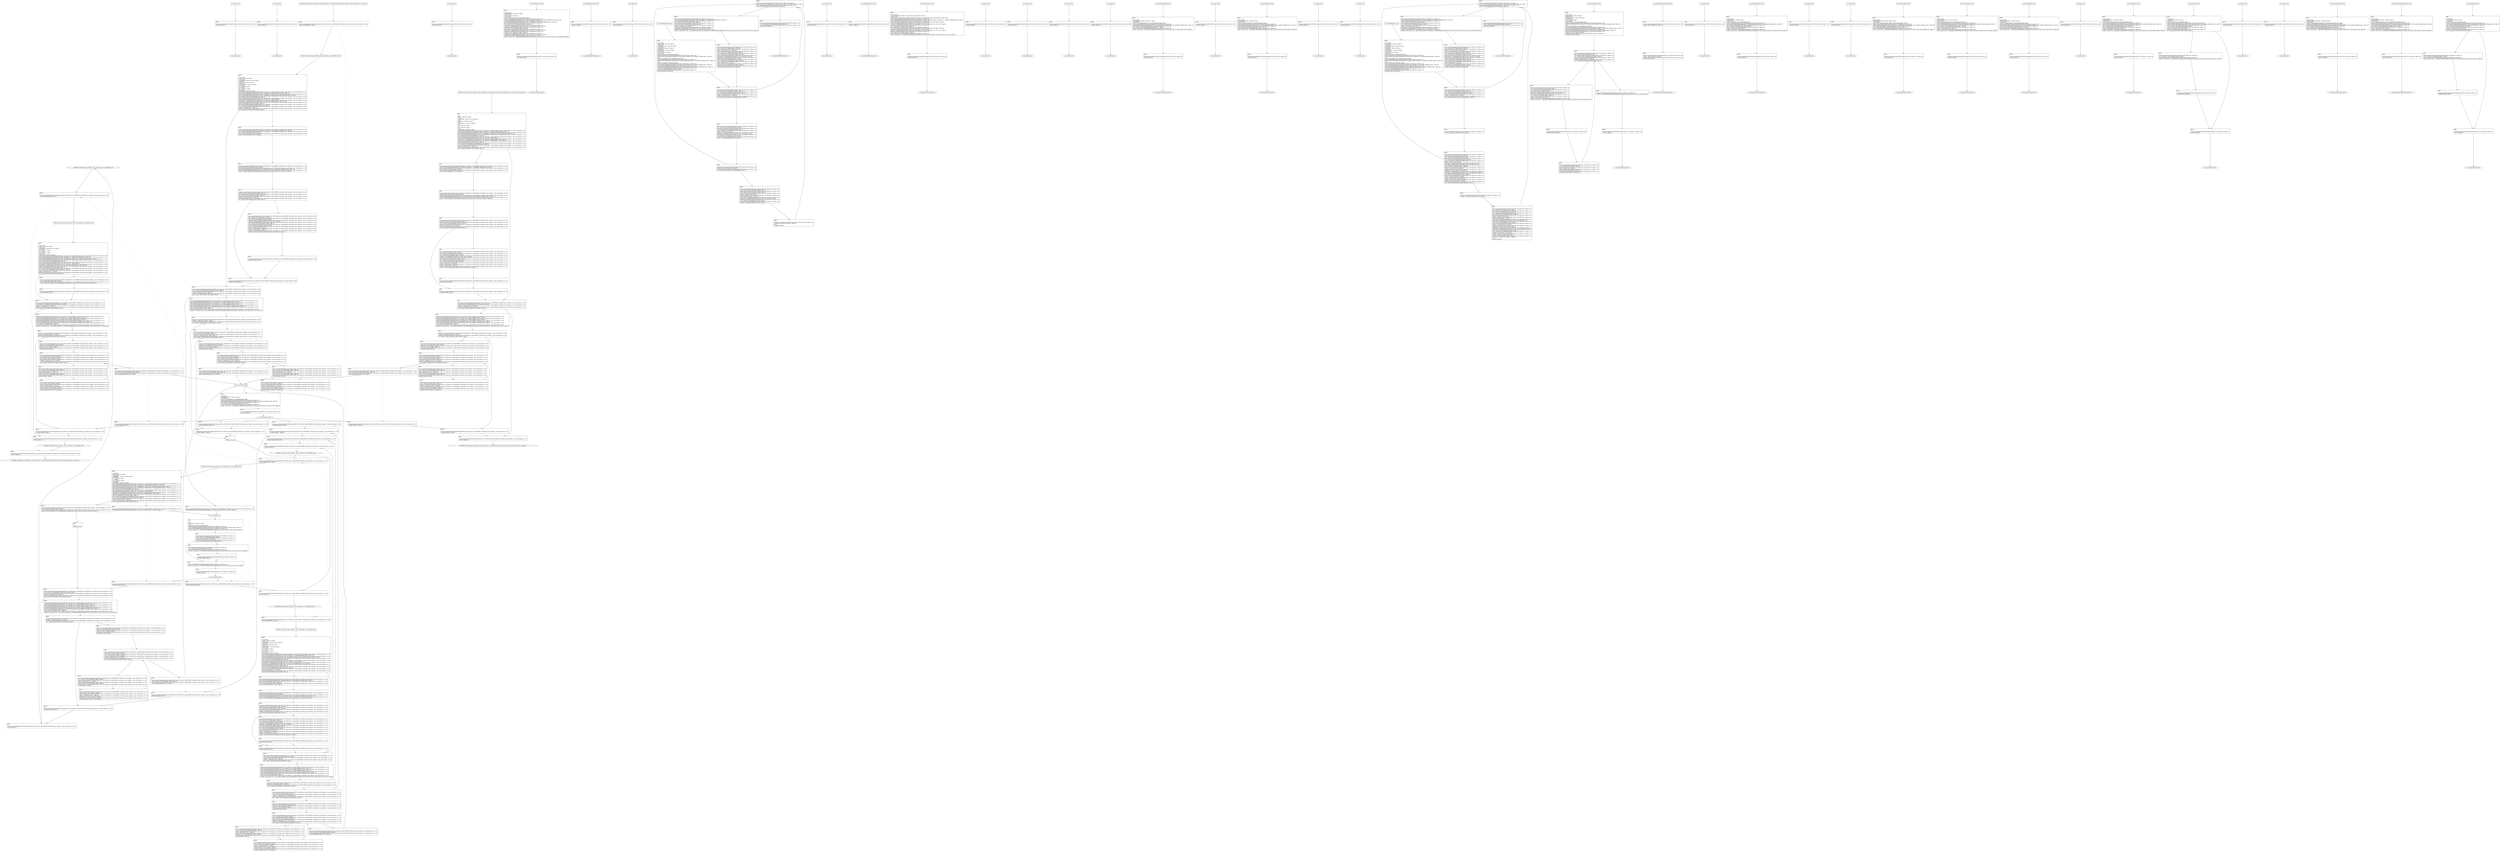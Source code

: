 digraph "icfg graph" {
BBio_ll_good1_end [label="{io_ll_good1_end}"];
BBio_ll_bad6_end [label="{io_ll_bad6_end}"];
BBCWE606_Unchecked_Loop_Condition__char_environment_13_ll_goodG2B1_end [label="{CWE606_Unchecked_Loop_Condition__char_environment_13_ll_goodG2B1_end}"];
BBio_ll_good5_end [label="{io_ll_good5_end}"];
BBio_ll_printWcharLine_end [label="{io_ll_printWcharLine_end}"];
BBio_ll_globalReturnsFalse_end [label="{io_ll_globalReturnsFalse_end}"];
BBio_ll_bad8_end [label="{io_ll_bad8_end}"];
BBio_ll_decodeHexWChars_end [label="{io_ll_decodeHexWChars_end}"];
BBio_ll_good7_end [label="{io_ll_good7_end}"];
BBio_ll_globalReturnsTrue_end [label="{io_ll_globalReturnsTrue_end}"];
BBio_ll_printStructLine_end [label="{io_ll_printStructLine_end}"];
BBio_ll_bad7_end [label="{io_ll_bad7_end}"];
BBio_ll_good6_end [label="{io_ll_good6_end}"];
BBio_ll_bad2_end [label="{io_ll_bad2_end}"];
BBio_ll_bad9_end [label="{io_ll_bad9_end}"];
BBio_ll_printUnsignedLine_end [label="{io_ll_printUnsignedLine_end}"];
BBio_ll_good4_end [label="{io_ll_good4_end}"];
BBio_ll_printSizeTLine_end [label="{io_ll_printSizeTLine_end}"];
BBio_ll_bad5_end [label="{io_ll_bad5_end}"];
BBio_ll_printLine_end [label="{io_ll_printLine_end}"];
BBCWE606_Unchecked_Loop_Condition__char_environment_13_ll_goodB2G2_end [label="{CWE606_Unchecked_Loop_Condition__char_environment_13_ll_goodB2G2_end}"];
BBio_ll_bad4_end [label="{io_ll_bad4_end}"];
BBio_ll_decodeHexChars_end [label="{io_ll_decodeHexChars_end}"];
BBio_ll_printBytesLine_end [label="{io_ll_printBytesLine_end}"];
BBio_ll_globalReturnsTrueOrFalse_end [label="{io_ll_globalReturnsTrueOrFalse_end}"];
BBio_ll_good3_end [label="{io_ll_good3_end}"];
BBCWE606_Unchecked_Loop_Condition__char_environment_13_ll_CWE606_Unchecked_Loop_Condition__char_environment_13_good_end [label="{CWE606_Unchecked_Loop_Condition__char_environment_13_ll_CWE606_Unchecked_Loop_Condition__char_environment_13_good_end}"];
BBCWE606_Unchecked_Loop_Condition__char_environment_13_ll_goodB2G1_end [label="{CWE606_Unchecked_Loop_Condition__char_environment_13_ll_goodB2G1_end}"];
BBio_ll_printHexCharLine_end [label="{io_ll_printHexCharLine_end}"];
BBio_ll_good9_end [label="{io_ll_good9_end}"];
BBio_ll_bad3_end [label="{io_ll_bad3_end}"];
BBio_ll_printDoubleLine_end [label="{io_ll_printDoubleLine_end}"];
BBio_ll_printShortLine_end [label="{io_ll_printShortLine_end}"];
BBio_ll_printLongLine_end [label="{io_ll_printLongLine_end}"];
BBio_ll_bad1_end [label="{io_ll_bad1_end}"];
BBio_ll_printFloatLine_end [label="{io_ll_printFloatLine_end}"];
BBCWE606_Unchecked_Loop_Condition__char_environment_13_ll_CWE606_Unchecked_Loop_Condition__char_environment_13_bad_end [label="{CWE606_Unchecked_Loop_Condition__char_environment_13_ll_CWE606_Unchecked_Loop_Condition__char_environment_13_bad_end}"];
BBCWE606_Unchecked_Loop_Condition__char_environment_13_ll_goodG2B2_end [label="{CWE606_Unchecked_Loop_Condition__char_environment_13_ll_goodG2B2_end}"];
BBio_ll_printWLine_end [label="{io_ll_printWLine_end}"];
BBio_ll_good2_end [label="{io_ll_good2_end}"];
BBio_ll_printIntLine_end [label="{io_ll_printIntLine_end}"];
BBio_ll_good8_end [label="{io_ll_good8_end}"];
BBio_ll_printLongLongLine_end [label="{io_ll_printLongLongLine_end}"];
BBio_ll_printHexUnsignedCharLine_end [label="{io_ll_printHexUnsignedCharLine_end}"];
BBio_ll_printSinkLine_end [label="{io_ll_printSinkLine_end}"];
BBio_ll_good1_start [label="{io_ll_good1_start}", shape=record];
io_ll_good1BB69 [label="{BB69:\l\l/home/raoxue/Desktop/MemVerif/workspace/000_109_038/source_code/io.c:187\l
  ret void, !dbg !52\l
}", shape=record];
BBio_ll_bad6_start [label="{io_ll_bad6_start}", shape=record];
io_ll_bad6BB83 [label="{BB83:\l\l/home/raoxue/Desktop/MemVerif/workspace/000_109_038/source_code/io.c:203\l
  ret void, !dbg !52\l
}", shape=record];
BBCWE606_Unchecked_Loop_Condition__char_environment_13_ll_goodG2B1_start [label="{CWE606_Unchecked_Loop_Condition__char_environment_13_ll_goodG2B1_start}", shape=record];
CWE606_Unchecked_Loop_Condition__char_environment_13_ll_goodG2B1BB60 [label="{BB60:\l\l/:115266056\l
  %data = alloca i8*, align 8\l
/:115266056\l
  %dataBuffer = alloca [100 x i8], align 16\l
/:115266056\l
  %i = alloca i32, align 4\l
/:115266056\l
  %n = alloca i32, align 4\l
/:115266056\l
  %intVariable = alloca i32, align 4\l
/home/raoxue/Desktop/MemVerif/workspace/000_109_038/source_code/CWE606_Unchecked_Loop_Condition__char_environment_13.c:171\l
  call void @llvm.dbg.declare(metadata i8** %data, metadata !258, metadata !DIExpression()), !dbg !259\l
/home/raoxue/Desktop/MemVerif/workspace/000_109_038/source_code/CWE606_Unchecked_Loop_Condition__char_environment_13.c:172\l
  call void @llvm.dbg.declare(metadata [100 x i8]* %dataBuffer, metadata !260, metadata !DIExpression()), !dbg !261\l
/home/raoxue/Desktop/MemVerif/workspace/000_109_038/source_code/CWE606_Unchecked_Loop_Condition__char_environment_13.c:172\l
  %0 = bitcast [100 x i8]* %dataBuffer to i8*, !dbg !20\l
/home/raoxue/Desktop/MemVerif/workspace/000_109_038/source_code/CWE606_Unchecked_Loop_Condition__char_environment_13.c:172\l
  call void @llvm.memset.p0i8.i64(i8* align 16 %0, i8 0, i64 100, i1 false), !dbg !20\l
/home/raoxue/Desktop/MemVerif/workspace/000_109_038/source_code/CWE606_Unchecked_Loop_Condition__char_environment_13.c:173\l
  %arraydecay = getelementptr inbounds [100 x i8], [100 x i8]* %dataBuffer, i64 0, i64 0, !dbg !21\l
/home/raoxue/Desktop/MemVerif/workspace/000_109_038/source_code/CWE606_Unchecked_Loop_Condition__char_environment_13.c:173\l
  store i8* %arraydecay, i8** %data, align 8, !dbg !22\l
/home/raoxue/Desktop/MemVerif/workspace/000_109_038/source_code/CWE606_Unchecked_Loop_Condition__char_environment_13.c:174\l
  %1 = load i32, i32* @GLOBAL_CONST_FIVE, align 4, !dbg !23\l
/home/raoxue/Desktop/MemVerif/workspace/000_109_038/source_code/CWE606_Unchecked_Loop_Condition__char_environment_13.c:174\l
  %cmp = icmp ne i32 %1, 5, !dbg !25\l
/home/raoxue/Desktop/MemVerif/workspace/000_109_038/source_code/CWE606_Unchecked_Loop_Condition__char_environment_13.c:174\l
  br i1 %cmp, label %if.then, label %if.else, !dbg !26\l
}", shape=record];
CWE606_Unchecked_Loop_Condition__char_environment_13_ll_goodG2B1BB61 [label="{BB61:\l\l/home/raoxue/Desktop/MemVerif/workspace/000_109_038/source_code/CWE606_Unchecked_Loop_Condition__char_environment_13.c:177\l
  call void @printLine(i8* getelementptr inbounds ([21 x i8], [21 x i8]* @.str.2, i64 0, i64 0)), !dbg !27\l
}", shape=record];
CWE606_Unchecked_Loop_Condition__char_environment_13_ll_goodG2B1BB61 [label="{BB61:\l\l/home/raoxue/Desktop/MemVerif/workspace/000_109_038/source_code/CWE606_Unchecked_Loop_Condition__char_environment_13.c:177\l
  call void @printLine(i8* getelementptr inbounds ([21 x i8], [21 x i8]* @.str.2, i64 0, i64 0)), !dbg !27\l
}", shape=record];
CWE606_Unchecked_Loop_Condition__char_environment_13_ll_goodG2B1BB63 [label="{BB63:\l\l/home/raoxue/Desktop/MemVerif/workspace/000_109_038/source_code/CWE606_Unchecked_Loop_Condition__char_environment_13.c:178\l
  br label %if.end, !dbg !29\l
}", shape=record];
CWE606_Unchecked_Loop_Condition__char_environment_13_ll_goodG2B1BB62 [label="{BB62:\l\l/home/raoxue/Desktop/MemVerif/workspace/000_109_038/source_code/CWE606_Unchecked_Loop_Condition__char_environment_13.c:182\l
  %2 = load i8*, i8** %data, align 8, !dbg !30\l
/home/raoxue/Desktop/MemVerif/workspace/000_109_038/source_code/CWE606_Unchecked_Loop_Condition__char_environment_13.c:182\l
  %call = call i8* @strcpy(i8* %2, i8* getelementptr inbounds ([3 x i8], [3 x i8]* @.str.3, i64 0, i64 0)) #6, !dbg !32\l
}", shape=record];
CWE606_Unchecked_Loop_Condition__char_environment_13_ll_goodG2B1BB62 [label="{BB62:\l\l/home/raoxue/Desktop/MemVerif/workspace/000_109_038/source_code/CWE606_Unchecked_Loop_Condition__char_environment_13.c:182\l
  %2 = load i8*, i8** %data, align 8, !dbg !30\l
/home/raoxue/Desktop/MemVerif/workspace/000_109_038/source_code/CWE606_Unchecked_Loop_Condition__char_environment_13.c:182\l
  %call = call i8* @strcpy(i8* %2, i8* getelementptr inbounds ([3 x i8], [3 x i8]* @.str.3, i64 0, i64 0)) #6, !dbg !32\l
}", shape=record];
CWE606_Unchecked_Loop_Condition__char_environment_13_ll_goodG2B1BB65 [label="{BB65:\l\l/:182\l
  br label %if.end\l
}", shape=record];
CWE606_Unchecked_Loop_Condition__char_environment_13_ll_goodG2B1BB64 [label="{BB64:\l\l/home/raoxue/Desktop/MemVerif/workspace/000_109_038/source_code/CWE606_Unchecked_Loop_Condition__char_environment_13.c:184\l
  %3 = load i32, i32* @GLOBAL_CONST_FIVE, align 4, !dbg !33\l
/home/raoxue/Desktop/MemVerif/workspace/000_109_038/source_code/CWE606_Unchecked_Loop_Condition__char_environment_13.c:184\l
  %cmp1 = icmp eq i32 %3, 5, !dbg !35\l
/home/raoxue/Desktop/MemVerif/workspace/000_109_038/source_code/CWE606_Unchecked_Loop_Condition__char_environment_13.c:184\l
  br i1 %cmp1, label %if.then2, label %if.end9, !dbg !36\l
}", shape=record];
CWE606_Unchecked_Loop_Condition__char_environment_13_ll_goodG2B1BB66 [label="{BB66:\l\l/home/raoxue/Desktop/MemVerif/workspace/000_109_038/source_code/CWE606_Unchecked_Loop_Condition__char_environment_13.c:187\l
  call void @llvm.dbg.declare(metadata i32* %i, metadata !278, metadata !DIExpression()), !dbg !281\l
/home/raoxue/Desktop/MemVerif/workspace/000_109_038/source_code/CWE606_Unchecked_Loop_Condition__char_environment_13.c:187\l
  call void @llvm.dbg.declare(metadata i32* %n, metadata !282, metadata !DIExpression()), !dbg !283\l
/home/raoxue/Desktop/MemVerif/workspace/000_109_038/source_code/CWE606_Unchecked_Loop_Condition__char_environment_13.c:187\l
  call void @llvm.dbg.declare(metadata i32* %intVariable, metadata !284, metadata !DIExpression()), !dbg !285\l
/home/raoxue/Desktop/MemVerif/workspace/000_109_038/source_code/CWE606_Unchecked_Loop_Condition__char_environment_13.c:188\l
  %4 = load i8*, i8** %data, align 8, !dbg !46\l
/home/raoxue/Desktop/MemVerif/workspace/000_109_038/source_code/CWE606_Unchecked_Loop_Condition__char_environment_13.c:188\l
  %call3 = call i32 (i8*, i8*, ...) @__isoc99_sscanf(i8* %4, i8* getelementptr inbounds ([3 x i8], [3 x i8]* @.str.1, i64 0, i64 0), i32* %n) #6, !dbg !48\l
}", shape=record];
CWE606_Unchecked_Loop_Condition__char_environment_13_ll_goodG2B1BB66 [label="{BB66:\l\l/home/raoxue/Desktop/MemVerif/workspace/000_109_038/source_code/CWE606_Unchecked_Loop_Condition__char_environment_13.c:187\l
  call void @llvm.dbg.declare(metadata i32* %i, metadata !278, metadata !DIExpression()), !dbg !281\l
/home/raoxue/Desktop/MemVerif/workspace/000_109_038/source_code/CWE606_Unchecked_Loop_Condition__char_environment_13.c:187\l
  call void @llvm.dbg.declare(metadata i32* %n, metadata !282, metadata !DIExpression()), !dbg !283\l
/home/raoxue/Desktop/MemVerif/workspace/000_109_038/source_code/CWE606_Unchecked_Loop_Condition__char_environment_13.c:187\l
  call void @llvm.dbg.declare(metadata i32* %intVariable, metadata !284, metadata !DIExpression()), !dbg !285\l
/home/raoxue/Desktop/MemVerif/workspace/000_109_038/source_code/CWE606_Unchecked_Loop_Condition__char_environment_13.c:188\l
  %4 = load i8*, i8** %data, align 8, !dbg !46\l
/home/raoxue/Desktop/MemVerif/workspace/000_109_038/source_code/CWE606_Unchecked_Loop_Condition__char_environment_13.c:188\l
  %call3 = call i32 (i8*, i8*, ...) @__isoc99_sscanf(i8* %4, i8* getelementptr inbounds ([3 x i8], [3 x i8]* @.str.1, i64 0, i64 0), i32* %n) #6, !dbg !48\l
}", shape=record];
CWE606_Unchecked_Loop_Condition__char_environment_13_ll_goodG2B1BB68 [label="{BB68:\l\l/home/raoxue/Desktop/MemVerif/workspace/000_109_038/source_code/CWE606_Unchecked_Loop_Condition__char_environment_13.c:188\l
  %cmp4 = icmp eq i32 %call3, 1, !dbg !49\l
/home/raoxue/Desktop/MemVerif/workspace/000_109_038/source_code/CWE606_Unchecked_Loop_Condition__char_environment_13.c:188\l
  br i1 %cmp4, label %if.then5, label %if.end8, !dbg !50\l
}", shape=record];
CWE606_Unchecked_Loop_Condition__char_environment_13_ll_goodG2B1BB69 [label="{BB69:\l\l/home/raoxue/Desktop/MemVerif/workspace/000_109_038/source_code/CWE606_Unchecked_Loop_Condition__char_environment_13.c:191\l
  store i32 0, i32* %intVariable, align 4, !dbg !51\l
/home/raoxue/Desktop/MemVerif/workspace/000_109_038/source_code/CWE606_Unchecked_Loop_Condition__char_environment_13.c:192\l
  store i32 0, i32* %i, align 4, !dbg !53\l
/home/raoxue/Desktop/MemVerif/workspace/000_109_038/source_code/CWE606_Unchecked_Loop_Condition__char_environment_13.c:192\l
  br label %for.cond, !dbg !55\l
}", shape=record];
CWE606_Unchecked_Loop_Condition__char_environment_13_ll_goodG2B1BB71 [label="{BB71:\l\l/home/raoxue/Desktop/MemVerif/workspace/000_109_038/source_code/CWE606_Unchecked_Loop_Condition__char_environment_13.c:192\l
  %5 = load i32, i32* %i, align 4, !dbg !56\l
/home/raoxue/Desktop/MemVerif/workspace/000_109_038/source_code/CWE606_Unchecked_Loop_Condition__char_environment_13.c:192\l
  %6 = load i32, i32* %n, align 4, !dbg !58\l
/home/raoxue/Desktop/MemVerif/workspace/000_109_038/source_code/CWE606_Unchecked_Loop_Condition__char_environment_13.c:192\l
  %cmp6 = icmp slt i32 %5, %6, !dbg !59\l
/home/raoxue/Desktop/MemVerif/workspace/000_109_038/source_code/CWE606_Unchecked_Loop_Condition__char_environment_13.c:192\l
  br i1 %cmp6, label %for.body, label %for.end, !dbg !60\l
}", shape=record];
CWE606_Unchecked_Loop_Condition__char_environment_13_ll_goodG2B1BB72 [label="{BB72:\l\l/home/raoxue/Desktop/MemVerif/workspace/000_109_038/source_code/CWE606_Unchecked_Loop_Condition__char_environment_13.c:195\l
  %7 = load i32, i32* %intVariable, align 4, !dbg !61\l
/home/raoxue/Desktop/MemVerif/workspace/000_109_038/source_code/CWE606_Unchecked_Loop_Condition__char_environment_13.c:195\l
  %inc = add nsw i32 %7, 1, !dbg !61\l
/home/raoxue/Desktop/MemVerif/workspace/000_109_038/source_code/CWE606_Unchecked_Loop_Condition__char_environment_13.c:195\l
  store i32 %inc, i32* %intVariable, align 4, !dbg !61\l
/home/raoxue/Desktop/MemVerif/workspace/000_109_038/source_code/CWE606_Unchecked_Loop_Condition__char_environment_13.c:196\l
  br label %for.inc, !dbg !63\l
}", shape=record];
CWE606_Unchecked_Loop_Condition__char_environment_13_ll_goodG2B1BB74 [label="{BB74:\l\l/home/raoxue/Desktop/MemVerif/workspace/000_109_038/source_code/CWE606_Unchecked_Loop_Condition__char_environment_13.c:192\l
  %8 = load i32, i32* %i, align 4, !dbg !64\l
/home/raoxue/Desktop/MemVerif/workspace/000_109_038/source_code/CWE606_Unchecked_Loop_Condition__char_environment_13.c:192\l
  %inc7 = add nsw i32 %8, 1, !dbg !64\l
/home/raoxue/Desktop/MemVerif/workspace/000_109_038/source_code/CWE606_Unchecked_Loop_Condition__char_environment_13.c:192\l
  store i32 %inc7, i32* %i, align 4, !dbg !64\l
/home/raoxue/Desktop/MemVerif/workspace/000_109_038/source_code/CWE606_Unchecked_Loop_Condition__char_environment_13.c:192\l
  br label %for.cond, !dbg !65, !llvm.loop !66\l
}", shape=record];
CWE606_Unchecked_Loop_Condition__char_environment_13_ll_goodG2B1BB73 [label="{BB73:\l\l/home/raoxue/Desktop/MemVerif/workspace/000_109_038/source_code/CWE606_Unchecked_Loop_Condition__char_environment_13.c:197\l
  %9 = load i32, i32* %intVariable, align 4, !dbg !69\l
/home/raoxue/Desktop/MemVerif/workspace/000_109_038/source_code/CWE606_Unchecked_Loop_Condition__char_environment_13.c:197\l
  call void @printIntLine(i32 %9), !dbg !70\l
}", shape=record];
CWE606_Unchecked_Loop_Condition__char_environment_13_ll_goodG2B1BB73 [label="{BB73:\l\l/home/raoxue/Desktop/MemVerif/workspace/000_109_038/source_code/CWE606_Unchecked_Loop_Condition__char_environment_13.c:197\l
  %9 = load i32, i32* %intVariable, align 4, !dbg !69\l
/home/raoxue/Desktop/MemVerif/workspace/000_109_038/source_code/CWE606_Unchecked_Loop_Condition__char_environment_13.c:197\l
  call void @printIntLine(i32 %9), !dbg !70\l
}", shape=record];
CWE606_Unchecked_Loop_Condition__char_environment_13_ll_goodG2B1BB75 [label="{BB75:\l\l/home/raoxue/Desktop/MemVerif/workspace/000_109_038/source_code/CWE606_Unchecked_Loop_Condition__char_environment_13.c:198\l
  br label %if.end8, !dbg !71\l
}", shape=record];
CWE606_Unchecked_Loop_Condition__char_environment_13_ll_goodG2B1BB70 [label="{BB70:\l\l/home/raoxue/Desktop/MemVerif/workspace/000_109_038/source_code/CWE606_Unchecked_Loop_Condition__char_environment_13.c:200\l
  br label %if.end9, !dbg !72\l
}", shape=record];
CWE606_Unchecked_Loop_Condition__char_environment_13_ll_goodG2B1BB67 [label="{BB67:\l\l/home/raoxue/Desktop/MemVerif/workspace/000_109_038/source_code/CWE606_Unchecked_Loop_Condition__char_environment_13.c:201\l
  ret void, !dbg !73\l
}", shape=record];
BBio_ll_good5_start [label="{io_ll_good5_start}", shape=record];
io_ll_good5BB73 [label="{BB73:\l\l/home/raoxue/Desktop/MemVerif/workspace/000_109_038/source_code/io.c:191\l
  ret void, !dbg !52\l
}", shape=record];
BBio_ll_printWcharLine_start [label="{io_ll_printWcharLine_start}", shape=record];
io_ll_printWcharLineBB28 [label="{BB28:\l\l/:1681214208\l
  %wideChar.addr = alloca i32, align 4\l
/:1681214208\l
  %s = alloca [2 x i32], align 4\l
/:1681214208\l
  store i32 %wideChar, i32* %wideChar.addr, align 4\l
/home/raoxue/Desktop/MemVerif/workspace/000_109_038/source_code/io.c:70\l
  call void @llvm.dbg.declare(metadata i32* %wideChar.addr, metadata !162, metadata !DIExpression()), !dbg !163\l
/home/raoxue/Desktop/MemVerif/workspace/000_109_038/source_code/io.c:74\l
  call void @llvm.dbg.declare(metadata [2 x i32]* %s, metadata !164, metadata !DIExpression()), !dbg !168\l
/home/raoxue/Desktop/MemVerif/workspace/000_109_038/source_code/io.c:75\l
  %0 = load i32, i32* %wideChar.addr, align 4, !dbg !61\l
/home/raoxue/Desktop/MemVerif/workspace/000_109_038/source_code/io.c:75\l
  %arrayidx = getelementptr inbounds [2 x i32], [2 x i32]* %s, i64 0, i64 0, !dbg !62\l
/home/raoxue/Desktop/MemVerif/workspace/000_109_038/source_code/io.c:75\l
  store i32 %0, i32* %arrayidx, align 4, !dbg !63\l
/home/raoxue/Desktop/MemVerif/workspace/000_109_038/source_code/io.c:76\l
  %arrayidx1 = getelementptr inbounds [2 x i32], [2 x i32]* %s, i64 0, i64 1, !dbg !64\l
/home/raoxue/Desktop/MemVerif/workspace/000_109_038/source_code/io.c:76\l
  store i32 0, i32* %arrayidx1, align 4, !dbg !65\l
/home/raoxue/Desktop/MemVerif/workspace/000_109_038/source_code/io.c:77\l
  %arraydecay = getelementptr inbounds [2 x i32], [2 x i32]* %s, i64 0, i64 0, !dbg !66\l
/home/raoxue/Desktop/MemVerif/workspace/000_109_038/source_code/io.c:77\l
  %call = call i32 (i8*, ...) @printf(i8* getelementptr inbounds ([5 x i8], [5 x i8]* @.str.10, i64 0, i64 0), i32* %arraydecay), !dbg !67\l
}", shape=record];
io_ll_printWcharLineBB28 [label="{BB28:\l\l/:1681214208\l
  %wideChar.addr = alloca i32, align 4\l
/:1681214208\l
  %s = alloca [2 x i32], align 4\l
/:1681214208\l
  store i32 %wideChar, i32* %wideChar.addr, align 4\l
/home/raoxue/Desktop/MemVerif/workspace/000_109_038/source_code/io.c:70\l
  call void @llvm.dbg.declare(metadata i32* %wideChar.addr, metadata !162, metadata !DIExpression()), !dbg !163\l
/home/raoxue/Desktop/MemVerif/workspace/000_109_038/source_code/io.c:74\l
  call void @llvm.dbg.declare(metadata [2 x i32]* %s, metadata !164, metadata !DIExpression()), !dbg !168\l
/home/raoxue/Desktop/MemVerif/workspace/000_109_038/source_code/io.c:75\l
  %0 = load i32, i32* %wideChar.addr, align 4, !dbg !61\l
/home/raoxue/Desktop/MemVerif/workspace/000_109_038/source_code/io.c:75\l
  %arrayidx = getelementptr inbounds [2 x i32], [2 x i32]* %s, i64 0, i64 0, !dbg !62\l
/home/raoxue/Desktop/MemVerif/workspace/000_109_038/source_code/io.c:75\l
  store i32 %0, i32* %arrayidx, align 4, !dbg !63\l
/home/raoxue/Desktop/MemVerif/workspace/000_109_038/source_code/io.c:76\l
  %arrayidx1 = getelementptr inbounds [2 x i32], [2 x i32]* %s, i64 0, i64 1, !dbg !64\l
/home/raoxue/Desktop/MemVerif/workspace/000_109_038/source_code/io.c:76\l
  store i32 0, i32* %arrayidx1, align 4, !dbg !65\l
/home/raoxue/Desktop/MemVerif/workspace/000_109_038/source_code/io.c:77\l
  %arraydecay = getelementptr inbounds [2 x i32], [2 x i32]* %s, i64 0, i64 0, !dbg !66\l
/home/raoxue/Desktop/MemVerif/workspace/000_109_038/source_code/io.c:77\l
  %call = call i32 (i8*, ...) @printf(i8* getelementptr inbounds ([5 x i8], [5 x i8]* @.str.10, i64 0, i64 0), i32* %arraydecay), !dbg !67\l
}", shape=record];
io_ll_printWcharLineBB29 [label="{BB29:\l\l/home/raoxue/Desktop/MemVerif/workspace/000_109_038/source_code/io.c:78\l
  ret void, !dbg !68\l
}", shape=record];
BBio_ll_globalReturnsFalse_start [label="{io_ll_globalReturnsFalse_start}", shape=record];
io_ll_globalReturnsFalseBB66 [label="{BB66:\l\l/home/raoxue/Desktop/MemVerif/workspace/000_109_038/source_code/io.c:163\l
  ret i32 0, !dbg !52\l
}", shape=record];
BBio_ll_bad8_start [label="{io_ll_bad8_start}", shape=record];
io_ll_bad8BB85 [label="{BB85:\l\l/home/raoxue/Desktop/MemVerif/workspace/000_109_038/source_code/io.c:205\l
  ret void, !dbg !52\l
}", shape=record];
BBio_ll_decodeHexWChars_start [label="{io_ll_decodeHexWChars_start}", shape=record];
io_ll_decodeHexWCharsBB55 [label="{BB55:\l\l/:116415048\l
  %bytes.addr = alloca i8*, align 8\l
/:116415048\l
  %numBytes.addr = alloca i64, align 8\l
/:116415048\l
  %hex.addr = alloca i32*, align 8\l
/:116415048\l
  %numWritten = alloca i64, align 8\l
/:116415048\l
  %byte = alloca i32, align 4\l
/:116415048\l
  store i8* %bytes, i8** %bytes.addr, align 8\l
/home/raoxue/Desktop/MemVerif/workspace/000_109_038/source_code/io.c:135\l
  call void @llvm.dbg.declare(metadata i8** %bytes.addr, metadata !290, metadata !DIExpression()), !dbg !291\l
/:135\l
  store i64 %numBytes, i64* %numBytes.addr, align 8\l
/home/raoxue/Desktop/MemVerif/workspace/000_109_038/source_code/io.c:135\l
  call void @llvm.dbg.declare(metadata i64* %numBytes.addr, metadata !292, metadata !DIExpression()), !dbg !293\l
/:135\l
  store i32* %hex, i32** %hex.addr, align 8\l
/home/raoxue/Desktop/MemVerif/workspace/000_109_038/source_code/io.c:135\l
  call void @llvm.dbg.declare(metadata i32** %hex.addr, metadata !294, metadata !DIExpression()), !dbg !295\l
/home/raoxue/Desktop/MemVerif/workspace/000_109_038/source_code/io.c:137\l
  call void @llvm.dbg.declare(metadata i64* %numWritten, metadata !296, metadata !DIExpression()), !dbg !297\l
/home/raoxue/Desktop/MemVerif/workspace/000_109_038/source_code/io.c:137\l
  store i64 0, i64* %numWritten, align 8, !dbg !65\l
/home/raoxue/Desktop/MemVerif/workspace/000_109_038/source_code/io.c:143\l
  br label %while.cond, !dbg !66\l
}", shape=record];
io_ll_decodeHexWCharsBB56 [label="{BB56:\l\l/home/raoxue/Desktop/MemVerif/workspace/000_109_038/source_code/io.c:143\l
  %0 = load i64, i64* %numWritten, align 8, !dbg !67\l
/home/raoxue/Desktop/MemVerif/workspace/000_109_038/source_code/io.c:143\l
  %1 = load i64, i64* %numBytes.addr, align 8, !dbg !68\l
/home/raoxue/Desktop/MemVerif/workspace/000_109_038/source_code/io.c:143\l
  %cmp = icmp ult i64 %0, %1, !dbg !69\l
/home/raoxue/Desktop/MemVerif/workspace/000_109_038/source_code/io.c:143\l
  br i1 %cmp, label %land.lhs.true, label %land.end, !dbg !70\l
}", shape=record];
io_ll_decodeHexWCharsBB57 [label="{BB57:\l\l/home/raoxue/Desktop/MemVerif/workspace/000_109_038/source_code/io.c:143\l
  %2 = load i32*, i32** %hex.addr, align 8, !dbg !71\l
/home/raoxue/Desktop/MemVerif/workspace/000_109_038/source_code/io.c:143\l
  %3 = load i64, i64* %numWritten, align 8, !dbg !72\l
/home/raoxue/Desktop/MemVerif/workspace/000_109_038/source_code/io.c:143\l
  %mul = mul i64 2, %3, !dbg !73\l
/home/raoxue/Desktop/MemVerif/workspace/000_109_038/source_code/io.c:143\l
  %arrayidx = getelementptr inbounds i32, i32* %2, i64 %mul, !dbg !71\l
/home/raoxue/Desktop/MemVerif/workspace/000_109_038/source_code/io.c:143\l
  %4 = load i32, i32* %arrayidx, align 4, !dbg !71\l
/home/raoxue/Desktop/MemVerif/workspace/000_109_038/source_code/io.c:143\l
  %call = call i32 @iswxdigit(i32 %4) #5, !dbg !74\l
}", shape=record];
io_ll_decodeHexWCharsBB57 [label="{BB57:\l\l/home/raoxue/Desktop/MemVerif/workspace/000_109_038/source_code/io.c:143\l
  %2 = load i32*, i32** %hex.addr, align 8, !dbg !71\l
/home/raoxue/Desktop/MemVerif/workspace/000_109_038/source_code/io.c:143\l
  %3 = load i64, i64* %numWritten, align 8, !dbg !72\l
/home/raoxue/Desktop/MemVerif/workspace/000_109_038/source_code/io.c:143\l
  %mul = mul i64 2, %3, !dbg !73\l
/home/raoxue/Desktop/MemVerif/workspace/000_109_038/source_code/io.c:143\l
  %arrayidx = getelementptr inbounds i32, i32* %2, i64 %mul, !dbg !71\l
/home/raoxue/Desktop/MemVerif/workspace/000_109_038/source_code/io.c:143\l
  %4 = load i32, i32* %arrayidx, align 4, !dbg !71\l
/home/raoxue/Desktop/MemVerif/workspace/000_109_038/source_code/io.c:143\l
  %call = call i32 @iswxdigit(i32 %4) #5, !dbg !74\l
}", shape=record];
io_ll_decodeHexWCharsBB59 [label="{BB59:\l\l/home/raoxue/Desktop/MemVerif/workspace/000_109_038/source_code/io.c:143\l
  %tobool = icmp ne i32 %call, 0, !dbg !74\l
/home/raoxue/Desktop/MemVerif/workspace/000_109_038/source_code/io.c:143\l
  br i1 %tobool, label %land.rhs, label %land.end, !dbg !75\l
}", shape=record];
io_ll_decodeHexWCharsBB60 [label="{BB60:\l\l/home/raoxue/Desktop/MemVerif/workspace/000_109_038/source_code/io.c:143\l
  %5 = load i32*, i32** %hex.addr, align 8, !dbg !76\l
/home/raoxue/Desktop/MemVerif/workspace/000_109_038/source_code/io.c:143\l
  %6 = load i64, i64* %numWritten, align 8, !dbg !77\l
/home/raoxue/Desktop/MemVerif/workspace/000_109_038/source_code/io.c:143\l
  %mul1 = mul i64 2, %6, !dbg !78\l
/home/raoxue/Desktop/MemVerif/workspace/000_109_038/source_code/io.c:143\l
  %add = add i64 %mul1, 1, !dbg !79\l
/home/raoxue/Desktop/MemVerif/workspace/000_109_038/source_code/io.c:143\l
  %arrayidx2 = getelementptr inbounds i32, i32* %5, i64 %add, !dbg !76\l
/home/raoxue/Desktop/MemVerif/workspace/000_109_038/source_code/io.c:143\l
  %7 = load i32, i32* %arrayidx2, align 4, !dbg !76\l
/home/raoxue/Desktop/MemVerif/workspace/000_109_038/source_code/io.c:143\l
  %call3 = call i32 @iswxdigit(i32 %7) #5, !dbg !80\l
}", shape=record];
io_ll_decodeHexWCharsBB60 [label="{BB60:\l\l/home/raoxue/Desktop/MemVerif/workspace/000_109_038/source_code/io.c:143\l
  %5 = load i32*, i32** %hex.addr, align 8, !dbg !76\l
/home/raoxue/Desktop/MemVerif/workspace/000_109_038/source_code/io.c:143\l
  %6 = load i64, i64* %numWritten, align 8, !dbg !77\l
/home/raoxue/Desktop/MemVerif/workspace/000_109_038/source_code/io.c:143\l
  %mul1 = mul i64 2, %6, !dbg !78\l
/home/raoxue/Desktop/MemVerif/workspace/000_109_038/source_code/io.c:143\l
  %add = add i64 %mul1, 1, !dbg !79\l
/home/raoxue/Desktop/MemVerif/workspace/000_109_038/source_code/io.c:143\l
  %arrayidx2 = getelementptr inbounds i32, i32* %5, i64 %add, !dbg !76\l
/home/raoxue/Desktop/MemVerif/workspace/000_109_038/source_code/io.c:143\l
  %7 = load i32, i32* %arrayidx2, align 4, !dbg !76\l
/home/raoxue/Desktop/MemVerif/workspace/000_109_038/source_code/io.c:143\l
  %call3 = call i32 @iswxdigit(i32 %7) #5, !dbg !80\l
}", shape=record];
io_ll_decodeHexWCharsBB61 [label="{BB61:\l\l/home/raoxue/Desktop/MemVerif/workspace/000_109_038/source_code/io.c:143\l
  %tobool4 = icmp ne i32 %call3, 0, !dbg !75\l
/:143\l
  br label %land.end\l
}", shape=record];
io_ll_decodeHexWCharsBB58 [label="{BB58:\l\l/home/raoxue/Desktop/MemVerif/workspace/000_109_038/source_code/io.c:0\l
  %8 = phi i1 [ false, %land.lhs.true ], [ false, %while.cond ], [ %tobool4, %land.rhs ], !dbg !81\l
/home/raoxue/Desktop/MemVerif/workspace/000_109_038/source_code/io.c:143\l
  br i1 %8, label %while.body, label %while.end, !dbg !66\l
}", shape=record];
io_ll_decodeHexWCharsBB62 [label="{BB62:\l\l/home/raoxue/Desktop/MemVerif/workspace/000_109_038/source_code/io.c:145\l
  call void @llvm.dbg.declare(metadata i32* %byte, metadata !314, metadata !DIExpression()), !dbg !316\l
/home/raoxue/Desktop/MemVerif/workspace/000_109_038/source_code/io.c:146\l
  %9 = load i32*, i32** %hex.addr, align 8, !dbg !85\l
/home/raoxue/Desktop/MemVerif/workspace/000_109_038/source_code/io.c:146\l
  %10 = load i64, i64* %numWritten, align 8, !dbg !86\l
/home/raoxue/Desktop/MemVerif/workspace/000_109_038/source_code/io.c:146\l
  %mul5 = mul i64 2, %10, !dbg !87\l
/home/raoxue/Desktop/MemVerif/workspace/000_109_038/source_code/io.c:146\l
  %arrayidx6 = getelementptr inbounds i32, i32* %9, i64 %mul5, !dbg !85\l
/home/raoxue/Desktop/MemVerif/workspace/000_109_038/source_code/io.c:146\l
  %call7 = call i32 (i32*, i32*, ...) @__isoc99_swscanf(i32* %arrayidx6, i32* getelementptr inbounds ([5 x i32], [5 x i32]* @.str.16, i64 0, i64 0), i32* %byte) #5, !dbg !88\l
}", shape=record];
io_ll_decodeHexWCharsBB62 [label="{BB62:\l\l/home/raoxue/Desktop/MemVerif/workspace/000_109_038/source_code/io.c:145\l
  call void @llvm.dbg.declare(metadata i32* %byte, metadata !314, metadata !DIExpression()), !dbg !316\l
/home/raoxue/Desktop/MemVerif/workspace/000_109_038/source_code/io.c:146\l
  %9 = load i32*, i32** %hex.addr, align 8, !dbg !85\l
/home/raoxue/Desktop/MemVerif/workspace/000_109_038/source_code/io.c:146\l
  %10 = load i64, i64* %numWritten, align 8, !dbg !86\l
/home/raoxue/Desktop/MemVerif/workspace/000_109_038/source_code/io.c:146\l
  %mul5 = mul i64 2, %10, !dbg !87\l
/home/raoxue/Desktop/MemVerif/workspace/000_109_038/source_code/io.c:146\l
  %arrayidx6 = getelementptr inbounds i32, i32* %9, i64 %mul5, !dbg !85\l
/home/raoxue/Desktop/MemVerif/workspace/000_109_038/source_code/io.c:146\l
  %call7 = call i32 (i32*, i32*, ...) @__isoc99_swscanf(i32* %arrayidx6, i32* getelementptr inbounds ([5 x i32], [5 x i32]* @.str.16, i64 0, i64 0), i32* %byte) #5, !dbg !88\l
}", shape=record];
io_ll_decodeHexWCharsBB64 [label="{BB64:\l\l/home/raoxue/Desktop/MemVerif/workspace/000_109_038/source_code/io.c:147\l
  %11 = load i32, i32* %byte, align 4, !dbg !89\l
/home/raoxue/Desktop/MemVerif/workspace/000_109_038/source_code/io.c:147\l
  %conv = trunc i32 %11 to i8, !dbg !90\l
/home/raoxue/Desktop/MemVerif/workspace/000_109_038/source_code/io.c:147\l
  %12 = load i8*, i8** %bytes.addr, align 8, !dbg !91\l
/home/raoxue/Desktop/MemVerif/workspace/000_109_038/source_code/io.c:147\l
  %13 = load i64, i64* %numWritten, align 8, !dbg !92\l
/home/raoxue/Desktop/MemVerif/workspace/000_109_038/source_code/io.c:147\l
  %arrayidx8 = getelementptr inbounds i8, i8* %12, i64 %13, !dbg !91\l
/home/raoxue/Desktop/MemVerif/workspace/000_109_038/source_code/io.c:147\l
  store i8 %conv, i8* %arrayidx8, align 1, !dbg !93\l
/home/raoxue/Desktop/MemVerif/workspace/000_109_038/source_code/io.c:148\l
  %14 = load i64, i64* %numWritten, align 8, !dbg !94\l
/home/raoxue/Desktop/MemVerif/workspace/000_109_038/source_code/io.c:148\l
  %inc = add i64 %14, 1, !dbg !94\l
/home/raoxue/Desktop/MemVerif/workspace/000_109_038/source_code/io.c:148\l
  store i64 %inc, i64* %numWritten, align 8, !dbg !94\l
/home/raoxue/Desktop/MemVerif/workspace/000_109_038/source_code/io.c:143\l
  br label %while.cond, !dbg !66, !llvm.loop !95\l
}", shape=record];
io_ll_decodeHexWCharsBB63 [label="{BB63:\l\l/home/raoxue/Desktop/MemVerif/workspace/000_109_038/source_code/io.c:151\l
  %15 = load i64, i64* %numWritten, align 8, !dbg !98\l
/home/raoxue/Desktop/MemVerif/workspace/000_109_038/source_code/io.c:151\l
  ret i64 %15, !dbg !99\l
}", shape=record];
BBio_ll_good7_start [label="{io_ll_good7_start}", shape=record];
io_ll_good7BB75 [label="{BB75:\l\l/home/raoxue/Desktop/MemVerif/workspace/000_109_038/source_code/io.c:193\l
  ret void, !dbg !52\l
}", shape=record];
BBio_ll_globalReturnsTrue_start [label="{io_ll_globalReturnsTrue_start}", shape=record];
io_ll_globalReturnsTrueBB65 [label="{BB65:\l\l/home/raoxue/Desktop/MemVerif/workspace/000_109_038/source_code/io.c:158\l
  ret i32 1, !dbg !52\l
}", shape=record];
BBio_ll_printStructLine_start [label="{io_ll_printStructLine_start}", shape=record];
io_ll_printStructLineBB36 [label="{BB36:\l\l/:1681214208\l
  %structTwoIntsStruct.addr = alloca %struct._twoIntsStruct*, align 8\l
/:1681214208\l
  store %struct._twoIntsStruct* %structTwoIntsStruct, %struct._twoIntsStruct** %structTwoIntsStruct.addr, align 8\l
/home/raoxue/Desktop/MemVerif/workspace/000_109_038/source_code/io.c:95\l
  call void @llvm.dbg.declare(metadata %struct._twoIntsStruct** %structTwoIntsStruct.addr, metadata !212, metadata !DIExpression()), !dbg !213\l
/home/raoxue/Desktop/MemVerif/workspace/000_109_038/source_code/io.c:97\l
  %0 = load %struct._twoIntsStruct*, %struct._twoIntsStruct** %structTwoIntsStruct.addr, align 8, !dbg !61\l
/home/raoxue/Desktop/MemVerif/workspace/000_109_038/source_code/io.c:97\l
  %intOne = getelementptr inbounds %struct._twoIntsStruct, %struct._twoIntsStruct* %0, i32 0, i32 0, !dbg !62\l
/home/raoxue/Desktop/MemVerif/workspace/000_109_038/source_code/io.c:97\l
  %1 = load i32, i32* %intOne, align 4, !dbg !62\l
/home/raoxue/Desktop/MemVerif/workspace/000_109_038/source_code/io.c:97\l
  %2 = load %struct._twoIntsStruct*, %struct._twoIntsStruct** %structTwoIntsStruct.addr, align 8, !dbg !63\l
/home/raoxue/Desktop/MemVerif/workspace/000_109_038/source_code/io.c:97\l
  %intTwo = getelementptr inbounds %struct._twoIntsStruct, %struct._twoIntsStruct* %2, i32 0, i32 1, !dbg !64\l
/home/raoxue/Desktop/MemVerif/workspace/000_109_038/source_code/io.c:97\l
  %3 = load i32, i32* %intTwo, align 4, !dbg !64\l
/home/raoxue/Desktop/MemVerif/workspace/000_109_038/source_code/io.c:97\l
  %call = call i32 (i8*, ...) @printf(i8* getelementptr inbounds ([10 x i8], [10 x i8]* @.str.13, i64 0, i64 0), i32 %1, i32 %3), !dbg !65\l
}", shape=record];
io_ll_printStructLineBB36 [label="{BB36:\l\l/:1681214208\l
  %structTwoIntsStruct.addr = alloca %struct._twoIntsStruct*, align 8\l
/:1681214208\l
  store %struct._twoIntsStruct* %structTwoIntsStruct, %struct._twoIntsStruct** %structTwoIntsStruct.addr, align 8\l
/home/raoxue/Desktop/MemVerif/workspace/000_109_038/source_code/io.c:95\l
  call void @llvm.dbg.declare(metadata %struct._twoIntsStruct** %structTwoIntsStruct.addr, metadata !212, metadata !DIExpression()), !dbg !213\l
/home/raoxue/Desktop/MemVerif/workspace/000_109_038/source_code/io.c:97\l
  %0 = load %struct._twoIntsStruct*, %struct._twoIntsStruct** %structTwoIntsStruct.addr, align 8, !dbg !61\l
/home/raoxue/Desktop/MemVerif/workspace/000_109_038/source_code/io.c:97\l
  %intOne = getelementptr inbounds %struct._twoIntsStruct, %struct._twoIntsStruct* %0, i32 0, i32 0, !dbg !62\l
/home/raoxue/Desktop/MemVerif/workspace/000_109_038/source_code/io.c:97\l
  %1 = load i32, i32* %intOne, align 4, !dbg !62\l
/home/raoxue/Desktop/MemVerif/workspace/000_109_038/source_code/io.c:97\l
  %2 = load %struct._twoIntsStruct*, %struct._twoIntsStruct** %structTwoIntsStruct.addr, align 8, !dbg !63\l
/home/raoxue/Desktop/MemVerif/workspace/000_109_038/source_code/io.c:97\l
  %intTwo = getelementptr inbounds %struct._twoIntsStruct, %struct._twoIntsStruct* %2, i32 0, i32 1, !dbg !64\l
/home/raoxue/Desktop/MemVerif/workspace/000_109_038/source_code/io.c:97\l
  %3 = load i32, i32* %intTwo, align 4, !dbg !64\l
/home/raoxue/Desktop/MemVerif/workspace/000_109_038/source_code/io.c:97\l
  %call = call i32 (i8*, ...) @printf(i8* getelementptr inbounds ([10 x i8], [10 x i8]* @.str.13, i64 0, i64 0), i32 %1, i32 %3), !dbg !65\l
}", shape=record];
io_ll_printStructLineBB37 [label="{BB37:\l\l/home/raoxue/Desktop/MemVerif/workspace/000_109_038/source_code/io.c:98\l
  ret void, !dbg !66\l
}", shape=record];
BBio_ll_bad7_start [label="{io_ll_bad7_start}", shape=record];
io_ll_bad7BB84 [label="{BB84:\l\l/home/raoxue/Desktop/MemVerif/workspace/000_109_038/source_code/io.c:204\l
  ret void, !dbg !52\l
}", shape=record];
BBio_ll_good6_start [label="{io_ll_good6_start}", shape=record];
io_ll_good6BB74 [label="{BB74:\l\l/home/raoxue/Desktop/MemVerif/workspace/000_109_038/source_code/io.c:192\l
  ret void, !dbg !52\l
}", shape=record];
BBio_ll_bad2_start [label="{io_ll_bad2_start}", shape=record];
io_ll_bad2BB79 [label="{BB79:\l\l/home/raoxue/Desktop/MemVerif/workspace/000_109_038/source_code/io.c:199\l
  ret void, !dbg !52\l
}", shape=record];
BBio_ll_bad9_start [label="{io_ll_bad9_start}", shape=record];
io_ll_bad9BB86 [label="{BB86:\l\l/home/raoxue/Desktop/MemVerif/workspace/000_109_038/source_code/io.c:206\l
  ret void, !dbg !52\l
}", shape=record];
BBio_ll_printUnsignedLine_start [label="{io_ll_printUnsignedLine_start}", shape=record];
io_ll_printUnsignedLineBB30 [label="{BB30:\l\l/:116576088\l
  %unsignedNumber.addr = alloca i32, align 4\l
/:116576088\l
  store i32 %unsignedNumber, i32* %unsignedNumber.addr, align 4\l
/home/raoxue/Desktop/MemVerif/workspace/000_109_038/source_code/io.c:80\l
  call void @llvm.dbg.declare(metadata i32* %unsignedNumber.addr, metadata !180, metadata !DIExpression()), !dbg !181\l
/home/raoxue/Desktop/MemVerif/workspace/000_109_038/source_code/io.c:82\l
  %0 = load i32, i32* %unsignedNumber.addr, align 4, !dbg !54\l
/home/raoxue/Desktop/MemVerif/workspace/000_109_038/source_code/io.c:82\l
  %call = call i32 (i8*, ...) @printf(i8* getelementptr inbounds ([4 x i8], [4 x i8]* @.str.11, i64 0, i64 0), i32 %0), !dbg !55\l
}", shape=record];
io_ll_printUnsignedLineBB30 [label="{BB30:\l\l/:116576088\l
  %unsignedNumber.addr = alloca i32, align 4\l
/:116576088\l
  store i32 %unsignedNumber, i32* %unsignedNumber.addr, align 4\l
/home/raoxue/Desktop/MemVerif/workspace/000_109_038/source_code/io.c:80\l
  call void @llvm.dbg.declare(metadata i32* %unsignedNumber.addr, metadata !180, metadata !DIExpression()), !dbg !181\l
/home/raoxue/Desktop/MemVerif/workspace/000_109_038/source_code/io.c:82\l
  %0 = load i32, i32* %unsignedNumber.addr, align 4, !dbg !54\l
/home/raoxue/Desktop/MemVerif/workspace/000_109_038/source_code/io.c:82\l
  %call = call i32 (i8*, ...) @printf(i8* getelementptr inbounds ([4 x i8], [4 x i8]* @.str.11, i64 0, i64 0), i32 %0), !dbg !55\l
}", shape=record];
io_ll_printUnsignedLineBB31 [label="{BB31:\l\l/home/raoxue/Desktop/MemVerif/workspace/000_109_038/source_code/io.c:83\l
  ret void, !dbg !56\l
}", shape=record];
BBio_ll_good4_start [label="{io_ll_good4_start}", shape=record];
io_ll_good4BB72 [label="{BB72:\l\l/home/raoxue/Desktop/MemVerif/workspace/000_109_038/source_code/io.c:190\l
  ret void, !dbg !52\l
}", shape=record];
BBio_ll_printSizeTLine_start [label="{io_ll_printSizeTLine_start}", shape=record];
io_ll_printSizeTLineBB24 [label="{BB24:\l\l/:1681214208\l
  %sizeTNumber.addr = alloca i64, align 8\l
/:1681214208\l
  store i64 %sizeTNumber, i64* %sizeTNumber.addr, align 8\l
/home/raoxue/Desktop/MemVerif/workspace/000_109_038/source_code/io.c:60\l
  call void @llvm.dbg.declare(metadata i64* %sizeTNumber.addr, metadata !146, metadata !DIExpression()), !dbg !147\l
/home/raoxue/Desktop/MemVerif/workspace/000_109_038/source_code/io.c:62\l
  %0 = load i64, i64* %sizeTNumber.addr, align 8, !dbg !57\l
/home/raoxue/Desktop/MemVerif/workspace/000_109_038/source_code/io.c:62\l
  %call = call i32 (i8*, ...) @printf(i8* getelementptr inbounds ([5 x i8], [5 x i8]* @.str.8, i64 0, i64 0), i64 %0), !dbg !58\l
}", shape=record];
io_ll_printSizeTLineBB24 [label="{BB24:\l\l/:1681214208\l
  %sizeTNumber.addr = alloca i64, align 8\l
/:1681214208\l
  store i64 %sizeTNumber, i64* %sizeTNumber.addr, align 8\l
/home/raoxue/Desktop/MemVerif/workspace/000_109_038/source_code/io.c:60\l
  call void @llvm.dbg.declare(metadata i64* %sizeTNumber.addr, metadata !146, metadata !DIExpression()), !dbg !147\l
/home/raoxue/Desktop/MemVerif/workspace/000_109_038/source_code/io.c:62\l
  %0 = load i64, i64* %sizeTNumber.addr, align 8, !dbg !57\l
/home/raoxue/Desktop/MemVerif/workspace/000_109_038/source_code/io.c:62\l
  %call = call i32 (i8*, ...) @printf(i8* getelementptr inbounds ([5 x i8], [5 x i8]* @.str.8, i64 0, i64 0), i64 %0), !dbg !58\l
}", shape=record];
io_ll_printSizeTLineBB25 [label="{BB25:\l\l/home/raoxue/Desktop/MemVerif/workspace/000_109_038/source_code/io.c:63\l
  ret void, !dbg !59\l
}", shape=record];
BBio_ll_bad5_start [label="{io_ll_bad5_start}", shape=record];
io_ll_bad5BB82 [label="{BB82:\l\l/home/raoxue/Desktop/MemVerif/workspace/000_109_038/source_code/io.c:202\l
  ret void, !dbg !52\l
}", shape=record];
BBio_ll_printLine_start [label="{io_ll_printLine_start}", shape=record];
io_ll_printLineBB0 [label="{BB0:\l\l/:415\l
  %line.addr = alloca i8*, align 8\l
/:415\l
  store i8* %line, i8** %line.addr, align 8\l
/home/raoxue/Desktop/MemVerif/workspace/000_109_038/source_code/io.c:11\l
  call void @llvm.dbg.declare(metadata i8** %line.addr, metadata !52, metadata !DIExpression()), !dbg !53\l
/home/raoxue/Desktop/MemVerif/workspace/000_109_038/source_code/io.c:13\l
  %call = call i32 (i8*, ...) @printf(i8* getelementptr inbounds ([9 x i8], [9 x i8]* @.str, i64 0, i64 0)), !dbg !54\l
}", shape=record];
io_ll_printLineBB0 [label="{BB0:\l\l/:415\l
  %line.addr = alloca i8*, align 8\l
/:415\l
  store i8* %line, i8** %line.addr, align 8\l
/home/raoxue/Desktop/MemVerif/workspace/000_109_038/source_code/io.c:11\l
  call void @llvm.dbg.declare(metadata i8** %line.addr, metadata !52, metadata !DIExpression()), !dbg !53\l
/home/raoxue/Desktop/MemVerif/workspace/000_109_038/source_code/io.c:13\l
  %call = call i32 (i8*, ...) @printf(i8* getelementptr inbounds ([9 x i8], [9 x i8]* @.str, i64 0, i64 0)), !dbg !54\l
}", shape=record];
io_ll_printLineBB1 [label="{BB1:\l\l/home/raoxue/Desktop/MemVerif/workspace/000_109_038/source_code/io.c:14\l
  %0 = load i8*, i8** %line.addr, align 8, !dbg !55\l
/home/raoxue/Desktop/MemVerif/workspace/000_109_038/source_code/io.c:14\l
  %cmp = icmp ne i8* %0, null, !dbg !57\l
/home/raoxue/Desktop/MemVerif/workspace/000_109_038/source_code/io.c:14\l
  br i1 %cmp, label %if.then, label %if.end, !dbg !58\l
}", shape=record];
io_ll_printLineBB2 [label="{BB2:\l\l/home/raoxue/Desktop/MemVerif/workspace/000_109_038/source_code/io.c:16\l
  %1 = load i8*, i8** %line.addr, align 8, !dbg !59\l
/home/raoxue/Desktop/MemVerif/workspace/000_109_038/source_code/io.c:16\l
  %call1 = call i32 (i8*, ...) @printf(i8* getelementptr inbounds ([4 x i8], [4 x i8]* @.str.1, i64 0, i64 0), i8* %1), !dbg !61\l
}", shape=record];
io_ll_printLineBB2 [label="{BB2:\l\l/home/raoxue/Desktop/MemVerif/workspace/000_109_038/source_code/io.c:16\l
  %1 = load i8*, i8** %line.addr, align 8, !dbg !59\l
/home/raoxue/Desktop/MemVerif/workspace/000_109_038/source_code/io.c:16\l
  %call1 = call i32 (i8*, ...) @printf(i8* getelementptr inbounds ([4 x i8], [4 x i8]* @.str.1, i64 0, i64 0), i8* %1), !dbg !61\l
}", shape=record];
io_ll_printLineBB4 [label="{BB4:\l\l/home/raoxue/Desktop/MemVerif/workspace/000_109_038/source_code/io.c:17\l
  br label %if.end, !dbg !62\l
}", shape=record];
io_ll_printLineBB3 [label="{BB3:\l\l/home/raoxue/Desktop/MemVerif/workspace/000_109_038/source_code/io.c:18\l
  %call2 = call i32 (i8*, ...) @printf(i8* getelementptr inbounds ([9 x i8], [9 x i8]* @.str.2, i64 0, i64 0)), !dbg !63\l
}", shape=record];
io_ll_printLineBB3 [label="{BB3:\l\l/home/raoxue/Desktop/MemVerif/workspace/000_109_038/source_code/io.c:18\l
  %call2 = call i32 (i8*, ...) @printf(i8* getelementptr inbounds ([9 x i8], [9 x i8]* @.str.2, i64 0, i64 0)), !dbg !63\l
}", shape=record];
io_ll_printLineBB5 [label="{BB5:\l\l/home/raoxue/Desktop/MemVerif/workspace/000_109_038/source_code/io.c:19\l
  ret void, !dbg !64\l
}", shape=record];
BBCWE606_Unchecked_Loop_Condition__char_environment_13_ll_goodB2G2_start [label="{CWE606_Unchecked_Loop_Condition__char_environment_13_ll_goodB2G2_start}", shape=record];
CWE606_Unchecked_Loop_Condition__char_environment_13_ll_goodB2G2BB40 [label="{BB40:\l\l/:115211144\l
  %data = alloca i8*, align 8\l
/:115211144\l
  %dataBuffer = alloca [100 x i8], align 16\l
/:115211144\l
  %dataLen = alloca i64, align 8\l
/:115211144\l
  %environment = alloca i8*, align 8\l
/:115211144\l
  %i = alloca i32, align 4\l
/:115211144\l
  %n = alloca i32, align 4\l
/:115211144\l
  %intVariable = alloca i32, align 4\l
/home/raoxue/Desktop/MemVerif/workspace/000_109_038/source_code/CWE606_Unchecked_Loop_Condition__char_environment_13.c:129\l
  call void @llvm.dbg.declare(metadata i8** %data, metadata !178, metadata !DIExpression()), !dbg !179\l
/home/raoxue/Desktop/MemVerif/workspace/000_109_038/source_code/CWE606_Unchecked_Loop_Condition__char_environment_13.c:130\l
  call void @llvm.dbg.declare(metadata [100 x i8]* %dataBuffer, metadata !180, metadata !DIExpression()), !dbg !181\l
/home/raoxue/Desktop/MemVerif/workspace/000_109_038/source_code/CWE606_Unchecked_Loop_Condition__char_environment_13.c:130\l
  %0 = bitcast [100 x i8]* %dataBuffer to i8*, !dbg !20\l
/home/raoxue/Desktop/MemVerif/workspace/000_109_038/source_code/CWE606_Unchecked_Loop_Condition__char_environment_13.c:130\l
  call void @llvm.memset.p0i8.i64(i8* align 16 %0, i8 0, i64 100, i1 false), !dbg !20\l
/home/raoxue/Desktop/MemVerif/workspace/000_109_038/source_code/CWE606_Unchecked_Loop_Condition__char_environment_13.c:131\l
  %arraydecay = getelementptr inbounds [100 x i8], [100 x i8]* %dataBuffer, i64 0, i64 0, !dbg !21\l
/home/raoxue/Desktop/MemVerif/workspace/000_109_038/source_code/CWE606_Unchecked_Loop_Condition__char_environment_13.c:131\l
  store i8* %arraydecay, i8** %data, align 8, !dbg !22\l
/home/raoxue/Desktop/MemVerif/workspace/000_109_038/source_code/CWE606_Unchecked_Loop_Condition__char_environment_13.c:132\l
  %1 = load i32, i32* @GLOBAL_CONST_FIVE, align 4, !dbg !23\l
/home/raoxue/Desktop/MemVerif/workspace/000_109_038/source_code/CWE606_Unchecked_Loop_Condition__char_environment_13.c:132\l
  %cmp = icmp eq i32 %1, 5, !dbg !25\l
/home/raoxue/Desktop/MemVerif/workspace/000_109_038/source_code/CWE606_Unchecked_Loop_Condition__char_environment_13.c:132\l
  br i1 %cmp, label %if.then, label %if.end6, !dbg !26\l
}", shape=record];
CWE606_Unchecked_Loop_Condition__char_environment_13_ll_goodB2G2BB41 [label="{BB41:\l\l/home/raoxue/Desktop/MemVerif/workspace/000_109_038/source_code/CWE606_Unchecked_Loop_Condition__char_environment_13.c:136\l
  call void @llvm.dbg.declare(metadata i64* %dataLen, metadata !188, metadata !DIExpression()), !dbg !191\l
/home/raoxue/Desktop/MemVerif/workspace/000_109_038/source_code/CWE606_Unchecked_Loop_Condition__char_environment_13.c:136\l
  %2 = load i8*, i8** %data, align 8, !dbg !34\l
/home/raoxue/Desktop/MemVerif/workspace/000_109_038/source_code/CWE606_Unchecked_Loop_Condition__char_environment_13.c:136\l
  %call = call i64 @strlen(i8* %2) #6, !dbg !35\l
}", shape=record];
CWE606_Unchecked_Loop_Condition__char_environment_13_ll_goodB2G2BB41 [label="{BB41:\l\l/home/raoxue/Desktop/MemVerif/workspace/000_109_038/source_code/CWE606_Unchecked_Loop_Condition__char_environment_13.c:136\l
  call void @llvm.dbg.declare(metadata i64* %dataLen, metadata !188, metadata !DIExpression()), !dbg !191\l
/home/raoxue/Desktop/MemVerif/workspace/000_109_038/source_code/CWE606_Unchecked_Loop_Condition__char_environment_13.c:136\l
  %2 = load i8*, i8** %data, align 8, !dbg !34\l
/home/raoxue/Desktop/MemVerif/workspace/000_109_038/source_code/CWE606_Unchecked_Loop_Condition__char_environment_13.c:136\l
  %call = call i64 @strlen(i8* %2) #6, !dbg !35\l
}", shape=record];
CWE606_Unchecked_Loop_Condition__char_environment_13_ll_goodB2G2BB43 [label="{BB43:\l\l/home/raoxue/Desktop/MemVerif/workspace/000_109_038/source_code/CWE606_Unchecked_Loop_Condition__char_environment_13.c:136\l
  store i64 %call, i64* %dataLen, align 8, !dbg !33\l
/home/raoxue/Desktop/MemVerif/workspace/000_109_038/source_code/CWE606_Unchecked_Loop_Condition__char_environment_13.c:137\l
  call void @llvm.dbg.declare(metadata i8** %environment, metadata !194, metadata !DIExpression()), !dbg !195\l
/home/raoxue/Desktop/MemVerif/workspace/000_109_038/source_code/CWE606_Unchecked_Loop_Condition__char_environment_13.c:137\l
  %call1 = call i8* @getenv(i8* getelementptr inbounds ([4 x i8], [4 x i8]* @.str, i64 0, i64 0)) #7, !dbg !38\l
}", shape=record];
CWE606_Unchecked_Loop_Condition__char_environment_13_ll_goodB2G2BB43 [label="{BB43:\l\l/home/raoxue/Desktop/MemVerif/workspace/000_109_038/source_code/CWE606_Unchecked_Loop_Condition__char_environment_13.c:136\l
  store i64 %call, i64* %dataLen, align 8, !dbg !33\l
/home/raoxue/Desktop/MemVerif/workspace/000_109_038/source_code/CWE606_Unchecked_Loop_Condition__char_environment_13.c:137\l
  call void @llvm.dbg.declare(metadata i8** %environment, metadata !194, metadata !DIExpression()), !dbg !195\l
/home/raoxue/Desktop/MemVerif/workspace/000_109_038/source_code/CWE606_Unchecked_Loop_Condition__char_environment_13.c:137\l
  %call1 = call i8* @getenv(i8* getelementptr inbounds ([4 x i8], [4 x i8]* @.str, i64 0, i64 0)) #7, !dbg !38\l
}", shape=record];
CWE606_Unchecked_Loop_Condition__char_environment_13_ll_goodB2G2BB44 [label="{BB44:\l\l/home/raoxue/Desktop/MemVerif/workspace/000_109_038/source_code/CWE606_Unchecked_Loop_Condition__char_environment_13.c:137\l
  store i8* %call1, i8** %environment, align 8, !dbg !37\l
/home/raoxue/Desktop/MemVerif/workspace/000_109_038/source_code/CWE606_Unchecked_Loop_Condition__char_environment_13.c:139\l
  %3 = load i8*, i8** %environment, align 8, !dbg !39\l
/home/raoxue/Desktop/MemVerif/workspace/000_109_038/source_code/CWE606_Unchecked_Loop_Condition__char_environment_13.c:139\l
  %cmp2 = icmp ne i8* %3, null, !dbg !41\l
/home/raoxue/Desktop/MemVerif/workspace/000_109_038/source_code/CWE606_Unchecked_Loop_Condition__char_environment_13.c:139\l
  br i1 %cmp2, label %if.then3, label %if.end, !dbg !42\l
}", shape=record];
CWE606_Unchecked_Loop_Condition__char_environment_13_ll_goodB2G2BB45 [label="{BB45:\l\l/home/raoxue/Desktop/MemVerif/workspace/000_109_038/source_code/CWE606_Unchecked_Loop_Condition__char_environment_13.c:142\l
  %4 = load i8*, i8** %data, align 8, !dbg !43\l
/home/raoxue/Desktop/MemVerif/workspace/000_109_038/source_code/CWE606_Unchecked_Loop_Condition__char_environment_13.c:142\l
  %5 = load i64, i64* %dataLen, align 8, !dbg !45\l
/home/raoxue/Desktop/MemVerif/workspace/000_109_038/source_code/CWE606_Unchecked_Loop_Condition__char_environment_13.c:142\l
  %add.ptr = getelementptr inbounds i8, i8* %4, i64 %5, !dbg !46\l
/home/raoxue/Desktop/MemVerif/workspace/000_109_038/source_code/CWE606_Unchecked_Loop_Condition__char_environment_13.c:142\l
  %6 = load i8*, i8** %environment, align 8, !dbg !47\l
/home/raoxue/Desktop/MemVerif/workspace/000_109_038/source_code/CWE606_Unchecked_Loop_Condition__char_environment_13.c:142\l
  %7 = load i64, i64* %dataLen, align 8, !dbg !48\l
/home/raoxue/Desktop/MemVerif/workspace/000_109_038/source_code/CWE606_Unchecked_Loop_Condition__char_environment_13.c:142\l
  %sub = sub i64 100, %7, !dbg !49\l
/home/raoxue/Desktop/MemVerif/workspace/000_109_038/source_code/CWE606_Unchecked_Loop_Condition__char_environment_13.c:142\l
  %sub4 = sub i64 %sub, 1, !dbg !50\l
/home/raoxue/Desktop/MemVerif/workspace/000_109_038/source_code/CWE606_Unchecked_Loop_Condition__char_environment_13.c:142\l
  %call5 = call i8* @strncat(i8* %add.ptr, i8* %6, i64 %sub4) #7, !dbg !51\l
}", shape=record];
CWE606_Unchecked_Loop_Condition__char_environment_13_ll_goodB2G2BB45 [label="{BB45:\l\l/home/raoxue/Desktop/MemVerif/workspace/000_109_038/source_code/CWE606_Unchecked_Loop_Condition__char_environment_13.c:142\l
  %4 = load i8*, i8** %data, align 8, !dbg !43\l
/home/raoxue/Desktop/MemVerif/workspace/000_109_038/source_code/CWE606_Unchecked_Loop_Condition__char_environment_13.c:142\l
  %5 = load i64, i64* %dataLen, align 8, !dbg !45\l
/home/raoxue/Desktop/MemVerif/workspace/000_109_038/source_code/CWE606_Unchecked_Loop_Condition__char_environment_13.c:142\l
  %add.ptr = getelementptr inbounds i8, i8* %4, i64 %5, !dbg !46\l
/home/raoxue/Desktop/MemVerif/workspace/000_109_038/source_code/CWE606_Unchecked_Loop_Condition__char_environment_13.c:142\l
  %6 = load i8*, i8** %environment, align 8, !dbg !47\l
/home/raoxue/Desktop/MemVerif/workspace/000_109_038/source_code/CWE606_Unchecked_Loop_Condition__char_environment_13.c:142\l
  %7 = load i64, i64* %dataLen, align 8, !dbg !48\l
/home/raoxue/Desktop/MemVerif/workspace/000_109_038/source_code/CWE606_Unchecked_Loop_Condition__char_environment_13.c:142\l
  %sub = sub i64 100, %7, !dbg !49\l
/home/raoxue/Desktop/MemVerif/workspace/000_109_038/source_code/CWE606_Unchecked_Loop_Condition__char_environment_13.c:142\l
  %sub4 = sub i64 %sub, 1, !dbg !50\l
/home/raoxue/Desktop/MemVerif/workspace/000_109_038/source_code/CWE606_Unchecked_Loop_Condition__char_environment_13.c:142\l
  %call5 = call i8* @strncat(i8* %add.ptr, i8* %6, i64 %sub4) #7, !dbg !51\l
}", shape=record];
CWE606_Unchecked_Loop_Condition__char_environment_13_ll_goodB2G2BB47 [label="{BB47:\l\l/home/raoxue/Desktop/MemVerif/workspace/000_109_038/source_code/CWE606_Unchecked_Loop_Condition__char_environment_13.c:143\l
  br label %if.end, !dbg !52\l
}", shape=record];
CWE606_Unchecked_Loop_Condition__char_environment_13_ll_goodB2G2BB46 [label="{BB46:\l\l/home/raoxue/Desktop/MemVerif/workspace/000_109_038/source_code/CWE606_Unchecked_Loop_Condition__char_environment_13.c:145\l
  br label %if.end6, !dbg !53\l
}", shape=record];
CWE606_Unchecked_Loop_Condition__char_environment_13_ll_goodB2G2BB42 [label="{BB42:\l\l/home/raoxue/Desktop/MemVerif/workspace/000_109_038/source_code/CWE606_Unchecked_Loop_Condition__char_environment_13.c:146\l
  %8 = load i32, i32* @GLOBAL_CONST_FIVE, align 4, !dbg !54\l
/home/raoxue/Desktop/MemVerif/workspace/000_109_038/source_code/CWE606_Unchecked_Loop_Condition__char_environment_13.c:146\l
  %cmp7 = icmp eq i32 %8, 5, !dbg !56\l
/home/raoxue/Desktop/MemVerif/workspace/000_109_038/source_code/CWE606_Unchecked_Loop_Condition__char_environment_13.c:146\l
  br i1 %cmp7, label %if.then8, label %if.end18, !dbg !57\l
}", shape=record];
CWE606_Unchecked_Loop_Condition__char_environment_13_ll_goodB2G2BB48 [label="{BB48:\l\l/home/raoxue/Desktop/MemVerif/workspace/000_109_038/source_code/CWE606_Unchecked_Loop_Condition__char_environment_13.c:149\l
  call void @llvm.dbg.declare(metadata i32* %i, metadata !216, metadata !DIExpression()), !dbg !219\l
/home/raoxue/Desktop/MemVerif/workspace/000_109_038/source_code/CWE606_Unchecked_Loop_Condition__char_environment_13.c:149\l
  call void @llvm.dbg.declare(metadata i32* %n, metadata !220, metadata !DIExpression()), !dbg !221\l
/home/raoxue/Desktop/MemVerif/workspace/000_109_038/source_code/CWE606_Unchecked_Loop_Condition__char_environment_13.c:149\l
  call void @llvm.dbg.declare(metadata i32* %intVariable, metadata !222, metadata !DIExpression()), !dbg !223\l
/home/raoxue/Desktop/MemVerif/workspace/000_109_038/source_code/CWE606_Unchecked_Loop_Condition__char_environment_13.c:150\l
  %9 = load i8*, i8** %data, align 8, !dbg !67\l
/home/raoxue/Desktop/MemVerif/workspace/000_109_038/source_code/CWE606_Unchecked_Loop_Condition__char_environment_13.c:150\l
  %call9 = call i32 (i8*, i8*, ...) @__isoc99_sscanf(i8* %9, i8* getelementptr inbounds ([3 x i8], [3 x i8]* @.str.1, i64 0, i64 0), i32* %n) #7, !dbg !69\l
}", shape=record];
CWE606_Unchecked_Loop_Condition__char_environment_13_ll_goodB2G2BB48 [label="{BB48:\l\l/home/raoxue/Desktop/MemVerif/workspace/000_109_038/source_code/CWE606_Unchecked_Loop_Condition__char_environment_13.c:149\l
  call void @llvm.dbg.declare(metadata i32* %i, metadata !216, metadata !DIExpression()), !dbg !219\l
/home/raoxue/Desktop/MemVerif/workspace/000_109_038/source_code/CWE606_Unchecked_Loop_Condition__char_environment_13.c:149\l
  call void @llvm.dbg.declare(metadata i32* %n, metadata !220, metadata !DIExpression()), !dbg !221\l
/home/raoxue/Desktop/MemVerif/workspace/000_109_038/source_code/CWE606_Unchecked_Loop_Condition__char_environment_13.c:149\l
  call void @llvm.dbg.declare(metadata i32* %intVariable, metadata !222, metadata !DIExpression()), !dbg !223\l
/home/raoxue/Desktop/MemVerif/workspace/000_109_038/source_code/CWE606_Unchecked_Loop_Condition__char_environment_13.c:150\l
  %9 = load i8*, i8** %data, align 8, !dbg !67\l
/home/raoxue/Desktop/MemVerif/workspace/000_109_038/source_code/CWE606_Unchecked_Loop_Condition__char_environment_13.c:150\l
  %call9 = call i32 (i8*, i8*, ...) @__isoc99_sscanf(i8* %9, i8* getelementptr inbounds ([3 x i8], [3 x i8]* @.str.1, i64 0, i64 0), i32* %n) #7, !dbg !69\l
}", shape=record];
CWE606_Unchecked_Loop_Condition__char_environment_13_ll_goodB2G2BB50 [label="{BB50:\l\l/home/raoxue/Desktop/MemVerif/workspace/000_109_038/source_code/CWE606_Unchecked_Loop_Condition__char_environment_13.c:150\l
  %cmp10 = icmp eq i32 %call9, 1, !dbg !70\l
/home/raoxue/Desktop/MemVerif/workspace/000_109_038/source_code/CWE606_Unchecked_Loop_Condition__char_environment_13.c:150\l
  br i1 %cmp10, label %if.then11, label %if.end17, !dbg !71\l
}", shape=record];
CWE606_Unchecked_Loop_Condition__char_environment_13_ll_goodB2G2BB51 [label="{BB51:\l\l/home/raoxue/Desktop/MemVerif/workspace/000_109_038/source_code/CWE606_Unchecked_Loop_Condition__char_environment_13.c:153\l
  %10 = load i32, i32* %n, align 4, !dbg !72\l
/home/raoxue/Desktop/MemVerif/workspace/000_109_038/source_code/CWE606_Unchecked_Loop_Condition__char_environment_13.c:153\l
  %cmp12 = icmp slt i32 %10, 10000, !dbg !75\l
/home/raoxue/Desktop/MemVerif/workspace/000_109_038/source_code/CWE606_Unchecked_Loop_Condition__char_environment_13.c:153\l
  br i1 %cmp12, label %if.then13, label %if.end16, !dbg !76\l
}", shape=record];
CWE606_Unchecked_Loop_Condition__char_environment_13_ll_goodB2G2BB53 [label="{BB53:\l\l/home/raoxue/Desktop/MemVerif/workspace/000_109_038/source_code/CWE606_Unchecked_Loop_Condition__char_environment_13.c:155\l
  store i32 0, i32* %intVariable, align 4, !dbg !77\l
/home/raoxue/Desktop/MemVerif/workspace/000_109_038/source_code/CWE606_Unchecked_Loop_Condition__char_environment_13.c:156\l
  store i32 0, i32* %i, align 4, !dbg !79\l
/home/raoxue/Desktop/MemVerif/workspace/000_109_038/source_code/CWE606_Unchecked_Loop_Condition__char_environment_13.c:156\l
  br label %for.cond, !dbg !81\l
}", shape=record];
CWE606_Unchecked_Loop_Condition__char_environment_13_ll_goodB2G2BB55 [label="{BB55:\l\l/home/raoxue/Desktop/MemVerif/workspace/000_109_038/source_code/CWE606_Unchecked_Loop_Condition__char_environment_13.c:156\l
  %11 = load i32, i32* %i, align 4, !dbg !82\l
/home/raoxue/Desktop/MemVerif/workspace/000_109_038/source_code/CWE606_Unchecked_Loop_Condition__char_environment_13.c:156\l
  %12 = load i32, i32* %n, align 4, !dbg !84\l
/home/raoxue/Desktop/MemVerif/workspace/000_109_038/source_code/CWE606_Unchecked_Loop_Condition__char_environment_13.c:156\l
  %cmp14 = icmp slt i32 %11, %12, !dbg !85\l
/home/raoxue/Desktop/MemVerif/workspace/000_109_038/source_code/CWE606_Unchecked_Loop_Condition__char_environment_13.c:156\l
  br i1 %cmp14, label %for.body, label %for.end, !dbg !86\l
}", shape=record];
CWE606_Unchecked_Loop_Condition__char_environment_13_ll_goodB2G2BB56 [label="{BB56:\l\l/home/raoxue/Desktop/MemVerif/workspace/000_109_038/source_code/CWE606_Unchecked_Loop_Condition__char_environment_13.c:159\l
  %13 = load i32, i32* %intVariable, align 4, !dbg !87\l
/home/raoxue/Desktop/MemVerif/workspace/000_109_038/source_code/CWE606_Unchecked_Loop_Condition__char_environment_13.c:159\l
  %inc = add nsw i32 %13, 1, !dbg !87\l
/home/raoxue/Desktop/MemVerif/workspace/000_109_038/source_code/CWE606_Unchecked_Loop_Condition__char_environment_13.c:159\l
  store i32 %inc, i32* %intVariable, align 4, !dbg !87\l
/home/raoxue/Desktop/MemVerif/workspace/000_109_038/source_code/CWE606_Unchecked_Loop_Condition__char_environment_13.c:160\l
  br label %for.inc, !dbg !89\l
}", shape=record];
CWE606_Unchecked_Loop_Condition__char_environment_13_ll_goodB2G2BB58 [label="{BB58:\l\l/home/raoxue/Desktop/MemVerif/workspace/000_109_038/source_code/CWE606_Unchecked_Loop_Condition__char_environment_13.c:156\l
  %14 = load i32, i32* %i, align 4, !dbg !90\l
/home/raoxue/Desktop/MemVerif/workspace/000_109_038/source_code/CWE606_Unchecked_Loop_Condition__char_environment_13.c:156\l
  %inc15 = add nsw i32 %14, 1, !dbg !90\l
/home/raoxue/Desktop/MemVerif/workspace/000_109_038/source_code/CWE606_Unchecked_Loop_Condition__char_environment_13.c:156\l
  store i32 %inc15, i32* %i, align 4, !dbg !90\l
/home/raoxue/Desktop/MemVerif/workspace/000_109_038/source_code/CWE606_Unchecked_Loop_Condition__char_environment_13.c:156\l
  br label %for.cond, !dbg !91, !llvm.loop !92\l
}", shape=record];
CWE606_Unchecked_Loop_Condition__char_environment_13_ll_goodB2G2BB57 [label="{BB57:\l\l/home/raoxue/Desktop/MemVerif/workspace/000_109_038/source_code/CWE606_Unchecked_Loop_Condition__char_environment_13.c:161\l
  %15 = load i32, i32* %intVariable, align 4, !dbg !95\l
/home/raoxue/Desktop/MemVerif/workspace/000_109_038/source_code/CWE606_Unchecked_Loop_Condition__char_environment_13.c:161\l
  call void @printIntLine(i32 %15), !dbg !96\l
}", shape=record];
CWE606_Unchecked_Loop_Condition__char_environment_13_ll_goodB2G2BB57 [label="{BB57:\l\l/home/raoxue/Desktop/MemVerif/workspace/000_109_038/source_code/CWE606_Unchecked_Loop_Condition__char_environment_13.c:161\l
  %15 = load i32, i32* %intVariable, align 4, !dbg !95\l
/home/raoxue/Desktop/MemVerif/workspace/000_109_038/source_code/CWE606_Unchecked_Loop_Condition__char_environment_13.c:161\l
  call void @printIntLine(i32 %15), !dbg !96\l
}", shape=record];
CWE606_Unchecked_Loop_Condition__char_environment_13_ll_goodB2G2BB59 [label="{BB59:\l\l/home/raoxue/Desktop/MemVerif/workspace/000_109_038/source_code/CWE606_Unchecked_Loop_Condition__char_environment_13.c:162\l
  br label %if.end16, !dbg !97\l
}", shape=record];
CWE606_Unchecked_Loop_Condition__char_environment_13_ll_goodB2G2BB54 [label="{BB54:\l\l/home/raoxue/Desktop/MemVerif/workspace/000_109_038/source_code/CWE606_Unchecked_Loop_Condition__char_environment_13.c:163\l
  br label %if.end17, !dbg !98\l
}", shape=record];
CWE606_Unchecked_Loop_Condition__char_environment_13_ll_goodB2G2BB52 [label="{BB52:\l\l/home/raoxue/Desktop/MemVerif/workspace/000_109_038/source_code/CWE606_Unchecked_Loop_Condition__char_environment_13.c:165\l
  br label %if.end18, !dbg !99\l
}", shape=record];
CWE606_Unchecked_Loop_Condition__char_environment_13_ll_goodB2G2BB49 [label="{BB49:\l\l/home/raoxue/Desktop/MemVerif/workspace/000_109_038/source_code/CWE606_Unchecked_Loop_Condition__char_environment_13.c:166\l
  ret void, !dbg !100\l
}", shape=record];
BBio_ll_bad4_start [label="{io_ll_bad4_start}", shape=record];
io_ll_bad4BB81 [label="{BB81:\l\l/home/raoxue/Desktop/MemVerif/workspace/000_109_038/source_code/io.c:201\l
  ret void, !dbg !52\l
}", shape=record];
BBio_ll_decodeHexChars_start [label="{io_ll_decodeHexChars_start}", shape=record];
io_ll_decodeHexCharsBB45 [label="{BB45:\l\l/:116429376\l
  %bytes.addr = alloca i8*, align 8\l
/:116429376\l
  %numBytes.addr = alloca i64, align 8\l
/:116429376\l
  %hex.addr = alloca i8*, align 8\l
/:116429376\l
  %numWritten = alloca i64, align 8\l
/:116429376\l
  %byte = alloca i32, align 4\l
/:116429376\l
  store i8* %bytes, i8** %bytes.addr, align 8\l
/home/raoxue/Desktop/MemVerif/workspace/000_109_038/source_code/io.c:113\l
  call void @llvm.dbg.declare(metadata i8** %bytes.addr, metadata !253, metadata !DIExpression()), !dbg !254\l
/:113\l
  store i64 %numBytes, i64* %numBytes.addr, align 8\l
/home/raoxue/Desktop/MemVerif/workspace/000_109_038/source_code/io.c:113\l
  call void @llvm.dbg.declare(metadata i64* %numBytes.addr, metadata !255, metadata !DIExpression()), !dbg !256\l
/:113\l
  store i8* %hex, i8** %hex.addr, align 8\l
/home/raoxue/Desktop/MemVerif/workspace/000_109_038/source_code/io.c:113\l
  call void @llvm.dbg.declare(metadata i8** %hex.addr, metadata !257, metadata !DIExpression()), !dbg !258\l
/home/raoxue/Desktop/MemVerif/workspace/000_109_038/source_code/io.c:115\l
  call void @llvm.dbg.declare(metadata i64* %numWritten, metadata !259, metadata !DIExpression()), !dbg !260\l
/home/raoxue/Desktop/MemVerif/workspace/000_109_038/source_code/io.c:115\l
  store i64 0, i64* %numWritten, align 8, !dbg !63\l
/home/raoxue/Desktop/MemVerif/workspace/000_109_038/source_code/io.c:121\l
  br label %while.cond, !dbg !64\l
}", shape=record];
io_ll_decodeHexCharsBB46 [label="{BB46:\l\l/home/raoxue/Desktop/MemVerif/workspace/000_109_038/source_code/io.c:121\l
  %0 = load i64, i64* %numWritten, align 8, !dbg !65\l
/home/raoxue/Desktop/MemVerif/workspace/000_109_038/source_code/io.c:121\l
  %1 = load i64, i64* %numBytes.addr, align 8, !dbg !66\l
/home/raoxue/Desktop/MemVerif/workspace/000_109_038/source_code/io.c:121\l
  %cmp = icmp ult i64 %0, %1, !dbg !67\l
/home/raoxue/Desktop/MemVerif/workspace/000_109_038/source_code/io.c:121\l
  br i1 %cmp, label %land.lhs.true, label %land.end, !dbg !68\l
}", shape=record];
io_ll_decodeHexCharsBB47 [label="{BB47:\l\l/home/raoxue/Desktop/MemVerif/workspace/000_109_038/source_code/io.c:121\l
  %call = call i16** @__ctype_b_loc() #5, !dbg !69\l
}", shape=record];
io_ll_decodeHexCharsBB47 [label="{BB47:\l\l/home/raoxue/Desktop/MemVerif/workspace/000_109_038/source_code/io.c:121\l
  %call = call i16** @__ctype_b_loc() #5, !dbg !69\l
}", shape=record];
io_ll_decodeHexCharsBB49 [label="{BB49:\l\l/home/raoxue/Desktop/MemVerif/workspace/000_109_038/source_code/io.c:121\l
  %2 = load i16*, i16** %call, align 8, !dbg !69\l
/home/raoxue/Desktop/MemVerif/workspace/000_109_038/source_code/io.c:121\l
  %3 = load i8*, i8** %hex.addr, align 8, !dbg !69\l
/home/raoxue/Desktop/MemVerif/workspace/000_109_038/source_code/io.c:121\l
  %4 = load i64, i64* %numWritten, align 8, !dbg !69\l
/home/raoxue/Desktop/MemVerif/workspace/000_109_038/source_code/io.c:121\l
  %mul = mul i64 2, %4, !dbg !69\l
/home/raoxue/Desktop/MemVerif/workspace/000_109_038/source_code/io.c:121\l
  %arrayidx = getelementptr inbounds i8, i8* %3, i64 %mul, !dbg !69\l
/home/raoxue/Desktop/MemVerif/workspace/000_109_038/source_code/io.c:121\l
  %5 = load i8, i8* %arrayidx, align 1, !dbg !69\l
/home/raoxue/Desktop/MemVerif/workspace/000_109_038/source_code/io.c:121\l
  %conv = sext i8 %5 to i32, !dbg !69\l
/home/raoxue/Desktop/MemVerif/workspace/000_109_038/source_code/io.c:121\l
  %idxprom = sext i32 %conv to i64, !dbg !69\l
/home/raoxue/Desktop/MemVerif/workspace/000_109_038/source_code/io.c:121\l
  %arrayidx1 = getelementptr inbounds i16, i16* %2, i64 %idxprom, !dbg !69\l
/home/raoxue/Desktop/MemVerif/workspace/000_109_038/source_code/io.c:121\l
  %6 = load i16, i16* %arrayidx1, align 2, !dbg !69\l
/home/raoxue/Desktop/MemVerif/workspace/000_109_038/source_code/io.c:121\l
  %conv2 = zext i16 %6 to i32, !dbg !69\l
/home/raoxue/Desktop/MemVerif/workspace/000_109_038/source_code/io.c:121\l
  %and = and i32 %conv2, 4096, !dbg !69\l
/home/raoxue/Desktop/MemVerif/workspace/000_109_038/source_code/io.c:121\l
  %tobool = icmp ne i32 %and, 0, !dbg !69\l
/home/raoxue/Desktop/MemVerif/workspace/000_109_038/source_code/io.c:121\l
  br i1 %tobool, label %land.rhs, label %land.end, !dbg !70\l
}", shape=record];
io_ll_decodeHexCharsBB50 [label="{BB50:\l\l/home/raoxue/Desktop/MemVerif/workspace/000_109_038/source_code/io.c:121\l
  %call3 = call i16** @__ctype_b_loc() #5, !dbg !71\l
}", shape=record];
io_ll_decodeHexCharsBB50 [label="{BB50:\l\l/home/raoxue/Desktop/MemVerif/workspace/000_109_038/source_code/io.c:121\l
  %call3 = call i16** @__ctype_b_loc() #5, !dbg !71\l
}", shape=record];
io_ll_decodeHexCharsBB51 [label="{BB51:\l\l/home/raoxue/Desktop/MemVerif/workspace/000_109_038/source_code/io.c:121\l
  %7 = load i16*, i16** %call3, align 8, !dbg !71\l
/home/raoxue/Desktop/MemVerif/workspace/000_109_038/source_code/io.c:121\l
  %8 = load i8*, i8** %hex.addr, align 8, !dbg !71\l
/home/raoxue/Desktop/MemVerif/workspace/000_109_038/source_code/io.c:121\l
  %9 = load i64, i64* %numWritten, align 8, !dbg !71\l
/home/raoxue/Desktop/MemVerif/workspace/000_109_038/source_code/io.c:121\l
  %mul4 = mul i64 2, %9, !dbg !71\l
/home/raoxue/Desktop/MemVerif/workspace/000_109_038/source_code/io.c:121\l
  %add = add i64 %mul4, 1, !dbg !71\l
/home/raoxue/Desktop/MemVerif/workspace/000_109_038/source_code/io.c:121\l
  %arrayidx5 = getelementptr inbounds i8, i8* %8, i64 %add, !dbg !71\l
/home/raoxue/Desktop/MemVerif/workspace/000_109_038/source_code/io.c:121\l
  %10 = load i8, i8* %arrayidx5, align 1, !dbg !71\l
/home/raoxue/Desktop/MemVerif/workspace/000_109_038/source_code/io.c:121\l
  %conv6 = sext i8 %10 to i32, !dbg !71\l
/home/raoxue/Desktop/MemVerif/workspace/000_109_038/source_code/io.c:121\l
  %idxprom7 = sext i32 %conv6 to i64, !dbg !71\l
/home/raoxue/Desktop/MemVerif/workspace/000_109_038/source_code/io.c:121\l
  %arrayidx8 = getelementptr inbounds i16, i16* %7, i64 %idxprom7, !dbg !71\l
/home/raoxue/Desktop/MemVerif/workspace/000_109_038/source_code/io.c:121\l
  %11 = load i16, i16* %arrayidx8, align 2, !dbg !71\l
/home/raoxue/Desktop/MemVerif/workspace/000_109_038/source_code/io.c:121\l
  %conv9 = zext i16 %11 to i32, !dbg !71\l
/home/raoxue/Desktop/MemVerif/workspace/000_109_038/source_code/io.c:121\l
  %and10 = and i32 %conv9, 4096, !dbg !71\l
/home/raoxue/Desktop/MemVerif/workspace/000_109_038/source_code/io.c:121\l
  %tobool11 = icmp ne i32 %and10, 0, !dbg !70\l
/:121\l
  br label %land.end\l
}", shape=record];
io_ll_decodeHexCharsBB48 [label="{BB48:\l\l/home/raoxue/Desktop/MemVerif/workspace/000_109_038/source_code/io.c:0\l
  %12 = phi i1 [ false, %land.lhs.true ], [ false, %while.cond ], [ %tobool11, %land.rhs ], !dbg !72\l
/home/raoxue/Desktop/MemVerif/workspace/000_109_038/source_code/io.c:121\l
  br i1 %12, label %while.body, label %while.end, !dbg !64\l
}", shape=record];
io_ll_decodeHexCharsBB52 [label="{BB52:\l\l/home/raoxue/Desktop/MemVerif/workspace/000_109_038/source_code/io.c:123\l
  call void @llvm.dbg.declare(metadata i32* %byte, metadata !270, metadata !DIExpression()), !dbg !272\l
/home/raoxue/Desktop/MemVerif/workspace/000_109_038/source_code/io.c:124\l
  %13 = load i8*, i8** %hex.addr, align 8, !dbg !76\l
/home/raoxue/Desktop/MemVerif/workspace/000_109_038/source_code/io.c:124\l
  %14 = load i64, i64* %numWritten, align 8, !dbg !77\l
/home/raoxue/Desktop/MemVerif/workspace/000_109_038/source_code/io.c:124\l
  %mul12 = mul i64 2, %14, !dbg !78\l
/home/raoxue/Desktop/MemVerif/workspace/000_109_038/source_code/io.c:124\l
  %arrayidx13 = getelementptr inbounds i8, i8* %13, i64 %mul12, !dbg !76\l
/home/raoxue/Desktop/MemVerif/workspace/000_109_038/source_code/io.c:124\l
  %call14 = call i32 (i8*, i8*, ...) @__isoc99_sscanf(i8* %arrayidx13, i8* getelementptr inbounds ([5 x i8], [5 x i8]* @.str.14, i64 0, i64 0), i32* %byte) #6, !dbg !79\l
}", shape=record];
io_ll_decodeHexCharsBB52 [label="{BB52:\l\l/home/raoxue/Desktop/MemVerif/workspace/000_109_038/source_code/io.c:123\l
  call void @llvm.dbg.declare(metadata i32* %byte, metadata !270, metadata !DIExpression()), !dbg !272\l
/home/raoxue/Desktop/MemVerif/workspace/000_109_038/source_code/io.c:124\l
  %13 = load i8*, i8** %hex.addr, align 8, !dbg !76\l
/home/raoxue/Desktop/MemVerif/workspace/000_109_038/source_code/io.c:124\l
  %14 = load i64, i64* %numWritten, align 8, !dbg !77\l
/home/raoxue/Desktop/MemVerif/workspace/000_109_038/source_code/io.c:124\l
  %mul12 = mul i64 2, %14, !dbg !78\l
/home/raoxue/Desktop/MemVerif/workspace/000_109_038/source_code/io.c:124\l
  %arrayidx13 = getelementptr inbounds i8, i8* %13, i64 %mul12, !dbg !76\l
/home/raoxue/Desktop/MemVerif/workspace/000_109_038/source_code/io.c:124\l
  %call14 = call i32 (i8*, i8*, ...) @__isoc99_sscanf(i8* %arrayidx13, i8* getelementptr inbounds ([5 x i8], [5 x i8]* @.str.14, i64 0, i64 0), i32* %byte) #6, !dbg !79\l
}", shape=record];
io_ll_decodeHexCharsBB54 [label="{BB54:\l\l/home/raoxue/Desktop/MemVerif/workspace/000_109_038/source_code/io.c:125\l
  %15 = load i32, i32* %byte, align 4, !dbg !80\l
/home/raoxue/Desktop/MemVerif/workspace/000_109_038/source_code/io.c:125\l
  %conv15 = trunc i32 %15 to i8, !dbg !81\l
/home/raoxue/Desktop/MemVerif/workspace/000_109_038/source_code/io.c:125\l
  %16 = load i8*, i8** %bytes.addr, align 8, !dbg !82\l
/home/raoxue/Desktop/MemVerif/workspace/000_109_038/source_code/io.c:125\l
  %17 = load i64, i64* %numWritten, align 8, !dbg !83\l
/home/raoxue/Desktop/MemVerif/workspace/000_109_038/source_code/io.c:125\l
  %arrayidx16 = getelementptr inbounds i8, i8* %16, i64 %17, !dbg !82\l
/home/raoxue/Desktop/MemVerif/workspace/000_109_038/source_code/io.c:125\l
  store i8 %conv15, i8* %arrayidx16, align 1, !dbg !84\l
/home/raoxue/Desktop/MemVerif/workspace/000_109_038/source_code/io.c:126\l
  %18 = load i64, i64* %numWritten, align 8, !dbg !85\l
/home/raoxue/Desktop/MemVerif/workspace/000_109_038/source_code/io.c:126\l
  %inc = add i64 %18, 1, !dbg !85\l
/home/raoxue/Desktop/MemVerif/workspace/000_109_038/source_code/io.c:126\l
  store i64 %inc, i64* %numWritten, align 8, !dbg !85\l
/home/raoxue/Desktop/MemVerif/workspace/000_109_038/source_code/io.c:121\l
  br label %while.cond, !dbg !64, !llvm.loop !86\l
}", shape=record];
io_ll_decodeHexCharsBB53 [label="{BB53:\l\l/home/raoxue/Desktop/MemVerif/workspace/000_109_038/source_code/io.c:129\l
  %19 = load i64, i64* %numWritten, align 8, !dbg !89\l
/home/raoxue/Desktop/MemVerif/workspace/000_109_038/source_code/io.c:129\l
  ret i64 %19, !dbg !90\l
}", shape=record];
BBio_ll_printBytesLine_start [label="{io_ll_printBytesLine_start}", shape=record];
io_ll_printBytesLineBB38 [label="{BB38:\l\l/:1681214208\l
  %bytes.addr = alloca i8*, align 8\l
/:1681214208\l
  %numBytes.addr = alloca i64, align 8\l
/:1681214208\l
  %i = alloca i64, align 8\l
/:1681214208\l
  store i8* %bytes, i8** %bytes.addr, align 8\l
/home/raoxue/Desktop/MemVerif/workspace/000_109_038/source_code/io.c:100\l
  call void @llvm.dbg.declare(metadata i8** %bytes.addr, metadata !224, metadata !DIExpression()), !dbg !225\l
/:100\l
  store i64 %numBytes, i64* %numBytes.addr, align 8\l
/home/raoxue/Desktop/MemVerif/workspace/000_109_038/source_code/io.c:100\l
  call void @llvm.dbg.declare(metadata i64* %numBytes.addr, metadata !226, metadata !DIExpression()), !dbg !227\l
/home/raoxue/Desktop/MemVerif/workspace/000_109_038/source_code/io.c:102\l
  call void @llvm.dbg.declare(metadata i64* %i, metadata !228, metadata !DIExpression()), !dbg !229\l
/home/raoxue/Desktop/MemVerif/workspace/000_109_038/source_code/io.c:103\l
  store i64 0, i64* %i, align 8, !dbg !62\l
/home/raoxue/Desktop/MemVerif/workspace/000_109_038/source_code/io.c:103\l
  br label %for.cond, !dbg !64\l
}", shape=record];
io_ll_printBytesLineBB39 [label="{BB39:\l\l/home/raoxue/Desktop/MemVerif/workspace/000_109_038/source_code/io.c:103\l
  %0 = load i64, i64* %i, align 8, !dbg !65\l
/home/raoxue/Desktop/MemVerif/workspace/000_109_038/source_code/io.c:103\l
  %1 = load i64, i64* %numBytes.addr, align 8, !dbg !67\l
/home/raoxue/Desktop/MemVerif/workspace/000_109_038/source_code/io.c:103\l
  %cmp = icmp ult i64 %0, %1, !dbg !68\l
/home/raoxue/Desktop/MemVerif/workspace/000_109_038/source_code/io.c:103\l
  br i1 %cmp, label %for.body, label %for.end, !dbg !69\l
}", shape=record];
io_ll_printBytesLineBB40 [label="{BB40:\l\l/home/raoxue/Desktop/MemVerif/workspace/000_109_038/source_code/io.c:105\l
  %2 = load i8*, i8** %bytes.addr, align 8, !dbg !70\l
/home/raoxue/Desktop/MemVerif/workspace/000_109_038/source_code/io.c:105\l
  %3 = load i64, i64* %i, align 8, !dbg !72\l
/home/raoxue/Desktop/MemVerif/workspace/000_109_038/source_code/io.c:105\l
  %arrayidx = getelementptr inbounds i8, i8* %2, i64 %3, !dbg !70\l
/home/raoxue/Desktop/MemVerif/workspace/000_109_038/source_code/io.c:105\l
  %4 = load i8, i8* %arrayidx, align 1, !dbg !70\l
/home/raoxue/Desktop/MemVerif/workspace/000_109_038/source_code/io.c:105\l
  %conv = zext i8 %4 to i32, !dbg !70\l
/home/raoxue/Desktop/MemVerif/workspace/000_109_038/source_code/io.c:105\l
  %call = call i32 (i8*, ...) @printf(i8* getelementptr inbounds ([5 x i8], [5 x i8]* @.str.14, i64 0, i64 0), i32 %conv), !dbg !73\l
}", shape=record];
io_ll_printBytesLineBB40 [label="{BB40:\l\l/home/raoxue/Desktop/MemVerif/workspace/000_109_038/source_code/io.c:105\l
  %2 = load i8*, i8** %bytes.addr, align 8, !dbg !70\l
/home/raoxue/Desktop/MemVerif/workspace/000_109_038/source_code/io.c:105\l
  %3 = load i64, i64* %i, align 8, !dbg !72\l
/home/raoxue/Desktop/MemVerif/workspace/000_109_038/source_code/io.c:105\l
  %arrayidx = getelementptr inbounds i8, i8* %2, i64 %3, !dbg !70\l
/home/raoxue/Desktop/MemVerif/workspace/000_109_038/source_code/io.c:105\l
  %4 = load i8, i8* %arrayidx, align 1, !dbg !70\l
/home/raoxue/Desktop/MemVerif/workspace/000_109_038/source_code/io.c:105\l
  %conv = zext i8 %4 to i32, !dbg !70\l
/home/raoxue/Desktop/MemVerif/workspace/000_109_038/source_code/io.c:105\l
  %call = call i32 (i8*, ...) @printf(i8* getelementptr inbounds ([5 x i8], [5 x i8]* @.str.14, i64 0, i64 0), i32 %conv), !dbg !73\l
}", shape=record];
io_ll_printBytesLineBB42 [label="{BB42:\l\l/home/raoxue/Desktop/MemVerif/workspace/000_109_038/source_code/io.c:106\l
  br label %for.inc, !dbg !74\l
}", shape=record];
io_ll_printBytesLineBB43 [label="{BB43:\l\l/home/raoxue/Desktop/MemVerif/workspace/000_109_038/source_code/io.c:103\l
  %5 = load i64, i64* %i, align 8, !dbg !75\l
/home/raoxue/Desktop/MemVerif/workspace/000_109_038/source_code/io.c:103\l
  %inc = add i64 %5, 1, !dbg !75\l
/home/raoxue/Desktop/MemVerif/workspace/000_109_038/source_code/io.c:103\l
  store i64 %inc, i64* %i, align 8, !dbg !75\l
/home/raoxue/Desktop/MemVerif/workspace/000_109_038/source_code/io.c:103\l
  br label %for.cond, !dbg !76, !llvm.loop !77\l
}", shape=record];
io_ll_printBytesLineBB41 [label="{BB41:\l\l/home/raoxue/Desktop/MemVerif/workspace/000_109_038/source_code/io.c:107\l
  %call1 = call i32 @puts(i8* getelementptr inbounds ([1 x i8], [1 x i8]* @.str.15, i64 0, i64 0)), !dbg !80\l
}", shape=record];
io_ll_printBytesLineBB41 [label="{BB41:\l\l/home/raoxue/Desktop/MemVerif/workspace/000_109_038/source_code/io.c:107\l
  %call1 = call i32 @puts(i8* getelementptr inbounds ([1 x i8], [1 x i8]* @.str.15, i64 0, i64 0)), !dbg !80\l
}", shape=record];
io_ll_printBytesLineBB44 [label="{BB44:\l\l/home/raoxue/Desktop/MemVerif/workspace/000_109_038/source_code/io.c:108\l
  ret void, !dbg !81\l
}", shape=record];
BBio_ll_globalReturnsTrueOrFalse_start [label="{io_ll_globalReturnsTrueOrFalse_start}", shape=record];
io_ll_globalReturnsTrueOrFalseBB67 [label="{BB67:\l\l/home/raoxue/Desktop/MemVerif/workspace/000_109_038/source_code/io.c:168\l
  %call = call i32 @rand() #5, !dbg !52\l
}", shape=record];
io_ll_globalReturnsTrueOrFalseBB67 [label="{BB67:\l\l/home/raoxue/Desktop/MemVerif/workspace/000_109_038/source_code/io.c:168\l
  %call = call i32 @rand() #5, !dbg !52\l
}", shape=record];
io_ll_globalReturnsTrueOrFalseBB68 [label="{BB68:\l\l/home/raoxue/Desktop/MemVerif/workspace/000_109_038/source_code/io.c:168\l
  %rem = srem i32 %call, 2, !dbg !53\l
/home/raoxue/Desktop/MemVerif/workspace/000_109_038/source_code/io.c:168\l
  ret i32 %rem, !dbg !54\l
}", shape=record];
BBio_ll_good3_start [label="{io_ll_good3_start}", shape=record];
io_ll_good3BB71 [label="{BB71:\l\l/home/raoxue/Desktop/MemVerif/workspace/000_109_038/source_code/io.c:189\l
  ret void, !dbg !52\l
}", shape=record];
BBCWE606_Unchecked_Loop_Condition__char_environment_13_ll_CWE606_Unchecked_Loop_Condition__char_environment_13_good_start [label="{CWE606_Unchecked_Loop_Condition__char_environment_13_ll_CWE606_Unchecked_Loop_Condition__char_environment_13_good_start}", shape=record];
CWE606_Unchecked_Loop_Condition__char_environment_13_ll_CWE606_Unchecked_Loop_Condition__char_environment_13_goodBB90 [label="{BB90:\l\l/home/raoxue/Desktop/MemVerif/workspace/000_109_038/source_code/CWE606_Unchecked_Loop_Condition__char_environment_13.c:235\l
  call void @goodB2G1(), !dbg !12\l
}", shape=record];
CWE606_Unchecked_Loop_Condition__char_environment_13_ll_CWE606_Unchecked_Loop_Condition__char_environment_13_goodBB90 [label="{BB90:\l\l/home/raoxue/Desktop/MemVerif/workspace/000_109_038/source_code/CWE606_Unchecked_Loop_Condition__char_environment_13.c:235\l
  call void @goodB2G1(), !dbg !12\l
}", shape=record];
CWE606_Unchecked_Loop_Condition__char_environment_13_ll_CWE606_Unchecked_Loop_Condition__char_environment_13_goodBB91 [label="{BB91:\l\l/home/raoxue/Desktop/MemVerif/workspace/000_109_038/source_code/CWE606_Unchecked_Loop_Condition__char_environment_13.c:236\l
  call void @goodB2G2(), !dbg !13\l
}", shape=record];
CWE606_Unchecked_Loop_Condition__char_environment_13_ll_CWE606_Unchecked_Loop_Condition__char_environment_13_goodBB91 [label="{BB91:\l\l/home/raoxue/Desktop/MemVerif/workspace/000_109_038/source_code/CWE606_Unchecked_Loop_Condition__char_environment_13.c:236\l
  call void @goodB2G2(), !dbg !13\l
}", shape=record];
CWE606_Unchecked_Loop_Condition__char_environment_13_ll_CWE606_Unchecked_Loop_Condition__char_environment_13_goodBB92 [label="{BB92:\l\l/home/raoxue/Desktop/MemVerif/workspace/000_109_038/source_code/CWE606_Unchecked_Loop_Condition__char_environment_13.c:237\l
  call void @goodG2B1(), !dbg !14\l
}", shape=record];
CWE606_Unchecked_Loop_Condition__char_environment_13_ll_CWE606_Unchecked_Loop_Condition__char_environment_13_goodBB92 [label="{BB92:\l\l/home/raoxue/Desktop/MemVerif/workspace/000_109_038/source_code/CWE606_Unchecked_Loop_Condition__char_environment_13.c:237\l
  call void @goodG2B1(), !dbg !14\l
}", shape=record];
CWE606_Unchecked_Loop_Condition__char_environment_13_ll_CWE606_Unchecked_Loop_Condition__char_environment_13_goodBB93 [label="{BB93:\l\l/home/raoxue/Desktop/MemVerif/workspace/000_109_038/source_code/CWE606_Unchecked_Loop_Condition__char_environment_13.c:238\l
  call void @goodG2B2(), !dbg !15\l
}", shape=record];
CWE606_Unchecked_Loop_Condition__char_environment_13_ll_CWE606_Unchecked_Loop_Condition__char_environment_13_goodBB93 [label="{BB93:\l\l/home/raoxue/Desktop/MemVerif/workspace/000_109_038/source_code/CWE606_Unchecked_Loop_Condition__char_environment_13.c:238\l
  call void @goodG2B2(), !dbg !15\l
}", shape=record];
CWE606_Unchecked_Loop_Condition__char_environment_13_ll_CWE606_Unchecked_Loop_Condition__char_environment_13_goodBB94 [label="{BB94:\l\l/home/raoxue/Desktop/MemVerif/workspace/000_109_038/source_code/CWE606_Unchecked_Loop_Condition__char_environment_13.c:239\l
  ret void, !dbg !16\l
}", shape=record];
BBCWE606_Unchecked_Loop_Condition__char_environment_13_ll_goodB2G1_start [label="{CWE606_Unchecked_Loop_Condition__char_environment_13_ll_goodB2G1_start}", shape=record];
CWE606_Unchecked_Loop_Condition__char_environment_13_ll_goodB2G1BB18 [label="{BB18:\l\l/:115191240\l
  %data = alloca i8*, align 8\l
/:115191240\l
  %dataBuffer = alloca [100 x i8], align 16\l
/:115191240\l
  %dataLen = alloca i64, align 8\l
/:115191240\l
  %environment = alloca i8*, align 8\l
/:115191240\l
  %i = alloca i32, align 4\l
/:115191240\l
  %n = alloca i32, align 4\l
/:115191240\l
  %intVariable = alloca i32, align 4\l
/home/raoxue/Desktop/MemVerif/workspace/000_109_038/source_code/CWE606_Unchecked_Loop_Condition__char_environment_13.c:82\l
  call void @llvm.dbg.declare(metadata i8** %data, metadata !96, metadata !DIExpression()), !dbg !97\l
/home/raoxue/Desktop/MemVerif/workspace/000_109_038/source_code/CWE606_Unchecked_Loop_Condition__char_environment_13.c:83\l
  call void @llvm.dbg.declare(metadata [100 x i8]* %dataBuffer, metadata !98, metadata !DIExpression()), !dbg !99\l
/home/raoxue/Desktop/MemVerif/workspace/000_109_038/source_code/CWE606_Unchecked_Loop_Condition__char_environment_13.c:83\l
  %0 = bitcast [100 x i8]* %dataBuffer to i8*, !dbg !20\l
/home/raoxue/Desktop/MemVerif/workspace/000_109_038/source_code/CWE606_Unchecked_Loop_Condition__char_environment_13.c:83\l
  call void @llvm.memset.p0i8.i64(i8* align 16 %0, i8 0, i64 100, i1 false), !dbg !20\l
/home/raoxue/Desktop/MemVerif/workspace/000_109_038/source_code/CWE606_Unchecked_Loop_Condition__char_environment_13.c:84\l
  %arraydecay = getelementptr inbounds [100 x i8], [100 x i8]* %dataBuffer, i64 0, i64 0, !dbg !21\l
/home/raoxue/Desktop/MemVerif/workspace/000_109_038/source_code/CWE606_Unchecked_Loop_Condition__char_environment_13.c:84\l
  store i8* %arraydecay, i8** %data, align 8, !dbg !22\l
/home/raoxue/Desktop/MemVerif/workspace/000_109_038/source_code/CWE606_Unchecked_Loop_Condition__char_environment_13.c:85\l
  %1 = load i32, i32* @GLOBAL_CONST_FIVE, align 4, !dbg !23\l
/home/raoxue/Desktop/MemVerif/workspace/000_109_038/source_code/CWE606_Unchecked_Loop_Condition__char_environment_13.c:85\l
  %cmp = icmp eq i32 %1, 5, !dbg !25\l
/home/raoxue/Desktop/MemVerif/workspace/000_109_038/source_code/CWE606_Unchecked_Loop_Condition__char_environment_13.c:85\l
  br i1 %cmp, label %if.then, label %if.end6, !dbg !26\l
}", shape=record];
CWE606_Unchecked_Loop_Condition__char_environment_13_ll_goodB2G1BB19 [label="{BB19:\l\l/home/raoxue/Desktop/MemVerif/workspace/000_109_038/source_code/CWE606_Unchecked_Loop_Condition__char_environment_13.c:89\l
  call void @llvm.dbg.declare(metadata i64* %dataLen, metadata !106, metadata !DIExpression()), !dbg !109\l
/home/raoxue/Desktop/MemVerif/workspace/000_109_038/source_code/CWE606_Unchecked_Loop_Condition__char_environment_13.c:89\l
  %2 = load i8*, i8** %data, align 8, !dbg !34\l
/home/raoxue/Desktop/MemVerif/workspace/000_109_038/source_code/CWE606_Unchecked_Loop_Condition__char_environment_13.c:89\l
  %call = call i64 @strlen(i8* %2) #6, !dbg !35\l
}", shape=record];
CWE606_Unchecked_Loop_Condition__char_environment_13_ll_goodB2G1BB19 [label="{BB19:\l\l/home/raoxue/Desktop/MemVerif/workspace/000_109_038/source_code/CWE606_Unchecked_Loop_Condition__char_environment_13.c:89\l
  call void @llvm.dbg.declare(metadata i64* %dataLen, metadata !106, metadata !DIExpression()), !dbg !109\l
/home/raoxue/Desktop/MemVerif/workspace/000_109_038/source_code/CWE606_Unchecked_Loop_Condition__char_environment_13.c:89\l
  %2 = load i8*, i8** %data, align 8, !dbg !34\l
/home/raoxue/Desktop/MemVerif/workspace/000_109_038/source_code/CWE606_Unchecked_Loop_Condition__char_environment_13.c:89\l
  %call = call i64 @strlen(i8* %2) #6, !dbg !35\l
}", shape=record];
CWE606_Unchecked_Loop_Condition__char_environment_13_ll_goodB2G1BB21 [label="{BB21:\l\l/home/raoxue/Desktop/MemVerif/workspace/000_109_038/source_code/CWE606_Unchecked_Loop_Condition__char_environment_13.c:89\l
  store i64 %call, i64* %dataLen, align 8, !dbg !33\l
/home/raoxue/Desktop/MemVerif/workspace/000_109_038/source_code/CWE606_Unchecked_Loop_Condition__char_environment_13.c:90\l
  call void @llvm.dbg.declare(metadata i8** %environment, metadata !112, metadata !DIExpression()), !dbg !113\l
/home/raoxue/Desktop/MemVerif/workspace/000_109_038/source_code/CWE606_Unchecked_Loop_Condition__char_environment_13.c:90\l
  %call1 = call i8* @getenv(i8* getelementptr inbounds ([4 x i8], [4 x i8]* @.str, i64 0, i64 0)) #7, !dbg !38\l
}", shape=record];
CWE606_Unchecked_Loop_Condition__char_environment_13_ll_goodB2G1BB21 [label="{BB21:\l\l/home/raoxue/Desktop/MemVerif/workspace/000_109_038/source_code/CWE606_Unchecked_Loop_Condition__char_environment_13.c:89\l
  store i64 %call, i64* %dataLen, align 8, !dbg !33\l
/home/raoxue/Desktop/MemVerif/workspace/000_109_038/source_code/CWE606_Unchecked_Loop_Condition__char_environment_13.c:90\l
  call void @llvm.dbg.declare(metadata i8** %environment, metadata !112, metadata !DIExpression()), !dbg !113\l
/home/raoxue/Desktop/MemVerif/workspace/000_109_038/source_code/CWE606_Unchecked_Loop_Condition__char_environment_13.c:90\l
  %call1 = call i8* @getenv(i8* getelementptr inbounds ([4 x i8], [4 x i8]* @.str, i64 0, i64 0)) #7, !dbg !38\l
}", shape=record];
CWE606_Unchecked_Loop_Condition__char_environment_13_ll_goodB2G1BB22 [label="{BB22:\l\l/home/raoxue/Desktop/MemVerif/workspace/000_109_038/source_code/CWE606_Unchecked_Loop_Condition__char_environment_13.c:90\l
  store i8* %call1, i8** %environment, align 8, !dbg !37\l
/home/raoxue/Desktop/MemVerif/workspace/000_109_038/source_code/CWE606_Unchecked_Loop_Condition__char_environment_13.c:92\l
  %3 = load i8*, i8** %environment, align 8, !dbg !39\l
/home/raoxue/Desktop/MemVerif/workspace/000_109_038/source_code/CWE606_Unchecked_Loop_Condition__char_environment_13.c:92\l
  %cmp2 = icmp ne i8* %3, null, !dbg !41\l
/home/raoxue/Desktop/MemVerif/workspace/000_109_038/source_code/CWE606_Unchecked_Loop_Condition__char_environment_13.c:92\l
  br i1 %cmp2, label %if.then3, label %if.end, !dbg !42\l
}", shape=record];
CWE606_Unchecked_Loop_Condition__char_environment_13_ll_goodB2G1BB23 [label="{BB23:\l\l/home/raoxue/Desktop/MemVerif/workspace/000_109_038/source_code/CWE606_Unchecked_Loop_Condition__char_environment_13.c:95\l
  %4 = load i8*, i8** %data, align 8, !dbg !43\l
/home/raoxue/Desktop/MemVerif/workspace/000_109_038/source_code/CWE606_Unchecked_Loop_Condition__char_environment_13.c:95\l
  %5 = load i64, i64* %dataLen, align 8, !dbg !45\l
/home/raoxue/Desktop/MemVerif/workspace/000_109_038/source_code/CWE606_Unchecked_Loop_Condition__char_environment_13.c:95\l
  %add.ptr = getelementptr inbounds i8, i8* %4, i64 %5, !dbg !46\l
/home/raoxue/Desktop/MemVerif/workspace/000_109_038/source_code/CWE606_Unchecked_Loop_Condition__char_environment_13.c:95\l
  %6 = load i8*, i8** %environment, align 8, !dbg !47\l
/home/raoxue/Desktop/MemVerif/workspace/000_109_038/source_code/CWE606_Unchecked_Loop_Condition__char_environment_13.c:95\l
  %7 = load i64, i64* %dataLen, align 8, !dbg !48\l
/home/raoxue/Desktop/MemVerif/workspace/000_109_038/source_code/CWE606_Unchecked_Loop_Condition__char_environment_13.c:95\l
  %sub = sub i64 100, %7, !dbg !49\l
/home/raoxue/Desktop/MemVerif/workspace/000_109_038/source_code/CWE606_Unchecked_Loop_Condition__char_environment_13.c:95\l
  %sub4 = sub i64 %sub, 1, !dbg !50\l
/home/raoxue/Desktop/MemVerif/workspace/000_109_038/source_code/CWE606_Unchecked_Loop_Condition__char_environment_13.c:95\l
  %call5 = call i8* @strncat(i8* %add.ptr, i8* %6, i64 %sub4) #7, !dbg !51\l
}", shape=record];
CWE606_Unchecked_Loop_Condition__char_environment_13_ll_goodB2G1BB23 [label="{BB23:\l\l/home/raoxue/Desktop/MemVerif/workspace/000_109_038/source_code/CWE606_Unchecked_Loop_Condition__char_environment_13.c:95\l
  %4 = load i8*, i8** %data, align 8, !dbg !43\l
/home/raoxue/Desktop/MemVerif/workspace/000_109_038/source_code/CWE606_Unchecked_Loop_Condition__char_environment_13.c:95\l
  %5 = load i64, i64* %dataLen, align 8, !dbg !45\l
/home/raoxue/Desktop/MemVerif/workspace/000_109_038/source_code/CWE606_Unchecked_Loop_Condition__char_environment_13.c:95\l
  %add.ptr = getelementptr inbounds i8, i8* %4, i64 %5, !dbg !46\l
/home/raoxue/Desktop/MemVerif/workspace/000_109_038/source_code/CWE606_Unchecked_Loop_Condition__char_environment_13.c:95\l
  %6 = load i8*, i8** %environment, align 8, !dbg !47\l
/home/raoxue/Desktop/MemVerif/workspace/000_109_038/source_code/CWE606_Unchecked_Loop_Condition__char_environment_13.c:95\l
  %7 = load i64, i64* %dataLen, align 8, !dbg !48\l
/home/raoxue/Desktop/MemVerif/workspace/000_109_038/source_code/CWE606_Unchecked_Loop_Condition__char_environment_13.c:95\l
  %sub = sub i64 100, %7, !dbg !49\l
/home/raoxue/Desktop/MemVerif/workspace/000_109_038/source_code/CWE606_Unchecked_Loop_Condition__char_environment_13.c:95\l
  %sub4 = sub i64 %sub, 1, !dbg !50\l
/home/raoxue/Desktop/MemVerif/workspace/000_109_038/source_code/CWE606_Unchecked_Loop_Condition__char_environment_13.c:95\l
  %call5 = call i8* @strncat(i8* %add.ptr, i8* %6, i64 %sub4) #7, !dbg !51\l
}", shape=record];
CWE606_Unchecked_Loop_Condition__char_environment_13_ll_goodB2G1BB25 [label="{BB25:\l\l/home/raoxue/Desktop/MemVerif/workspace/000_109_038/source_code/CWE606_Unchecked_Loop_Condition__char_environment_13.c:96\l
  br label %if.end, !dbg !52\l
}", shape=record];
CWE606_Unchecked_Loop_Condition__char_environment_13_ll_goodB2G1BB24 [label="{BB24:\l\l/home/raoxue/Desktop/MemVerif/workspace/000_109_038/source_code/CWE606_Unchecked_Loop_Condition__char_environment_13.c:98\l
  br label %if.end6, !dbg !53\l
}", shape=record];
CWE606_Unchecked_Loop_Condition__char_environment_13_ll_goodB2G1BB20 [label="{BB20:\l\l/home/raoxue/Desktop/MemVerif/workspace/000_109_038/source_code/CWE606_Unchecked_Loop_Condition__char_environment_13.c:99\l
  %8 = load i32, i32* @GLOBAL_CONST_FIVE, align 4, !dbg !54\l
/home/raoxue/Desktop/MemVerif/workspace/000_109_038/source_code/CWE606_Unchecked_Loop_Condition__char_environment_13.c:99\l
  %cmp7 = icmp ne i32 %8, 5, !dbg !56\l
/home/raoxue/Desktop/MemVerif/workspace/000_109_038/source_code/CWE606_Unchecked_Loop_Condition__char_environment_13.c:99\l
  br i1 %cmp7, label %if.then8, label %if.else, !dbg !57\l
}", shape=record];
CWE606_Unchecked_Loop_Condition__char_environment_13_ll_goodB2G1BB26 [label="{BB26:\l\l/home/raoxue/Desktop/MemVerif/workspace/000_109_038/source_code/CWE606_Unchecked_Loop_Condition__char_environment_13.c:102\l
  call void @printLine(i8* getelementptr inbounds ([21 x i8], [21 x i8]* @.str.2, i64 0, i64 0)), !dbg !58\l
}", shape=record];
CWE606_Unchecked_Loop_Condition__char_environment_13_ll_goodB2G1BB26 [label="{BB26:\l\l/home/raoxue/Desktop/MemVerif/workspace/000_109_038/source_code/CWE606_Unchecked_Loop_Condition__char_environment_13.c:102\l
  call void @printLine(i8* getelementptr inbounds ([21 x i8], [21 x i8]* @.str.2, i64 0, i64 0)), !dbg !58\l
}", shape=record];
CWE606_Unchecked_Loop_Condition__char_environment_13_ll_goodB2G1BB28 [label="{BB28:\l\l/home/raoxue/Desktop/MemVerif/workspace/000_109_038/source_code/CWE606_Unchecked_Loop_Condition__char_environment_13.c:103\l
  br label %if.end18, !dbg !60\l
}", shape=record];
CWE606_Unchecked_Loop_Condition__char_environment_13_ll_goodB2G1BB27 [label="{BB27:\l\l/home/raoxue/Desktop/MemVerif/workspace/000_109_038/source_code/CWE606_Unchecked_Loop_Condition__char_environment_13.c:107\l
  call void @llvm.dbg.declare(metadata i32* %i, metadata !137, metadata !DIExpression()), !dbg !140\l
/home/raoxue/Desktop/MemVerif/workspace/000_109_038/source_code/CWE606_Unchecked_Loop_Condition__char_environment_13.c:107\l
  call void @llvm.dbg.declare(metadata i32* %n, metadata !141, metadata !DIExpression()), !dbg !142\l
/home/raoxue/Desktop/MemVerif/workspace/000_109_038/source_code/CWE606_Unchecked_Loop_Condition__char_environment_13.c:107\l
  call void @llvm.dbg.declare(metadata i32* %intVariable, metadata !143, metadata !DIExpression()), !dbg !144\l
/home/raoxue/Desktop/MemVerif/workspace/000_109_038/source_code/CWE606_Unchecked_Loop_Condition__char_environment_13.c:108\l
  %9 = load i8*, i8** %data, align 8, !dbg !70\l
/home/raoxue/Desktop/MemVerif/workspace/000_109_038/source_code/CWE606_Unchecked_Loop_Condition__char_environment_13.c:108\l
  %call9 = call i32 (i8*, i8*, ...) @__isoc99_sscanf(i8* %9, i8* getelementptr inbounds ([3 x i8], [3 x i8]* @.str.1, i64 0, i64 0), i32* %n) #7, !dbg !72\l
}", shape=record];
CWE606_Unchecked_Loop_Condition__char_environment_13_ll_goodB2G1BB27 [label="{BB27:\l\l/home/raoxue/Desktop/MemVerif/workspace/000_109_038/source_code/CWE606_Unchecked_Loop_Condition__char_environment_13.c:107\l
  call void @llvm.dbg.declare(metadata i32* %i, metadata !137, metadata !DIExpression()), !dbg !140\l
/home/raoxue/Desktop/MemVerif/workspace/000_109_038/source_code/CWE606_Unchecked_Loop_Condition__char_environment_13.c:107\l
  call void @llvm.dbg.declare(metadata i32* %n, metadata !141, metadata !DIExpression()), !dbg !142\l
/home/raoxue/Desktop/MemVerif/workspace/000_109_038/source_code/CWE606_Unchecked_Loop_Condition__char_environment_13.c:107\l
  call void @llvm.dbg.declare(metadata i32* %intVariable, metadata !143, metadata !DIExpression()), !dbg !144\l
/home/raoxue/Desktop/MemVerif/workspace/000_109_038/source_code/CWE606_Unchecked_Loop_Condition__char_environment_13.c:108\l
  %9 = load i8*, i8** %data, align 8, !dbg !70\l
/home/raoxue/Desktop/MemVerif/workspace/000_109_038/source_code/CWE606_Unchecked_Loop_Condition__char_environment_13.c:108\l
  %call9 = call i32 (i8*, i8*, ...) @__isoc99_sscanf(i8* %9, i8* getelementptr inbounds ([3 x i8], [3 x i8]* @.str.1, i64 0, i64 0), i32* %n) #7, !dbg !72\l
}", shape=record];
CWE606_Unchecked_Loop_Condition__char_environment_13_ll_goodB2G1BB30 [label="{BB30:\l\l/home/raoxue/Desktop/MemVerif/workspace/000_109_038/source_code/CWE606_Unchecked_Loop_Condition__char_environment_13.c:108\l
  %cmp10 = icmp eq i32 %call9, 1, !dbg !73\l
/home/raoxue/Desktop/MemVerif/workspace/000_109_038/source_code/CWE606_Unchecked_Loop_Condition__char_environment_13.c:108\l
  br i1 %cmp10, label %if.then11, label %if.end17, !dbg !74\l
}", shape=record];
CWE606_Unchecked_Loop_Condition__char_environment_13_ll_goodB2G1BB31 [label="{BB31:\l\l/home/raoxue/Desktop/MemVerif/workspace/000_109_038/source_code/CWE606_Unchecked_Loop_Condition__char_environment_13.c:111\l
  %10 = load i32, i32* %n, align 4, !dbg !75\l
/home/raoxue/Desktop/MemVerif/workspace/000_109_038/source_code/CWE606_Unchecked_Loop_Condition__char_environment_13.c:111\l
  %cmp12 = icmp slt i32 %10, 10000, !dbg !78\l
/home/raoxue/Desktop/MemVerif/workspace/000_109_038/source_code/CWE606_Unchecked_Loop_Condition__char_environment_13.c:111\l
  br i1 %cmp12, label %if.then13, label %if.end16, !dbg !79\l
}", shape=record];
CWE606_Unchecked_Loop_Condition__char_environment_13_ll_goodB2G1BB33 [label="{BB33:\l\l/home/raoxue/Desktop/MemVerif/workspace/000_109_038/source_code/CWE606_Unchecked_Loop_Condition__char_environment_13.c:113\l
  store i32 0, i32* %intVariable, align 4, !dbg !80\l
/home/raoxue/Desktop/MemVerif/workspace/000_109_038/source_code/CWE606_Unchecked_Loop_Condition__char_environment_13.c:114\l
  store i32 0, i32* %i, align 4, !dbg !82\l
/home/raoxue/Desktop/MemVerif/workspace/000_109_038/source_code/CWE606_Unchecked_Loop_Condition__char_environment_13.c:114\l
  br label %for.cond, !dbg !84\l
}", shape=record];
CWE606_Unchecked_Loop_Condition__char_environment_13_ll_goodB2G1BB35 [label="{BB35:\l\l/home/raoxue/Desktop/MemVerif/workspace/000_109_038/source_code/CWE606_Unchecked_Loop_Condition__char_environment_13.c:114\l
  %11 = load i32, i32* %i, align 4, !dbg !85\l
/home/raoxue/Desktop/MemVerif/workspace/000_109_038/source_code/CWE606_Unchecked_Loop_Condition__char_environment_13.c:114\l
  %12 = load i32, i32* %n, align 4, !dbg !87\l
/home/raoxue/Desktop/MemVerif/workspace/000_109_038/source_code/CWE606_Unchecked_Loop_Condition__char_environment_13.c:114\l
  %cmp14 = icmp slt i32 %11, %12, !dbg !88\l
/home/raoxue/Desktop/MemVerif/workspace/000_109_038/source_code/CWE606_Unchecked_Loop_Condition__char_environment_13.c:114\l
  br i1 %cmp14, label %for.body, label %for.end, !dbg !89\l
}", shape=record];
CWE606_Unchecked_Loop_Condition__char_environment_13_ll_goodB2G1BB36 [label="{BB36:\l\l/home/raoxue/Desktop/MemVerif/workspace/000_109_038/source_code/CWE606_Unchecked_Loop_Condition__char_environment_13.c:117\l
  %13 = load i32, i32* %intVariable, align 4, !dbg !90\l
/home/raoxue/Desktop/MemVerif/workspace/000_109_038/source_code/CWE606_Unchecked_Loop_Condition__char_environment_13.c:117\l
  %inc = add nsw i32 %13, 1, !dbg !90\l
/home/raoxue/Desktop/MemVerif/workspace/000_109_038/source_code/CWE606_Unchecked_Loop_Condition__char_environment_13.c:117\l
  store i32 %inc, i32* %intVariable, align 4, !dbg !90\l
/home/raoxue/Desktop/MemVerif/workspace/000_109_038/source_code/CWE606_Unchecked_Loop_Condition__char_environment_13.c:118\l
  br label %for.inc, !dbg !92\l
}", shape=record];
CWE606_Unchecked_Loop_Condition__char_environment_13_ll_goodB2G1BB38 [label="{BB38:\l\l/home/raoxue/Desktop/MemVerif/workspace/000_109_038/source_code/CWE606_Unchecked_Loop_Condition__char_environment_13.c:114\l
  %14 = load i32, i32* %i, align 4, !dbg !93\l
/home/raoxue/Desktop/MemVerif/workspace/000_109_038/source_code/CWE606_Unchecked_Loop_Condition__char_environment_13.c:114\l
  %inc15 = add nsw i32 %14, 1, !dbg !93\l
/home/raoxue/Desktop/MemVerif/workspace/000_109_038/source_code/CWE606_Unchecked_Loop_Condition__char_environment_13.c:114\l
  store i32 %inc15, i32* %i, align 4, !dbg !93\l
/home/raoxue/Desktop/MemVerif/workspace/000_109_038/source_code/CWE606_Unchecked_Loop_Condition__char_environment_13.c:114\l
  br label %for.cond, !dbg !94, !llvm.loop !95\l
}", shape=record];
CWE606_Unchecked_Loop_Condition__char_environment_13_ll_goodB2G1BB37 [label="{BB37:\l\l/home/raoxue/Desktop/MemVerif/workspace/000_109_038/source_code/CWE606_Unchecked_Loop_Condition__char_environment_13.c:119\l
  %15 = load i32, i32* %intVariable, align 4, !dbg !98\l
/home/raoxue/Desktop/MemVerif/workspace/000_109_038/source_code/CWE606_Unchecked_Loop_Condition__char_environment_13.c:119\l
  call void @printIntLine(i32 %15), !dbg !99\l
}", shape=record];
CWE606_Unchecked_Loop_Condition__char_environment_13_ll_goodB2G1BB37 [label="{BB37:\l\l/home/raoxue/Desktop/MemVerif/workspace/000_109_038/source_code/CWE606_Unchecked_Loop_Condition__char_environment_13.c:119\l
  %15 = load i32, i32* %intVariable, align 4, !dbg !98\l
/home/raoxue/Desktop/MemVerif/workspace/000_109_038/source_code/CWE606_Unchecked_Loop_Condition__char_environment_13.c:119\l
  call void @printIntLine(i32 %15), !dbg !99\l
}", shape=record];
CWE606_Unchecked_Loop_Condition__char_environment_13_ll_goodB2G1BB39 [label="{BB39:\l\l/home/raoxue/Desktop/MemVerif/workspace/000_109_038/source_code/CWE606_Unchecked_Loop_Condition__char_environment_13.c:120\l
  br label %if.end16, !dbg !100\l
}", shape=record];
CWE606_Unchecked_Loop_Condition__char_environment_13_ll_goodB2G1BB34 [label="{BB34:\l\l/home/raoxue/Desktop/MemVerif/workspace/000_109_038/source_code/CWE606_Unchecked_Loop_Condition__char_environment_13.c:121\l
  br label %if.end17, !dbg !101\l
}", shape=record];
CWE606_Unchecked_Loop_Condition__char_environment_13_ll_goodB2G1BB32 [label="{BB32:\l\l/:121\l
  br label %if.end18\l
}", shape=record];
CWE606_Unchecked_Loop_Condition__char_environment_13_ll_goodB2G1BB29 [label="{BB29:\l\l/home/raoxue/Desktop/MemVerif/workspace/000_109_038/source_code/CWE606_Unchecked_Loop_Condition__char_environment_13.c:124\l
  ret void, !dbg !102\l
}", shape=record];
BBio_ll_printHexCharLine_start [label="{io_ll_printHexCharLine_start}", shape=record];
io_ll_printHexCharLineBB26 [label="{BB26:\l\l/:1681214208\l
  %charHex.addr = alloca i8, align 1\l
/:1681214208\l
  store i8 %charHex, i8* %charHex.addr, align 1\l
/home/raoxue/Desktop/MemVerif/workspace/000_109_038/source_code/io.c:65\l
  call void @llvm.dbg.declare(metadata i8* %charHex.addr, metadata !154, metadata !DIExpression()), !dbg !155\l
/home/raoxue/Desktop/MemVerif/workspace/000_109_038/source_code/io.c:67\l
  %0 = load i8, i8* %charHex.addr, align 1, !dbg !54\l
/home/raoxue/Desktop/MemVerif/workspace/000_109_038/source_code/io.c:67\l
  %conv = sext i8 %0 to i32, !dbg !54\l
/home/raoxue/Desktop/MemVerif/workspace/000_109_038/source_code/io.c:67\l
  %call = call i32 (i8*, ...) @printf(i8* getelementptr inbounds ([6 x i8], [6 x i8]* @.str.9, i64 0, i64 0), i32 %conv), !dbg !55\l
}", shape=record];
io_ll_printHexCharLineBB26 [label="{BB26:\l\l/:1681214208\l
  %charHex.addr = alloca i8, align 1\l
/:1681214208\l
  store i8 %charHex, i8* %charHex.addr, align 1\l
/home/raoxue/Desktop/MemVerif/workspace/000_109_038/source_code/io.c:65\l
  call void @llvm.dbg.declare(metadata i8* %charHex.addr, metadata !154, metadata !DIExpression()), !dbg !155\l
/home/raoxue/Desktop/MemVerif/workspace/000_109_038/source_code/io.c:67\l
  %0 = load i8, i8* %charHex.addr, align 1, !dbg !54\l
/home/raoxue/Desktop/MemVerif/workspace/000_109_038/source_code/io.c:67\l
  %conv = sext i8 %0 to i32, !dbg !54\l
/home/raoxue/Desktop/MemVerif/workspace/000_109_038/source_code/io.c:67\l
  %call = call i32 (i8*, ...) @printf(i8* getelementptr inbounds ([6 x i8], [6 x i8]* @.str.9, i64 0, i64 0), i32 %conv), !dbg !55\l
}", shape=record];
io_ll_printHexCharLineBB27 [label="{BB27:\l\l/home/raoxue/Desktop/MemVerif/workspace/000_109_038/source_code/io.c:68\l
  ret void, !dbg !56\l
}", shape=record];
BBio_ll_good9_start [label="{io_ll_good9_start}", shape=record];
io_ll_good9BB77 [label="{BB77:\l\l/home/raoxue/Desktop/MemVerif/workspace/000_109_038/source_code/io.c:195\l
  ret void, !dbg !52\l
}", shape=record];
BBio_ll_bad3_start [label="{io_ll_bad3_start}", shape=record];
io_ll_bad3BB80 [label="{BB80:\l\l/home/raoxue/Desktop/MemVerif/workspace/000_109_038/source_code/io.c:200\l
  ret void, !dbg !52\l
}", shape=record];
BBio_ll_printDoubleLine_start [label="{io_ll_printDoubleLine_start}", shape=record];
io_ll_printDoubleLineBB34 [label="{BB34:\l\l/:1681214208\l
  %doubleNumber.addr = alloca double, align 8\l
/:1681214208\l
  store double %doubleNumber, double* %doubleNumber.addr, align 8\l
/home/raoxue/Desktop/MemVerif/workspace/000_109_038/source_code/io.c:90\l
  call void @llvm.dbg.declare(metadata double* %doubleNumber.addr, metadata !197, metadata !DIExpression()), !dbg !198\l
/home/raoxue/Desktop/MemVerif/workspace/000_109_038/source_code/io.c:92\l
  %0 = load double, double* %doubleNumber.addr, align 8, !dbg !55\l
/home/raoxue/Desktop/MemVerif/workspace/000_109_038/source_code/io.c:92\l
  %call = call i32 (i8*, ...) @printf(i8* getelementptr inbounds ([4 x i8], [4 x i8]* @.str.12, i64 0, i64 0), double %0), !dbg !56\l
}", shape=record];
io_ll_printDoubleLineBB34 [label="{BB34:\l\l/:1681214208\l
  %doubleNumber.addr = alloca double, align 8\l
/:1681214208\l
  store double %doubleNumber, double* %doubleNumber.addr, align 8\l
/home/raoxue/Desktop/MemVerif/workspace/000_109_038/source_code/io.c:90\l
  call void @llvm.dbg.declare(metadata double* %doubleNumber.addr, metadata !197, metadata !DIExpression()), !dbg !198\l
/home/raoxue/Desktop/MemVerif/workspace/000_109_038/source_code/io.c:92\l
  %0 = load double, double* %doubleNumber.addr, align 8, !dbg !55\l
/home/raoxue/Desktop/MemVerif/workspace/000_109_038/source_code/io.c:92\l
  %call = call i32 (i8*, ...) @printf(i8* getelementptr inbounds ([4 x i8], [4 x i8]* @.str.12, i64 0, i64 0), double %0), !dbg !56\l
}", shape=record];
io_ll_printDoubleLineBB35 [label="{BB35:\l\l/home/raoxue/Desktop/MemVerif/workspace/000_109_038/source_code/io.c:93\l
  ret void, !dbg !57\l
}", shape=record];
BBio_ll_printShortLine_start [label="{io_ll_printShortLine_start}", shape=record];
io_ll_printShortLineBB16 [label="{BB16:\l\l/:1681214208\l
  %shortNumber.addr = alloca i16, align 2\l
/:1681214208\l
  store i16 %shortNumber, i16* %shortNumber.addr, align 2\l
/home/raoxue/Desktop/MemVerif/workspace/000_109_038/source_code/io.c:40\l
  call void @llvm.dbg.declare(metadata i16* %shortNumber.addr, metadata !106, metadata !DIExpression()), !dbg !107\l
/home/raoxue/Desktop/MemVerif/workspace/000_109_038/source_code/io.c:42\l
  %0 = load i16, i16* %shortNumber.addr, align 2, !dbg !55\l
/home/raoxue/Desktop/MemVerif/workspace/000_109_038/source_code/io.c:42\l
  %conv = sext i16 %0 to i32, !dbg !55\l
/home/raoxue/Desktop/MemVerif/workspace/000_109_038/source_code/io.c:42\l
  %call = call i32 (i8*, ...) @printf(i8* getelementptr inbounds ([5 x i8], [5 x i8]* @.str.5, i64 0, i64 0), i32 %conv), !dbg !56\l
}", shape=record];
io_ll_printShortLineBB16 [label="{BB16:\l\l/:1681214208\l
  %shortNumber.addr = alloca i16, align 2\l
/:1681214208\l
  store i16 %shortNumber, i16* %shortNumber.addr, align 2\l
/home/raoxue/Desktop/MemVerif/workspace/000_109_038/source_code/io.c:40\l
  call void @llvm.dbg.declare(metadata i16* %shortNumber.addr, metadata !106, metadata !DIExpression()), !dbg !107\l
/home/raoxue/Desktop/MemVerif/workspace/000_109_038/source_code/io.c:42\l
  %0 = load i16, i16* %shortNumber.addr, align 2, !dbg !55\l
/home/raoxue/Desktop/MemVerif/workspace/000_109_038/source_code/io.c:42\l
  %conv = sext i16 %0 to i32, !dbg !55\l
/home/raoxue/Desktop/MemVerif/workspace/000_109_038/source_code/io.c:42\l
  %call = call i32 (i8*, ...) @printf(i8* getelementptr inbounds ([5 x i8], [5 x i8]* @.str.5, i64 0, i64 0), i32 %conv), !dbg !56\l
}", shape=record];
io_ll_printShortLineBB17 [label="{BB17:\l\l/home/raoxue/Desktop/MemVerif/workspace/000_109_038/source_code/io.c:43\l
  ret void, !dbg !57\l
}", shape=record];
BBio_ll_printLongLine_start [label="{io_ll_printLongLine_start}", shape=record];
io_ll_printLongLineBB20 [label="{BB20:\l\l/:1681214208\l
  %longNumber.addr = alloca i64, align 8\l
/:1681214208\l
  store i64 %longNumber, i64* %longNumber.addr, align 8\l
/home/raoxue/Desktop/MemVerif/workspace/000_109_038/source_code/io.c:50\l
  call void @llvm.dbg.declare(metadata i64* %longNumber.addr, metadata !124, metadata !DIExpression()), !dbg !125\l
/home/raoxue/Desktop/MemVerif/workspace/000_109_038/source_code/io.c:52\l
  %0 = load i64, i64* %longNumber.addr, align 8, !dbg !55\l
/home/raoxue/Desktop/MemVerif/workspace/000_109_038/source_code/io.c:52\l
  %call = call i32 (i8*, ...) @printf(i8* getelementptr inbounds ([5 x i8], [5 x i8]* @.str.7, i64 0, i64 0), i64 %0), !dbg !56\l
}", shape=record];
io_ll_printLongLineBB20 [label="{BB20:\l\l/:1681214208\l
  %longNumber.addr = alloca i64, align 8\l
/:1681214208\l
  store i64 %longNumber, i64* %longNumber.addr, align 8\l
/home/raoxue/Desktop/MemVerif/workspace/000_109_038/source_code/io.c:50\l
  call void @llvm.dbg.declare(metadata i64* %longNumber.addr, metadata !124, metadata !DIExpression()), !dbg !125\l
/home/raoxue/Desktop/MemVerif/workspace/000_109_038/source_code/io.c:52\l
  %0 = load i64, i64* %longNumber.addr, align 8, !dbg !55\l
/home/raoxue/Desktop/MemVerif/workspace/000_109_038/source_code/io.c:52\l
  %call = call i32 (i8*, ...) @printf(i8* getelementptr inbounds ([5 x i8], [5 x i8]* @.str.7, i64 0, i64 0), i64 %0), !dbg !56\l
}", shape=record];
io_ll_printLongLineBB21 [label="{BB21:\l\l/home/raoxue/Desktop/MemVerif/workspace/000_109_038/source_code/io.c:53\l
  ret void, !dbg !57\l
}", shape=record];
BBio_ll_bad1_start [label="{io_ll_bad1_start}", shape=record];
io_ll_bad1BB78 [label="{BB78:\l\l/home/raoxue/Desktop/MemVerif/workspace/000_109_038/source_code/io.c:198\l
  ret void, !dbg !52\l
}", shape=record];
BBio_ll_printFloatLine_start [label="{io_ll_printFloatLine_start}", shape=record];
io_ll_printFloatLineBB18 [label="{BB18:\l\l/:1681214208\l
  %floatNumber.addr = alloca float, align 4\l
/:1681214208\l
  store float %floatNumber, float* %floatNumber.addr, align 4\l
/home/raoxue/Desktop/MemVerif/workspace/000_109_038/source_code/io.c:45\l
  call void @llvm.dbg.declare(metadata float* %floatNumber.addr, metadata !115, metadata !DIExpression()), !dbg !116\l
/home/raoxue/Desktop/MemVerif/workspace/000_109_038/source_code/io.c:47\l
  %0 = load float, float* %floatNumber.addr, align 4, !dbg !55\l
/home/raoxue/Desktop/MemVerif/workspace/000_109_038/source_code/io.c:47\l
  %conv = fpext float %0 to double, !dbg !55\l
/home/raoxue/Desktop/MemVerif/workspace/000_109_038/source_code/io.c:47\l
  %call = call i32 (i8*, ...) @printf(i8* getelementptr inbounds ([4 x i8], [4 x i8]* @.str.6, i64 0, i64 0), double %conv), !dbg !56\l
}", shape=record];
io_ll_printFloatLineBB18 [label="{BB18:\l\l/:1681214208\l
  %floatNumber.addr = alloca float, align 4\l
/:1681214208\l
  store float %floatNumber, float* %floatNumber.addr, align 4\l
/home/raoxue/Desktop/MemVerif/workspace/000_109_038/source_code/io.c:45\l
  call void @llvm.dbg.declare(metadata float* %floatNumber.addr, metadata !115, metadata !DIExpression()), !dbg !116\l
/home/raoxue/Desktop/MemVerif/workspace/000_109_038/source_code/io.c:47\l
  %0 = load float, float* %floatNumber.addr, align 4, !dbg !55\l
/home/raoxue/Desktop/MemVerif/workspace/000_109_038/source_code/io.c:47\l
  %conv = fpext float %0 to double, !dbg !55\l
/home/raoxue/Desktop/MemVerif/workspace/000_109_038/source_code/io.c:47\l
  %call = call i32 (i8*, ...) @printf(i8* getelementptr inbounds ([4 x i8], [4 x i8]* @.str.6, i64 0, i64 0), double %conv), !dbg !56\l
}", shape=record];
io_ll_printFloatLineBB19 [label="{BB19:\l\l/home/raoxue/Desktop/MemVerif/workspace/000_109_038/source_code/io.c:48\l
  ret void, !dbg !57\l
}", shape=record];
BBCWE606_Unchecked_Loop_Condition__char_environment_13_ll_CWE606_Unchecked_Loop_Condition__char_environment_13_bad_start [label="{CWE606_Unchecked_Loop_Condition__char_environment_13_ll_CWE606_Unchecked_Loop_Condition__char_environment_13_bad_start}", shape=record];
CWE606_Unchecked_Loop_Condition__char_environment_13_ll_CWE606_Unchecked_Loop_Condition__char_environment_13_badBB0 [label="{BB0:\l\l/:415\l
  %data = alloca i8*, align 8\l
/:415\l
  %dataBuffer = alloca [100 x i8], align 16\l
/:415\l
  %dataLen = alloca i64, align 8\l
/:415\l
  %environment = alloca i8*, align 8\l
/:415\l
  %i = alloca i32, align 4\l
/:415\l
  %n = alloca i32, align 4\l
/:415\l
  %intVariable = alloca i32, align 4\l
/home/raoxue/Desktop/MemVerif/workspace/000_109_038/source_code/CWE606_Unchecked_Loop_Condition__char_environment_13.c:39\l
  call void @llvm.dbg.declare(metadata i8** %data, metadata !12, metadata !DIExpression()), !dbg !15\l
/home/raoxue/Desktop/MemVerif/workspace/000_109_038/source_code/CWE606_Unchecked_Loop_Condition__char_environment_13.c:40\l
  call void @llvm.dbg.declare(metadata [100 x i8]* %dataBuffer, metadata !16, metadata !DIExpression()), !dbg !20\l
/home/raoxue/Desktop/MemVerif/workspace/000_109_038/source_code/CWE606_Unchecked_Loop_Condition__char_environment_13.c:40\l
  %0 = bitcast [100 x i8]* %dataBuffer to i8*, !dbg !20\l
/home/raoxue/Desktop/MemVerif/workspace/000_109_038/source_code/CWE606_Unchecked_Loop_Condition__char_environment_13.c:40\l
  call void @llvm.memset.p0i8.i64(i8* align 16 %0, i8 0, i64 100, i1 false), !dbg !20\l
/home/raoxue/Desktop/MemVerif/workspace/000_109_038/source_code/CWE606_Unchecked_Loop_Condition__char_environment_13.c:41\l
  %arraydecay = getelementptr inbounds [100 x i8], [100 x i8]* %dataBuffer, i64 0, i64 0, !dbg !21\l
/home/raoxue/Desktop/MemVerif/workspace/000_109_038/source_code/CWE606_Unchecked_Loop_Condition__char_environment_13.c:41\l
  store i8* %arraydecay, i8** %data, align 8, !dbg !22\l
/home/raoxue/Desktop/MemVerif/workspace/000_109_038/source_code/CWE606_Unchecked_Loop_Condition__char_environment_13.c:42\l
  %1 = load i32, i32* @GLOBAL_CONST_FIVE, align 4, !dbg !23\l
/home/raoxue/Desktop/MemVerif/workspace/000_109_038/source_code/CWE606_Unchecked_Loop_Condition__char_environment_13.c:42\l
  %cmp = icmp eq i32 %1, 5, !dbg !25\l
/home/raoxue/Desktop/MemVerif/workspace/000_109_038/source_code/CWE606_Unchecked_Loop_Condition__char_environment_13.c:42\l
  br i1 %cmp, label %if.then, label %if.end6, !dbg !26\l
}", shape=record];
CWE606_Unchecked_Loop_Condition__char_environment_13_ll_CWE606_Unchecked_Loop_Condition__char_environment_13_badBB1 [label="{BB1:\l\l/home/raoxue/Desktop/MemVerif/workspace/000_109_038/source_code/CWE606_Unchecked_Loop_Condition__char_environment_13.c:46\l
  call void @llvm.dbg.declare(metadata i64* %dataLen, metadata !27, metadata !DIExpression()), !dbg !33\l
/home/raoxue/Desktop/MemVerif/workspace/000_109_038/source_code/CWE606_Unchecked_Loop_Condition__char_environment_13.c:46\l
  %2 = load i8*, i8** %data, align 8, !dbg !34\l
/home/raoxue/Desktop/MemVerif/workspace/000_109_038/source_code/CWE606_Unchecked_Loop_Condition__char_environment_13.c:46\l
  %call = call i64 @strlen(i8* %2) #6, !dbg !35\l
}", shape=record];
CWE606_Unchecked_Loop_Condition__char_environment_13_ll_CWE606_Unchecked_Loop_Condition__char_environment_13_badBB1 [label="{BB1:\l\l/home/raoxue/Desktop/MemVerif/workspace/000_109_038/source_code/CWE606_Unchecked_Loop_Condition__char_environment_13.c:46\l
  call void @llvm.dbg.declare(metadata i64* %dataLen, metadata !27, metadata !DIExpression()), !dbg !33\l
/home/raoxue/Desktop/MemVerif/workspace/000_109_038/source_code/CWE606_Unchecked_Loop_Condition__char_environment_13.c:46\l
  %2 = load i8*, i8** %data, align 8, !dbg !34\l
/home/raoxue/Desktop/MemVerif/workspace/000_109_038/source_code/CWE606_Unchecked_Loop_Condition__char_environment_13.c:46\l
  %call = call i64 @strlen(i8* %2) #6, !dbg !35\l
}", shape=record];
CWE606_Unchecked_Loop_Condition__char_environment_13_ll_CWE606_Unchecked_Loop_Condition__char_environment_13_badBB3 [label="{BB3:\l\l/home/raoxue/Desktop/MemVerif/workspace/000_109_038/source_code/CWE606_Unchecked_Loop_Condition__char_environment_13.c:46\l
  store i64 %call, i64* %dataLen, align 8, !dbg !33\l
/home/raoxue/Desktop/MemVerif/workspace/000_109_038/source_code/CWE606_Unchecked_Loop_Condition__char_environment_13.c:47\l
  call void @llvm.dbg.declare(metadata i8** %environment, metadata !36, metadata !DIExpression()), !dbg !37\l
/home/raoxue/Desktop/MemVerif/workspace/000_109_038/source_code/CWE606_Unchecked_Loop_Condition__char_environment_13.c:47\l
  %call1 = call i8* @getenv(i8* getelementptr inbounds ([4 x i8], [4 x i8]* @.str, i64 0, i64 0)) #7, !dbg !38\l
}", shape=record];
CWE606_Unchecked_Loop_Condition__char_environment_13_ll_CWE606_Unchecked_Loop_Condition__char_environment_13_badBB3 [label="{BB3:\l\l/home/raoxue/Desktop/MemVerif/workspace/000_109_038/source_code/CWE606_Unchecked_Loop_Condition__char_environment_13.c:46\l
  store i64 %call, i64* %dataLen, align 8, !dbg !33\l
/home/raoxue/Desktop/MemVerif/workspace/000_109_038/source_code/CWE606_Unchecked_Loop_Condition__char_environment_13.c:47\l
  call void @llvm.dbg.declare(metadata i8** %environment, metadata !36, metadata !DIExpression()), !dbg !37\l
/home/raoxue/Desktop/MemVerif/workspace/000_109_038/source_code/CWE606_Unchecked_Loop_Condition__char_environment_13.c:47\l
  %call1 = call i8* @getenv(i8* getelementptr inbounds ([4 x i8], [4 x i8]* @.str, i64 0, i64 0)) #7, !dbg !38\l
}", shape=record];
CWE606_Unchecked_Loop_Condition__char_environment_13_ll_CWE606_Unchecked_Loop_Condition__char_environment_13_badBB4 [label="{BB4:\l\l/home/raoxue/Desktop/MemVerif/workspace/000_109_038/source_code/CWE606_Unchecked_Loop_Condition__char_environment_13.c:47\l
  store i8* %call1, i8** %environment, align 8, !dbg !37\l
/home/raoxue/Desktop/MemVerif/workspace/000_109_038/source_code/CWE606_Unchecked_Loop_Condition__char_environment_13.c:49\l
  %3 = load i8*, i8** %environment, align 8, !dbg !39\l
/home/raoxue/Desktop/MemVerif/workspace/000_109_038/source_code/CWE606_Unchecked_Loop_Condition__char_environment_13.c:49\l
  %cmp2 = icmp ne i8* %3, null, !dbg !41\l
/home/raoxue/Desktop/MemVerif/workspace/000_109_038/source_code/CWE606_Unchecked_Loop_Condition__char_environment_13.c:49\l
  br i1 %cmp2, label %if.then3, label %if.end, !dbg !42\l
}", shape=record];
CWE606_Unchecked_Loop_Condition__char_environment_13_ll_CWE606_Unchecked_Loop_Condition__char_environment_13_badBB5 [label="{BB5:\l\l/home/raoxue/Desktop/MemVerif/workspace/000_109_038/source_code/CWE606_Unchecked_Loop_Condition__char_environment_13.c:52\l
  %4 = load i8*, i8** %data, align 8, !dbg !43\l
/home/raoxue/Desktop/MemVerif/workspace/000_109_038/source_code/CWE606_Unchecked_Loop_Condition__char_environment_13.c:52\l
  %5 = load i64, i64* %dataLen, align 8, !dbg !45\l
/home/raoxue/Desktop/MemVerif/workspace/000_109_038/source_code/CWE606_Unchecked_Loop_Condition__char_environment_13.c:52\l
  %add.ptr = getelementptr inbounds i8, i8* %4, i64 %5, !dbg !46\l
/home/raoxue/Desktop/MemVerif/workspace/000_109_038/source_code/CWE606_Unchecked_Loop_Condition__char_environment_13.c:52\l
  %6 = load i8*, i8** %environment, align 8, !dbg !47\l
/home/raoxue/Desktop/MemVerif/workspace/000_109_038/source_code/CWE606_Unchecked_Loop_Condition__char_environment_13.c:52\l
  %7 = load i64, i64* %dataLen, align 8, !dbg !48\l
/home/raoxue/Desktop/MemVerif/workspace/000_109_038/source_code/CWE606_Unchecked_Loop_Condition__char_environment_13.c:52\l
  %sub = sub i64 100, %7, !dbg !49\l
/home/raoxue/Desktop/MemVerif/workspace/000_109_038/source_code/CWE606_Unchecked_Loop_Condition__char_environment_13.c:52\l
  %sub4 = sub i64 %sub, 1, !dbg !50\l
/home/raoxue/Desktop/MemVerif/workspace/000_109_038/source_code/CWE606_Unchecked_Loop_Condition__char_environment_13.c:52\l
  %call5 = call i8* @strncat(i8* %add.ptr, i8* %6, i64 %sub4) #7, !dbg !51\l
}", shape=record];
CWE606_Unchecked_Loop_Condition__char_environment_13_ll_CWE606_Unchecked_Loop_Condition__char_environment_13_badBB5 [label="{BB5:\l\l/home/raoxue/Desktop/MemVerif/workspace/000_109_038/source_code/CWE606_Unchecked_Loop_Condition__char_environment_13.c:52\l
  %4 = load i8*, i8** %data, align 8, !dbg !43\l
/home/raoxue/Desktop/MemVerif/workspace/000_109_038/source_code/CWE606_Unchecked_Loop_Condition__char_environment_13.c:52\l
  %5 = load i64, i64* %dataLen, align 8, !dbg !45\l
/home/raoxue/Desktop/MemVerif/workspace/000_109_038/source_code/CWE606_Unchecked_Loop_Condition__char_environment_13.c:52\l
  %add.ptr = getelementptr inbounds i8, i8* %4, i64 %5, !dbg !46\l
/home/raoxue/Desktop/MemVerif/workspace/000_109_038/source_code/CWE606_Unchecked_Loop_Condition__char_environment_13.c:52\l
  %6 = load i8*, i8** %environment, align 8, !dbg !47\l
/home/raoxue/Desktop/MemVerif/workspace/000_109_038/source_code/CWE606_Unchecked_Loop_Condition__char_environment_13.c:52\l
  %7 = load i64, i64* %dataLen, align 8, !dbg !48\l
/home/raoxue/Desktop/MemVerif/workspace/000_109_038/source_code/CWE606_Unchecked_Loop_Condition__char_environment_13.c:52\l
  %sub = sub i64 100, %7, !dbg !49\l
/home/raoxue/Desktop/MemVerif/workspace/000_109_038/source_code/CWE606_Unchecked_Loop_Condition__char_environment_13.c:52\l
  %sub4 = sub i64 %sub, 1, !dbg !50\l
/home/raoxue/Desktop/MemVerif/workspace/000_109_038/source_code/CWE606_Unchecked_Loop_Condition__char_environment_13.c:52\l
  %call5 = call i8* @strncat(i8* %add.ptr, i8* %6, i64 %sub4) #7, !dbg !51\l
}", shape=record];
CWE606_Unchecked_Loop_Condition__char_environment_13_ll_CWE606_Unchecked_Loop_Condition__char_environment_13_badBB7 [label="{BB7:\l\l/home/raoxue/Desktop/MemVerif/workspace/000_109_038/source_code/CWE606_Unchecked_Loop_Condition__char_environment_13.c:53\l
  br label %if.end, !dbg !52\l
}", shape=record];
CWE606_Unchecked_Loop_Condition__char_environment_13_ll_CWE606_Unchecked_Loop_Condition__char_environment_13_badBB6 [label="{BB6:\l\l/home/raoxue/Desktop/MemVerif/workspace/000_109_038/source_code/CWE606_Unchecked_Loop_Condition__char_environment_13.c:55\l
  br label %if.end6, !dbg !53\l
}", shape=record];
CWE606_Unchecked_Loop_Condition__char_environment_13_ll_CWE606_Unchecked_Loop_Condition__char_environment_13_badBB2 [label="{BB2:\l\l/home/raoxue/Desktop/MemVerif/workspace/000_109_038/source_code/CWE606_Unchecked_Loop_Condition__char_environment_13.c:56\l
  %8 = load i32, i32* @GLOBAL_CONST_FIVE, align 4, !dbg !54\l
/home/raoxue/Desktop/MemVerif/workspace/000_109_038/source_code/CWE606_Unchecked_Loop_Condition__char_environment_13.c:56\l
  %cmp7 = icmp eq i32 %8, 5, !dbg !56\l
/home/raoxue/Desktop/MemVerif/workspace/000_109_038/source_code/CWE606_Unchecked_Loop_Condition__char_environment_13.c:56\l
  br i1 %cmp7, label %if.then8, label %if.end15, !dbg !57\l
}", shape=record];
CWE606_Unchecked_Loop_Condition__char_environment_13_ll_CWE606_Unchecked_Loop_Condition__char_environment_13_badBB8 [label="{BB8:\l\l/home/raoxue/Desktop/MemVerif/workspace/000_109_038/source_code/CWE606_Unchecked_Loop_Condition__char_environment_13.c:59\l
  call void @llvm.dbg.declare(metadata i32* %i, metadata !58, metadata !DIExpression()), !dbg !62\l
/home/raoxue/Desktop/MemVerif/workspace/000_109_038/source_code/CWE606_Unchecked_Loop_Condition__char_environment_13.c:59\l
  call void @llvm.dbg.declare(metadata i32* %n, metadata !63, metadata !DIExpression()), !dbg !64\l
/home/raoxue/Desktop/MemVerif/workspace/000_109_038/source_code/CWE606_Unchecked_Loop_Condition__char_environment_13.c:59\l
  call void @llvm.dbg.declare(metadata i32* %intVariable, metadata !65, metadata !DIExpression()), !dbg !66\l
/home/raoxue/Desktop/MemVerif/workspace/000_109_038/source_code/CWE606_Unchecked_Loop_Condition__char_environment_13.c:60\l
  %9 = load i8*, i8** %data, align 8, !dbg !67\l
/home/raoxue/Desktop/MemVerif/workspace/000_109_038/source_code/CWE606_Unchecked_Loop_Condition__char_environment_13.c:60\l
  %call9 = call i32 (i8*, i8*, ...) @__isoc99_sscanf(i8* %9, i8* getelementptr inbounds ([3 x i8], [3 x i8]* @.str.1, i64 0, i64 0), i32* %n) #7, !dbg !69\l
}", shape=record];
CWE606_Unchecked_Loop_Condition__char_environment_13_ll_CWE606_Unchecked_Loop_Condition__char_environment_13_badBB8 [label="{BB8:\l\l/home/raoxue/Desktop/MemVerif/workspace/000_109_038/source_code/CWE606_Unchecked_Loop_Condition__char_environment_13.c:59\l
  call void @llvm.dbg.declare(metadata i32* %i, metadata !58, metadata !DIExpression()), !dbg !62\l
/home/raoxue/Desktop/MemVerif/workspace/000_109_038/source_code/CWE606_Unchecked_Loop_Condition__char_environment_13.c:59\l
  call void @llvm.dbg.declare(metadata i32* %n, metadata !63, metadata !DIExpression()), !dbg !64\l
/home/raoxue/Desktop/MemVerif/workspace/000_109_038/source_code/CWE606_Unchecked_Loop_Condition__char_environment_13.c:59\l
  call void @llvm.dbg.declare(metadata i32* %intVariable, metadata !65, metadata !DIExpression()), !dbg !66\l
/home/raoxue/Desktop/MemVerif/workspace/000_109_038/source_code/CWE606_Unchecked_Loop_Condition__char_environment_13.c:60\l
  %9 = load i8*, i8** %data, align 8, !dbg !67\l
/home/raoxue/Desktop/MemVerif/workspace/000_109_038/source_code/CWE606_Unchecked_Loop_Condition__char_environment_13.c:60\l
  %call9 = call i32 (i8*, i8*, ...) @__isoc99_sscanf(i8* %9, i8* getelementptr inbounds ([3 x i8], [3 x i8]* @.str.1, i64 0, i64 0), i32* %n) #7, !dbg !69\l
}", shape=record];
CWE606_Unchecked_Loop_Condition__char_environment_13_ll_CWE606_Unchecked_Loop_Condition__char_environment_13_badBB10 [label="{BB10:\l\l/home/raoxue/Desktop/MemVerif/workspace/000_109_038/source_code/CWE606_Unchecked_Loop_Condition__char_environment_13.c:60\l
  %cmp10 = icmp eq i32 %call9, 1, !dbg !70\l
/home/raoxue/Desktop/MemVerif/workspace/000_109_038/source_code/CWE606_Unchecked_Loop_Condition__char_environment_13.c:60\l
  br i1 %cmp10, label %if.then11, label %if.end14, !dbg !71\l
}", shape=record];
CWE606_Unchecked_Loop_Condition__char_environment_13_ll_CWE606_Unchecked_Loop_Condition__char_environment_13_badBB11 [label="{BB11:\l\l/home/raoxue/Desktop/MemVerif/workspace/000_109_038/source_code/CWE606_Unchecked_Loop_Condition__char_environment_13.c:63\l
  store i32 0, i32* %intVariable, align 4, !dbg !72\l
/home/raoxue/Desktop/MemVerif/workspace/000_109_038/source_code/CWE606_Unchecked_Loop_Condition__char_environment_13.c:64\l
  store i32 0, i32* %i, align 4, !dbg !74\l
/home/raoxue/Desktop/MemVerif/workspace/000_109_038/source_code/CWE606_Unchecked_Loop_Condition__char_environment_13.c:64\l
  br label %for.cond, !dbg !76\l
}", shape=record];
CWE606_Unchecked_Loop_Condition__char_environment_13_ll_CWE606_Unchecked_Loop_Condition__char_environment_13_badBB13 [label="{BB13:\l\l/home/raoxue/Desktop/MemVerif/workspace/000_109_038/source_code/CWE606_Unchecked_Loop_Condition__char_environment_13.c:64\l
  %10 = load i32, i32* %i, align 4, !dbg !77\l
/home/raoxue/Desktop/MemVerif/workspace/000_109_038/source_code/CWE606_Unchecked_Loop_Condition__char_environment_13.c:64\l
  %11 = load i32, i32* %n, align 4, !dbg !79\l
/home/raoxue/Desktop/MemVerif/workspace/000_109_038/source_code/CWE606_Unchecked_Loop_Condition__char_environment_13.c:64\l
  %cmp12 = icmp slt i32 %10, %11, !dbg !80\l
/home/raoxue/Desktop/MemVerif/workspace/000_109_038/source_code/CWE606_Unchecked_Loop_Condition__char_environment_13.c:64\l
  br i1 %cmp12, label %for.body, label %for.end, !dbg !81\l
}", shape=record];
CWE606_Unchecked_Loop_Condition__char_environment_13_ll_CWE606_Unchecked_Loop_Condition__char_environment_13_badBB14 [label="{BB14:\l\l/home/raoxue/Desktop/MemVerif/workspace/000_109_038/source_code/CWE606_Unchecked_Loop_Condition__char_environment_13.c:67\l
  %12 = load i32, i32* %intVariable, align 4, !dbg !82\l
/home/raoxue/Desktop/MemVerif/workspace/000_109_038/source_code/CWE606_Unchecked_Loop_Condition__char_environment_13.c:67\l
  %inc = add nsw i32 %12, 1, !dbg !82\l
/home/raoxue/Desktop/MemVerif/workspace/000_109_038/source_code/CWE606_Unchecked_Loop_Condition__char_environment_13.c:67\l
  store i32 %inc, i32* %intVariable, align 4, !dbg !82\l
/home/raoxue/Desktop/MemVerif/workspace/000_109_038/source_code/CWE606_Unchecked_Loop_Condition__char_environment_13.c:68\l
  br label %for.inc, !dbg !84\l
}", shape=record];
CWE606_Unchecked_Loop_Condition__char_environment_13_ll_CWE606_Unchecked_Loop_Condition__char_environment_13_badBB16 [label="{BB16:\l\l/home/raoxue/Desktop/MemVerif/workspace/000_109_038/source_code/CWE606_Unchecked_Loop_Condition__char_environment_13.c:64\l
  %13 = load i32, i32* %i, align 4, !dbg !85\l
/home/raoxue/Desktop/MemVerif/workspace/000_109_038/source_code/CWE606_Unchecked_Loop_Condition__char_environment_13.c:64\l
  %inc13 = add nsw i32 %13, 1, !dbg !85\l
/home/raoxue/Desktop/MemVerif/workspace/000_109_038/source_code/CWE606_Unchecked_Loop_Condition__char_environment_13.c:64\l
  store i32 %inc13, i32* %i, align 4, !dbg !85\l
/home/raoxue/Desktop/MemVerif/workspace/000_109_038/source_code/CWE606_Unchecked_Loop_Condition__char_environment_13.c:64\l
  br label %for.cond, !dbg !86, !llvm.loop !87\l
}", shape=record];
CWE606_Unchecked_Loop_Condition__char_environment_13_ll_CWE606_Unchecked_Loop_Condition__char_environment_13_badBB15 [label="{BB15:\l\l/home/raoxue/Desktop/MemVerif/workspace/000_109_038/source_code/CWE606_Unchecked_Loop_Condition__char_environment_13.c:69\l
  %14 = load i32, i32* %intVariable, align 4, !dbg !90\l
/home/raoxue/Desktop/MemVerif/workspace/000_109_038/source_code/CWE606_Unchecked_Loop_Condition__char_environment_13.c:69\l
  call void @printIntLine(i32 %14), !dbg !91\l
}", shape=record];
CWE606_Unchecked_Loop_Condition__char_environment_13_ll_CWE606_Unchecked_Loop_Condition__char_environment_13_badBB15 [label="{BB15:\l\l/home/raoxue/Desktop/MemVerif/workspace/000_109_038/source_code/CWE606_Unchecked_Loop_Condition__char_environment_13.c:69\l
  %14 = load i32, i32* %intVariable, align 4, !dbg !90\l
/home/raoxue/Desktop/MemVerif/workspace/000_109_038/source_code/CWE606_Unchecked_Loop_Condition__char_environment_13.c:69\l
  call void @printIntLine(i32 %14), !dbg !91\l
}", shape=record];
CWE606_Unchecked_Loop_Condition__char_environment_13_ll_CWE606_Unchecked_Loop_Condition__char_environment_13_badBB17 [label="{BB17:\l\l/home/raoxue/Desktop/MemVerif/workspace/000_109_038/source_code/CWE606_Unchecked_Loop_Condition__char_environment_13.c:70\l
  br label %if.end14, !dbg !92\l
}", shape=record];
CWE606_Unchecked_Loop_Condition__char_environment_13_ll_CWE606_Unchecked_Loop_Condition__char_environment_13_badBB12 [label="{BB12:\l\l/home/raoxue/Desktop/MemVerif/workspace/000_109_038/source_code/CWE606_Unchecked_Loop_Condition__char_environment_13.c:72\l
  br label %if.end15, !dbg !93\l
}", shape=record];
CWE606_Unchecked_Loop_Condition__char_environment_13_ll_CWE606_Unchecked_Loop_Condition__char_environment_13_badBB9 [label="{BB9:\l\l/home/raoxue/Desktop/MemVerif/workspace/000_109_038/source_code/CWE606_Unchecked_Loop_Condition__char_environment_13.c:73\l
  ret void, !dbg !94\l
}", shape=record];
BBCWE606_Unchecked_Loop_Condition__char_environment_13_ll_goodG2B2_start [label="{CWE606_Unchecked_Loop_Condition__char_environment_13_ll_goodG2B2_start}", shape=record];
CWE606_Unchecked_Loop_Condition__char_environment_13_ll_goodG2B2BB76 [label="{BB76:\l\l/:115231576\l
  %data = alloca i8*, align 8\l
/:115231576\l
  %dataBuffer = alloca [100 x i8], align 16\l
/:115231576\l
  %i = alloca i32, align 4\l
/:115231576\l
  %n = alloca i32, align 4\l
/:115231576\l
  %intVariable = alloca i32, align 4\l
/home/raoxue/Desktop/MemVerif/workspace/000_109_038/source_code/CWE606_Unchecked_Loop_Condition__char_environment_13.c:206\l
  call void @llvm.dbg.declare(metadata i8** %data, metadata !314, metadata !DIExpression()), !dbg !315\l
/home/raoxue/Desktop/MemVerif/workspace/000_109_038/source_code/CWE606_Unchecked_Loop_Condition__char_environment_13.c:207\l
  call void @llvm.dbg.declare(metadata [100 x i8]* %dataBuffer, metadata !316, metadata !DIExpression()), !dbg !317\l
/home/raoxue/Desktop/MemVerif/workspace/000_109_038/source_code/CWE606_Unchecked_Loop_Condition__char_environment_13.c:207\l
  %0 = bitcast [100 x i8]* %dataBuffer to i8*, !dbg !20\l
/home/raoxue/Desktop/MemVerif/workspace/000_109_038/source_code/CWE606_Unchecked_Loop_Condition__char_environment_13.c:207\l
  call void @llvm.memset.p0i8.i64(i8* align 16 %0, i8 0, i64 100, i1 false), !dbg !20\l
/home/raoxue/Desktop/MemVerif/workspace/000_109_038/source_code/CWE606_Unchecked_Loop_Condition__char_environment_13.c:208\l
  %arraydecay = getelementptr inbounds [100 x i8], [100 x i8]* %dataBuffer, i64 0, i64 0, !dbg !21\l
/home/raoxue/Desktop/MemVerif/workspace/000_109_038/source_code/CWE606_Unchecked_Loop_Condition__char_environment_13.c:208\l
  store i8* %arraydecay, i8** %data, align 8, !dbg !22\l
/home/raoxue/Desktop/MemVerif/workspace/000_109_038/source_code/CWE606_Unchecked_Loop_Condition__char_environment_13.c:209\l
  %1 = load i32, i32* @GLOBAL_CONST_FIVE, align 4, !dbg !23\l
/home/raoxue/Desktop/MemVerif/workspace/000_109_038/source_code/CWE606_Unchecked_Loop_Condition__char_environment_13.c:209\l
  %cmp = icmp eq i32 %1, 5, !dbg !25\l
/home/raoxue/Desktop/MemVerif/workspace/000_109_038/source_code/CWE606_Unchecked_Loop_Condition__char_environment_13.c:209\l
  br i1 %cmp, label %if.then, label %if.end, !dbg !26\l
}", shape=record];
CWE606_Unchecked_Loop_Condition__char_environment_13_ll_goodG2B2BB77 [label="{BB77:\l\l/home/raoxue/Desktop/MemVerif/workspace/000_109_038/source_code/CWE606_Unchecked_Loop_Condition__char_environment_13.c:212\l
  %2 = load i8*, i8** %data, align 8, !dbg !27\l
/home/raoxue/Desktop/MemVerif/workspace/000_109_038/source_code/CWE606_Unchecked_Loop_Condition__char_environment_13.c:212\l
  %call = call i8* @strcpy(i8* %2, i8* getelementptr inbounds ([3 x i8], [3 x i8]* @.str.3, i64 0, i64 0)) #6, !dbg !29\l
}", shape=record];
CWE606_Unchecked_Loop_Condition__char_environment_13_ll_goodG2B2BB77 [label="{BB77:\l\l/home/raoxue/Desktop/MemVerif/workspace/000_109_038/source_code/CWE606_Unchecked_Loop_Condition__char_environment_13.c:212\l
  %2 = load i8*, i8** %data, align 8, !dbg !27\l
/home/raoxue/Desktop/MemVerif/workspace/000_109_038/source_code/CWE606_Unchecked_Loop_Condition__char_environment_13.c:212\l
  %call = call i8* @strcpy(i8* %2, i8* getelementptr inbounds ([3 x i8], [3 x i8]* @.str.3, i64 0, i64 0)) #6, !dbg !29\l
}", shape=record];
CWE606_Unchecked_Loop_Condition__char_environment_13_ll_goodG2B2BB79 [label="{BB79:\l\l/home/raoxue/Desktop/MemVerif/workspace/000_109_038/source_code/CWE606_Unchecked_Loop_Condition__char_environment_13.c:213\l
  br label %if.end, !dbg !30\l
}", shape=record];
CWE606_Unchecked_Loop_Condition__char_environment_13_ll_goodG2B2BB78 [label="{BB78:\l\l/home/raoxue/Desktop/MemVerif/workspace/000_109_038/source_code/CWE606_Unchecked_Loop_Condition__char_environment_13.c:214\l
  %3 = load i32, i32* @GLOBAL_CONST_FIVE, align 4, !dbg !31\l
/home/raoxue/Desktop/MemVerif/workspace/000_109_038/source_code/CWE606_Unchecked_Loop_Condition__char_environment_13.c:214\l
  %cmp1 = icmp eq i32 %3, 5, !dbg !33\l
/home/raoxue/Desktop/MemVerif/workspace/000_109_038/source_code/CWE606_Unchecked_Loop_Condition__char_environment_13.c:214\l
  br i1 %cmp1, label %if.then2, label %if.end9, !dbg !34\l
}", shape=record];
CWE606_Unchecked_Loop_Condition__char_environment_13_ll_goodG2B2BB80 [label="{BB80:\l\l/home/raoxue/Desktop/MemVerif/workspace/000_109_038/source_code/CWE606_Unchecked_Loop_Condition__char_environment_13.c:217\l
  call void @llvm.dbg.declare(metadata i32* %i, metadata !332, metadata !DIExpression()), !dbg !335\l
/home/raoxue/Desktop/MemVerif/workspace/000_109_038/source_code/CWE606_Unchecked_Loop_Condition__char_environment_13.c:217\l
  call void @llvm.dbg.declare(metadata i32* %n, metadata !336, metadata !DIExpression()), !dbg !337\l
/home/raoxue/Desktop/MemVerif/workspace/000_109_038/source_code/CWE606_Unchecked_Loop_Condition__char_environment_13.c:217\l
  call void @llvm.dbg.declare(metadata i32* %intVariable, metadata !338, metadata !DIExpression()), !dbg !339\l
/home/raoxue/Desktop/MemVerif/workspace/000_109_038/source_code/CWE606_Unchecked_Loop_Condition__char_environment_13.c:218\l
  %4 = load i8*, i8** %data, align 8, !dbg !44\l
/home/raoxue/Desktop/MemVerif/workspace/000_109_038/source_code/CWE606_Unchecked_Loop_Condition__char_environment_13.c:218\l
  %call3 = call i32 (i8*, i8*, ...) @__isoc99_sscanf(i8* %4, i8* getelementptr inbounds ([3 x i8], [3 x i8]* @.str.1, i64 0, i64 0), i32* %n) #6, !dbg !46\l
}", shape=record];
CWE606_Unchecked_Loop_Condition__char_environment_13_ll_goodG2B2BB80 [label="{BB80:\l\l/home/raoxue/Desktop/MemVerif/workspace/000_109_038/source_code/CWE606_Unchecked_Loop_Condition__char_environment_13.c:217\l
  call void @llvm.dbg.declare(metadata i32* %i, metadata !332, metadata !DIExpression()), !dbg !335\l
/home/raoxue/Desktop/MemVerif/workspace/000_109_038/source_code/CWE606_Unchecked_Loop_Condition__char_environment_13.c:217\l
  call void @llvm.dbg.declare(metadata i32* %n, metadata !336, metadata !DIExpression()), !dbg !337\l
/home/raoxue/Desktop/MemVerif/workspace/000_109_038/source_code/CWE606_Unchecked_Loop_Condition__char_environment_13.c:217\l
  call void @llvm.dbg.declare(metadata i32* %intVariable, metadata !338, metadata !DIExpression()), !dbg !339\l
/home/raoxue/Desktop/MemVerif/workspace/000_109_038/source_code/CWE606_Unchecked_Loop_Condition__char_environment_13.c:218\l
  %4 = load i8*, i8** %data, align 8, !dbg !44\l
/home/raoxue/Desktop/MemVerif/workspace/000_109_038/source_code/CWE606_Unchecked_Loop_Condition__char_environment_13.c:218\l
  %call3 = call i32 (i8*, i8*, ...) @__isoc99_sscanf(i8* %4, i8* getelementptr inbounds ([3 x i8], [3 x i8]* @.str.1, i64 0, i64 0), i32* %n) #6, !dbg !46\l
}", shape=record];
CWE606_Unchecked_Loop_Condition__char_environment_13_ll_goodG2B2BB82 [label="{BB82:\l\l/home/raoxue/Desktop/MemVerif/workspace/000_109_038/source_code/CWE606_Unchecked_Loop_Condition__char_environment_13.c:218\l
  %cmp4 = icmp eq i32 %call3, 1, !dbg !47\l
/home/raoxue/Desktop/MemVerif/workspace/000_109_038/source_code/CWE606_Unchecked_Loop_Condition__char_environment_13.c:218\l
  br i1 %cmp4, label %if.then5, label %if.end8, !dbg !48\l
}", shape=record];
CWE606_Unchecked_Loop_Condition__char_environment_13_ll_goodG2B2BB83 [label="{BB83:\l\l/home/raoxue/Desktop/MemVerif/workspace/000_109_038/source_code/CWE606_Unchecked_Loop_Condition__char_environment_13.c:221\l
  store i32 0, i32* %intVariable, align 4, !dbg !49\l
/home/raoxue/Desktop/MemVerif/workspace/000_109_038/source_code/CWE606_Unchecked_Loop_Condition__char_environment_13.c:222\l
  store i32 0, i32* %i, align 4, !dbg !51\l
/home/raoxue/Desktop/MemVerif/workspace/000_109_038/source_code/CWE606_Unchecked_Loop_Condition__char_environment_13.c:222\l
  br label %for.cond, !dbg !53\l
}", shape=record];
CWE606_Unchecked_Loop_Condition__char_environment_13_ll_goodG2B2BB85 [label="{BB85:\l\l/home/raoxue/Desktop/MemVerif/workspace/000_109_038/source_code/CWE606_Unchecked_Loop_Condition__char_environment_13.c:222\l
  %5 = load i32, i32* %i, align 4, !dbg !54\l
/home/raoxue/Desktop/MemVerif/workspace/000_109_038/source_code/CWE606_Unchecked_Loop_Condition__char_environment_13.c:222\l
  %6 = load i32, i32* %n, align 4, !dbg !56\l
/home/raoxue/Desktop/MemVerif/workspace/000_109_038/source_code/CWE606_Unchecked_Loop_Condition__char_environment_13.c:222\l
  %cmp6 = icmp slt i32 %5, %6, !dbg !57\l
/home/raoxue/Desktop/MemVerif/workspace/000_109_038/source_code/CWE606_Unchecked_Loop_Condition__char_environment_13.c:222\l
  br i1 %cmp6, label %for.body, label %for.end, !dbg !58\l
}", shape=record];
CWE606_Unchecked_Loop_Condition__char_environment_13_ll_goodG2B2BB86 [label="{BB86:\l\l/home/raoxue/Desktop/MemVerif/workspace/000_109_038/source_code/CWE606_Unchecked_Loop_Condition__char_environment_13.c:225\l
  %7 = load i32, i32* %intVariable, align 4, !dbg !59\l
/home/raoxue/Desktop/MemVerif/workspace/000_109_038/source_code/CWE606_Unchecked_Loop_Condition__char_environment_13.c:225\l
  %inc = add nsw i32 %7, 1, !dbg !59\l
/home/raoxue/Desktop/MemVerif/workspace/000_109_038/source_code/CWE606_Unchecked_Loop_Condition__char_environment_13.c:225\l
  store i32 %inc, i32* %intVariable, align 4, !dbg !59\l
/home/raoxue/Desktop/MemVerif/workspace/000_109_038/source_code/CWE606_Unchecked_Loop_Condition__char_environment_13.c:226\l
  br label %for.inc, !dbg !61\l
}", shape=record];
CWE606_Unchecked_Loop_Condition__char_environment_13_ll_goodG2B2BB88 [label="{BB88:\l\l/home/raoxue/Desktop/MemVerif/workspace/000_109_038/source_code/CWE606_Unchecked_Loop_Condition__char_environment_13.c:222\l
  %8 = load i32, i32* %i, align 4, !dbg !62\l
/home/raoxue/Desktop/MemVerif/workspace/000_109_038/source_code/CWE606_Unchecked_Loop_Condition__char_environment_13.c:222\l
  %inc7 = add nsw i32 %8, 1, !dbg !62\l
/home/raoxue/Desktop/MemVerif/workspace/000_109_038/source_code/CWE606_Unchecked_Loop_Condition__char_environment_13.c:222\l
  store i32 %inc7, i32* %i, align 4, !dbg !62\l
/home/raoxue/Desktop/MemVerif/workspace/000_109_038/source_code/CWE606_Unchecked_Loop_Condition__char_environment_13.c:222\l
  br label %for.cond, !dbg !63, !llvm.loop !64\l
}", shape=record];
CWE606_Unchecked_Loop_Condition__char_environment_13_ll_goodG2B2BB87 [label="{BB87:\l\l/home/raoxue/Desktop/MemVerif/workspace/000_109_038/source_code/CWE606_Unchecked_Loop_Condition__char_environment_13.c:227\l
  %9 = load i32, i32* %intVariable, align 4, !dbg !67\l
/home/raoxue/Desktop/MemVerif/workspace/000_109_038/source_code/CWE606_Unchecked_Loop_Condition__char_environment_13.c:227\l
  call void @printIntLine(i32 %9), !dbg !68\l
}", shape=record];
CWE606_Unchecked_Loop_Condition__char_environment_13_ll_goodG2B2BB87 [label="{BB87:\l\l/home/raoxue/Desktop/MemVerif/workspace/000_109_038/source_code/CWE606_Unchecked_Loop_Condition__char_environment_13.c:227\l
  %9 = load i32, i32* %intVariable, align 4, !dbg !67\l
/home/raoxue/Desktop/MemVerif/workspace/000_109_038/source_code/CWE606_Unchecked_Loop_Condition__char_environment_13.c:227\l
  call void @printIntLine(i32 %9), !dbg !68\l
}", shape=record];
CWE606_Unchecked_Loop_Condition__char_environment_13_ll_goodG2B2BB89 [label="{BB89:\l\l/home/raoxue/Desktop/MemVerif/workspace/000_109_038/source_code/CWE606_Unchecked_Loop_Condition__char_environment_13.c:228\l
  br label %if.end8, !dbg !69\l
}", shape=record];
CWE606_Unchecked_Loop_Condition__char_environment_13_ll_goodG2B2BB84 [label="{BB84:\l\l/home/raoxue/Desktop/MemVerif/workspace/000_109_038/source_code/CWE606_Unchecked_Loop_Condition__char_environment_13.c:230\l
  br label %if.end9, !dbg !70\l
}", shape=record];
CWE606_Unchecked_Loop_Condition__char_environment_13_ll_goodG2B2BB81 [label="{BB81:\l\l/home/raoxue/Desktop/MemVerif/workspace/000_109_038/source_code/CWE606_Unchecked_Loop_Condition__char_environment_13.c:231\l
  ret void, !dbg !71\l
}", shape=record];
BBio_ll_printWLine_start [label="{io_ll_printWLine_start}", shape=record];
io_ll_printWLineBB10 [label="{BB10:\l\l/:116587176\l
  %line.addr = alloca i32*, align 8\l
/:116587176\l
  store i32* %line, i32** %line.addr, align 8\l
/home/raoxue/Desktop/MemVerif/workspace/000_109_038/source_code/io.c:27\l
  call void @llvm.dbg.declare(metadata i32** %line.addr, metadata !83, metadata !DIExpression()), !dbg !84\l
/home/raoxue/Desktop/MemVerif/workspace/000_109_038/source_code/io.c:29\l
  %0 = load i32*, i32** %line.addr, align 8, !dbg !57\l
/home/raoxue/Desktop/MemVerif/workspace/000_109_038/source_code/io.c:29\l
  %cmp = icmp ne i32* %0, null, !dbg !59\l
/home/raoxue/Desktop/MemVerif/workspace/000_109_038/source_code/io.c:29\l
  br i1 %cmp, label %if.then, label %if.end, !dbg !60\l
}", shape=record];
io_ll_printWLineBB11 [label="{BB11:\l\l/home/raoxue/Desktop/MemVerif/workspace/000_109_038/source_code/io.c:31\l
  %1 = load i32*, i32** %line.addr, align 8, !dbg !61\l
/home/raoxue/Desktop/MemVerif/workspace/000_109_038/source_code/io.c:31\l
  %call = call i32 (i32*, ...) @wprintf(i32* getelementptr inbounds ([5 x i32], [5 x i32]* @.str.3, i64 0, i64 0), i32* %1), !dbg !63\l
}", shape=record];
io_ll_printWLineBB11 [label="{BB11:\l\l/home/raoxue/Desktop/MemVerif/workspace/000_109_038/source_code/io.c:31\l
  %1 = load i32*, i32** %line.addr, align 8, !dbg !61\l
/home/raoxue/Desktop/MemVerif/workspace/000_109_038/source_code/io.c:31\l
  %call = call i32 (i32*, ...) @wprintf(i32* getelementptr inbounds ([5 x i32], [5 x i32]* @.str.3, i64 0, i64 0), i32* %1), !dbg !63\l
}", shape=record];
io_ll_printWLineBB13 [label="{BB13:\l\l/home/raoxue/Desktop/MemVerif/workspace/000_109_038/source_code/io.c:32\l
  br label %if.end, !dbg !64\l
}", shape=record];
io_ll_printWLineBB12 [label="{BB12:\l\l/home/raoxue/Desktop/MemVerif/workspace/000_109_038/source_code/io.c:33\l
  ret void, !dbg !65\l
}", shape=record];
BBio_ll_good2_start [label="{io_ll_good2_start}", shape=record];
io_ll_good2BB70 [label="{BB70:\l\l/home/raoxue/Desktop/MemVerif/workspace/000_109_038/source_code/io.c:188\l
  ret void, !dbg !52\l
}", shape=record];
BBio_ll_printIntLine_start [label="{io_ll_printIntLine_start}", shape=record];
io_ll_printIntLineBB14 [label="{BB14:\l\l/:116588120\l
  %intNumber.addr = alloca i32, align 4\l
/:116588120\l
  store i32 %intNumber, i32* %intNumber.addr, align 4\l
/home/raoxue/Desktop/MemVerif/workspace/000_109_038/source_code/io.c:35\l
  call void @llvm.dbg.declare(metadata i32* %intNumber.addr, metadata !97, metadata !DIExpression()), !dbg !98\l
/home/raoxue/Desktop/MemVerif/workspace/000_109_038/source_code/io.c:37\l
  %0 = load i32, i32* %intNumber.addr, align 4, !dbg !54\l
/home/raoxue/Desktop/MemVerif/workspace/000_109_038/source_code/io.c:37\l
  %call = call i32 (i8*, ...) @printf(i8* getelementptr inbounds ([4 x i8], [4 x i8]* @.str.4, i64 0, i64 0), i32 %0), !dbg !55\l
}", shape=record];
io_ll_printIntLineBB14 [label="{BB14:\l\l/:116588120\l
  %intNumber.addr = alloca i32, align 4\l
/:116588120\l
  store i32 %intNumber, i32* %intNumber.addr, align 4\l
/home/raoxue/Desktop/MemVerif/workspace/000_109_038/source_code/io.c:35\l
  call void @llvm.dbg.declare(metadata i32* %intNumber.addr, metadata !97, metadata !DIExpression()), !dbg !98\l
/home/raoxue/Desktop/MemVerif/workspace/000_109_038/source_code/io.c:37\l
  %0 = load i32, i32* %intNumber.addr, align 4, !dbg !54\l
/home/raoxue/Desktop/MemVerif/workspace/000_109_038/source_code/io.c:37\l
  %call = call i32 (i8*, ...) @printf(i8* getelementptr inbounds ([4 x i8], [4 x i8]* @.str.4, i64 0, i64 0), i32 %0), !dbg !55\l
}", shape=record];
io_ll_printIntLineBB15 [label="{BB15:\l\l/home/raoxue/Desktop/MemVerif/workspace/000_109_038/source_code/io.c:38\l
  ret void, !dbg !56\l
}", shape=record];
BBio_ll_good8_start [label="{io_ll_good8_start}", shape=record];
io_ll_good8BB76 [label="{BB76:\l\l/home/raoxue/Desktop/MemVerif/workspace/000_109_038/source_code/io.c:194\l
  ret void, !dbg !52\l
}", shape=record];
BBio_ll_printLongLongLine_start [label="{io_ll_printLongLongLine_start}", shape=record];
io_ll_printLongLongLineBB22 [label="{BB22:\l\l/:1681214208\l
  %longLongIntNumber.addr = alloca i64, align 8\l
/:1681214208\l
  store i64 %longLongIntNumber, i64* %longLongIntNumber.addr, align 8\l
/home/raoxue/Desktop/MemVerif/workspace/000_109_038/source_code/io.c:55\l
  call void @llvm.dbg.declare(metadata i64* %longLongIntNumber.addr, metadata !136, metadata !DIExpression()), !dbg !137\l
/home/raoxue/Desktop/MemVerif/workspace/000_109_038/source_code/io.c:57\l
  %0 = load i64, i64* %longLongIntNumber.addr, align 8, !dbg !59\l
/home/raoxue/Desktop/MemVerif/workspace/000_109_038/source_code/io.c:57\l
  %call = call i32 (i8*, ...) @printf(i8* getelementptr inbounds ([5 x i8], [5 x i8]* @.str.7, i64 0, i64 0), i64 %0), !dbg !60\l
}", shape=record];
io_ll_printLongLongLineBB22 [label="{BB22:\l\l/:1681214208\l
  %longLongIntNumber.addr = alloca i64, align 8\l
/:1681214208\l
  store i64 %longLongIntNumber, i64* %longLongIntNumber.addr, align 8\l
/home/raoxue/Desktop/MemVerif/workspace/000_109_038/source_code/io.c:55\l
  call void @llvm.dbg.declare(metadata i64* %longLongIntNumber.addr, metadata !136, metadata !DIExpression()), !dbg !137\l
/home/raoxue/Desktop/MemVerif/workspace/000_109_038/source_code/io.c:57\l
  %0 = load i64, i64* %longLongIntNumber.addr, align 8, !dbg !59\l
/home/raoxue/Desktop/MemVerif/workspace/000_109_038/source_code/io.c:57\l
  %call = call i32 (i8*, ...) @printf(i8* getelementptr inbounds ([5 x i8], [5 x i8]* @.str.7, i64 0, i64 0), i64 %0), !dbg !60\l
}", shape=record];
io_ll_printLongLongLineBB23 [label="{BB23:\l\l/home/raoxue/Desktop/MemVerif/workspace/000_109_038/source_code/io.c:58\l
  ret void, !dbg !61\l
}", shape=record];
BBio_ll_printHexUnsignedCharLine_start [label="{io_ll_printHexUnsignedCharLine_start}", shape=record];
io_ll_printHexUnsignedCharLineBB32 [label="{BB32:\l\l/:1681214208\l
  %unsignedCharacter.addr = alloca i8, align 1\l
/:1681214208\l
  store i8 %unsignedCharacter, i8* %unsignedCharacter.addr, align 1\l
/home/raoxue/Desktop/MemVerif/workspace/000_109_038/source_code/io.c:85\l
  call void @llvm.dbg.declare(metadata i8* %unsignedCharacter.addr, metadata !188, metadata !DIExpression()), !dbg !189\l
/home/raoxue/Desktop/MemVerif/workspace/000_109_038/source_code/io.c:87\l
  %0 = load i8, i8* %unsignedCharacter.addr, align 1, !dbg !54\l
/home/raoxue/Desktop/MemVerif/workspace/000_109_038/source_code/io.c:87\l
  %conv = zext i8 %0 to i32, !dbg !54\l
/home/raoxue/Desktop/MemVerif/workspace/000_109_038/source_code/io.c:87\l
  %call = call i32 (i8*, ...) @printf(i8* getelementptr inbounds ([6 x i8], [6 x i8]* @.str.9, i64 0, i64 0), i32 %conv), !dbg !55\l
}", shape=record];
io_ll_printHexUnsignedCharLineBB32 [label="{BB32:\l\l/:1681214208\l
  %unsignedCharacter.addr = alloca i8, align 1\l
/:1681214208\l
  store i8 %unsignedCharacter, i8* %unsignedCharacter.addr, align 1\l
/home/raoxue/Desktop/MemVerif/workspace/000_109_038/source_code/io.c:85\l
  call void @llvm.dbg.declare(metadata i8* %unsignedCharacter.addr, metadata !188, metadata !DIExpression()), !dbg !189\l
/home/raoxue/Desktop/MemVerif/workspace/000_109_038/source_code/io.c:87\l
  %0 = load i8, i8* %unsignedCharacter.addr, align 1, !dbg !54\l
/home/raoxue/Desktop/MemVerif/workspace/000_109_038/source_code/io.c:87\l
  %conv = zext i8 %0 to i32, !dbg !54\l
/home/raoxue/Desktop/MemVerif/workspace/000_109_038/source_code/io.c:87\l
  %call = call i32 (i8*, ...) @printf(i8* getelementptr inbounds ([6 x i8], [6 x i8]* @.str.9, i64 0, i64 0), i32 %conv), !dbg !55\l
}", shape=record];
io_ll_printHexUnsignedCharLineBB33 [label="{BB33:\l\l/home/raoxue/Desktop/MemVerif/workspace/000_109_038/source_code/io.c:88\l
  ret void, !dbg !56\l
}", shape=record];
BBio_ll_printSinkLine_start [label="{io_ll_printSinkLine_start}", shape=record];
io_ll_printSinkLineBB6 [label="{BB6:\l\l/:116341936\l
  %line.addr = alloca i8*, align 8\l
/:116341936\l
  store i8* %line, i8** %line.addr, align 8\l
/home/raoxue/Desktop/MemVerif/workspace/000_109_038/source_code/io.c:20\l
  call void @llvm.dbg.declare(metadata i8** %line.addr, metadata !66, metadata !DIExpression()), !dbg !67\l
/home/raoxue/Desktop/MemVerif/workspace/000_109_038/source_code/io.c:22\l
  %0 = load i8*, i8** %line.addr, align 8, !dbg !54\l
/home/raoxue/Desktop/MemVerif/workspace/000_109_038/source_code/io.c:22\l
  %cmp = icmp ne i8* %0, null, !dbg !56\l
/home/raoxue/Desktop/MemVerif/workspace/000_109_038/source_code/io.c:22\l
  br i1 %cmp, label %if.then, label %if.end, !dbg !57\l
}", shape=record];
io_ll_printSinkLineBB7 [label="{BB7:\l\l/home/raoxue/Desktop/MemVerif/workspace/000_109_038/source_code/io.c:24\l
  %1 = load i8*, i8** %line.addr, align 8, !dbg !58\l
/home/raoxue/Desktop/MemVerif/workspace/000_109_038/source_code/io.c:24\l
  %call = call i32 (i8*, ...) @printf(i8* getelementptr inbounds ([4 x i8], [4 x i8]* @.str.1, i64 0, i64 0), i8* %1), !dbg !60\l
}", shape=record];
io_ll_printSinkLineBB7 [label="{BB7:\l\l/home/raoxue/Desktop/MemVerif/workspace/000_109_038/source_code/io.c:24\l
  %1 = load i8*, i8** %line.addr, align 8, !dbg !58\l
/home/raoxue/Desktop/MemVerif/workspace/000_109_038/source_code/io.c:24\l
  %call = call i32 (i8*, ...) @printf(i8* getelementptr inbounds ([4 x i8], [4 x i8]* @.str.1, i64 0, i64 0), i8* %1), !dbg !60\l
}", shape=record];
io_ll_printSinkLineBB9 [label="{BB9:\l\l/home/raoxue/Desktop/MemVerif/workspace/000_109_038/source_code/io.c:25\l
  br label %if.end, !dbg !61\l
}", shape=record];
io_ll_printSinkLineBB8 [label="{BB8:\l\l/home/raoxue/Desktop/MemVerif/workspace/000_109_038/source_code/io.c:26\l
  ret void, !dbg !62\l
}", shape=record];
io_ll_good1BB69 -> BBio_ll_good1_end;
io_ll_bad6BB83 -> BBio_ll_bad6_end;
CWE606_Unchecked_Loop_Condition__char_environment_13_ll_goodG2B1BB67 -> BBCWE606_Unchecked_Loop_Condition__char_environment_13_ll_goodG2B1_end;
io_ll_good5BB73 -> BBio_ll_good5_end;
io_ll_printWcharLineBB29 -> BBio_ll_printWcharLine_end;
io_ll_globalReturnsFalseBB66 -> BBio_ll_globalReturnsFalse_end;
io_ll_bad8BB85 -> BBio_ll_bad8_end;
io_ll_decodeHexWCharsBB63 -> BBio_ll_decodeHexWChars_end;
io_ll_good7BB75 -> BBio_ll_good7_end;
io_ll_globalReturnsTrueBB65 -> BBio_ll_globalReturnsTrue_end;
io_ll_printStructLineBB37 -> BBio_ll_printStructLine_end;
io_ll_bad7BB84 -> BBio_ll_bad7_end;
io_ll_good6BB74 -> BBio_ll_good6_end;
io_ll_bad2BB79 -> BBio_ll_bad2_end;
io_ll_bad9BB86 -> BBio_ll_bad9_end;
io_ll_printUnsignedLineBB31 -> BBio_ll_printUnsignedLine_end;
io_ll_good4BB72 -> BBio_ll_good4_end;
io_ll_printSizeTLineBB25 -> BBio_ll_printSizeTLine_end;
io_ll_bad5BB82 -> BBio_ll_bad5_end;
io_ll_printLineBB5 -> BBio_ll_printLine_end;
CWE606_Unchecked_Loop_Condition__char_environment_13_ll_goodB2G2BB49 -> BBCWE606_Unchecked_Loop_Condition__char_environment_13_ll_goodB2G2_end;
io_ll_bad4BB81 -> BBio_ll_bad4_end;
io_ll_decodeHexCharsBB53 -> BBio_ll_decodeHexChars_end;
io_ll_printBytesLineBB44 -> BBio_ll_printBytesLine_end;
io_ll_globalReturnsTrueOrFalseBB68 -> BBio_ll_globalReturnsTrueOrFalse_end;
io_ll_good3BB71 -> BBio_ll_good3_end;
CWE606_Unchecked_Loop_Condition__char_environment_13_ll_CWE606_Unchecked_Loop_Condition__char_environment_13_goodBB94 -> BBCWE606_Unchecked_Loop_Condition__char_environment_13_ll_CWE606_Unchecked_Loop_Condition__char_environment_13_good_end;
CWE606_Unchecked_Loop_Condition__char_environment_13_ll_goodB2G1BB29 -> BBCWE606_Unchecked_Loop_Condition__char_environment_13_ll_goodB2G1_end;
io_ll_printHexCharLineBB27 -> BBio_ll_printHexCharLine_end;
io_ll_good9BB77 -> BBio_ll_good9_end;
io_ll_bad3BB80 -> BBio_ll_bad3_end;
io_ll_printDoubleLineBB35 -> BBio_ll_printDoubleLine_end;
io_ll_printShortLineBB17 -> BBio_ll_printShortLine_end;
io_ll_printLongLineBB21 -> BBio_ll_printLongLine_end;
io_ll_bad1BB78 -> BBio_ll_bad1_end;
io_ll_printFloatLineBB19 -> BBio_ll_printFloatLine_end;
CWE606_Unchecked_Loop_Condition__char_environment_13_ll_CWE606_Unchecked_Loop_Condition__char_environment_13_badBB9 -> BBCWE606_Unchecked_Loop_Condition__char_environment_13_ll_CWE606_Unchecked_Loop_Condition__char_environment_13_bad_end;
CWE606_Unchecked_Loop_Condition__char_environment_13_ll_goodG2B2BB81 -> BBCWE606_Unchecked_Loop_Condition__char_environment_13_ll_goodG2B2_end;
io_ll_printWLineBB12 -> BBio_ll_printWLine_end;
io_ll_good2BB70 -> BBio_ll_good2_end;
io_ll_printIntLineBB15 -> BBio_ll_printIntLine_end;
io_ll_good8BB76 -> BBio_ll_good8_end;
io_ll_printLongLongLineBB23 -> BBio_ll_printLongLongLine_end;
io_ll_printHexUnsignedCharLineBB33 -> BBio_ll_printHexUnsignedCharLine_end;
io_ll_printSinkLineBB8 -> BBio_ll_printSinkLine_end;
BBio_ll_good1_start -> io_ll_good1BB69;
BBio_ll_bad6_start -> io_ll_bad6BB83;
CWE606_Unchecked_Loop_Condition__char_environment_13_ll_goodG2B1BB61 -> BBio_ll_printLine_start;
BBio_ll_printLine_end -> CWE606_Unchecked_Loop_Condition__char_environment_13_ll_goodG2B1BB63;
CWE606_Unchecked_Loop_Condition__char_environment_13_ll_goodG2B1BB73 -> BBio_ll_printIntLine_start;
BBio_ll_printIntLine_end -> CWE606_Unchecked_Loop_Condition__char_environment_13_ll_goodG2B1BB75;
BBCWE606_Unchecked_Loop_Condition__char_environment_13_ll_goodG2B1_start -> CWE606_Unchecked_Loop_Condition__char_environment_13_ll_goodG2B1BB60;
CWE606_Unchecked_Loop_Condition__char_environment_13_ll_goodG2B1BB60 -> CWE606_Unchecked_Loop_Condition__char_environment_13_ll_goodG2B1BB61;
CWE606_Unchecked_Loop_Condition__char_environment_13_ll_goodG2B1BB60 -> CWE606_Unchecked_Loop_Condition__char_environment_13_ll_goodG2B1BB62;
CWE606_Unchecked_Loop_Condition__char_environment_13_ll_goodG2B1BB61 -> CWE606_Unchecked_Loop_Condition__char_environment_13_ll_goodG2B1BB63  [style=dotted];
CWE606_Unchecked_Loop_Condition__char_environment_13_ll_goodG2B1BB63 -> CWE606_Unchecked_Loop_Condition__char_environment_13_ll_goodG2B1BB64;
CWE606_Unchecked_Loop_Condition__char_environment_13_ll_goodG2B1BB62 -> CWE606_Unchecked_Loop_Condition__char_environment_13_ll_goodG2B1BB65;
CWE606_Unchecked_Loop_Condition__char_environment_13_ll_goodG2B1BB65 -> CWE606_Unchecked_Loop_Condition__char_environment_13_ll_goodG2B1BB64;
CWE606_Unchecked_Loop_Condition__char_environment_13_ll_goodG2B1BB64 -> CWE606_Unchecked_Loop_Condition__char_environment_13_ll_goodG2B1BB66;
CWE606_Unchecked_Loop_Condition__char_environment_13_ll_goodG2B1BB64 -> CWE606_Unchecked_Loop_Condition__char_environment_13_ll_goodG2B1BB67;
CWE606_Unchecked_Loop_Condition__char_environment_13_ll_goodG2B1BB66 -> CWE606_Unchecked_Loop_Condition__char_environment_13_ll_goodG2B1BB68;
CWE606_Unchecked_Loop_Condition__char_environment_13_ll_goodG2B1BB68 -> CWE606_Unchecked_Loop_Condition__char_environment_13_ll_goodG2B1BB69;
CWE606_Unchecked_Loop_Condition__char_environment_13_ll_goodG2B1BB68 -> CWE606_Unchecked_Loop_Condition__char_environment_13_ll_goodG2B1BB70;
CWE606_Unchecked_Loop_Condition__char_environment_13_ll_goodG2B1BB69 -> CWE606_Unchecked_Loop_Condition__char_environment_13_ll_goodG2B1BB71;
CWE606_Unchecked_Loop_Condition__char_environment_13_ll_goodG2B1BB71 -> CWE606_Unchecked_Loop_Condition__char_environment_13_ll_goodG2B1BB72;
CWE606_Unchecked_Loop_Condition__char_environment_13_ll_goodG2B1BB71 -> CWE606_Unchecked_Loop_Condition__char_environment_13_ll_goodG2B1BB73;
CWE606_Unchecked_Loop_Condition__char_environment_13_ll_goodG2B1BB72 -> CWE606_Unchecked_Loop_Condition__char_environment_13_ll_goodG2B1BB74;
CWE606_Unchecked_Loop_Condition__char_environment_13_ll_goodG2B1BB74 -> CWE606_Unchecked_Loop_Condition__char_environment_13_ll_goodG2B1BB71;
CWE606_Unchecked_Loop_Condition__char_environment_13_ll_goodG2B1BB73 -> CWE606_Unchecked_Loop_Condition__char_environment_13_ll_goodG2B1BB75  [style=dotted];
CWE606_Unchecked_Loop_Condition__char_environment_13_ll_goodG2B1BB75 -> CWE606_Unchecked_Loop_Condition__char_environment_13_ll_goodG2B1BB70;
CWE606_Unchecked_Loop_Condition__char_environment_13_ll_goodG2B1BB70 -> CWE606_Unchecked_Loop_Condition__char_environment_13_ll_goodG2B1BB67;
BBio_ll_good5_start -> io_ll_good5BB73;
BBio_ll_printWcharLine_start -> io_ll_printWcharLineBB28;
io_ll_printWcharLineBB28 -> io_ll_printWcharLineBB29;
BBio_ll_globalReturnsFalse_start -> io_ll_globalReturnsFalseBB66;
BBio_ll_bad8_start -> io_ll_bad8BB85;
BBio_ll_decodeHexWChars_start -> io_ll_decodeHexWCharsBB55;
io_ll_decodeHexWCharsBB55 -> io_ll_decodeHexWCharsBB56;
io_ll_decodeHexWCharsBB56 -> io_ll_decodeHexWCharsBB57;
io_ll_decodeHexWCharsBB56 -> io_ll_decodeHexWCharsBB58;
io_ll_decodeHexWCharsBB57 -> io_ll_decodeHexWCharsBB59;
io_ll_decodeHexWCharsBB59 -> io_ll_decodeHexWCharsBB60;
io_ll_decodeHexWCharsBB59 -> io_ll_decodeHexWCharsBB58;
io_ll_decodeHexWCharsBB60 -> io_ll_decodeHexWCharsBB61;
io_ll_decodeHexWCharsBB61 -> io_ll_decodeHexWCharsBB58;
io_ll_decodeHexWCharsBB58 -> io_ll_decodeHexWCharsBB62;
io_ll_decodeHexWCharsBB58 -> io_ll_decodeHexWCharsBB63;
io_ll_decodeHexWCharsBB62 -> io_ll_decodeHexWCharsBB64;
io_ll_decodeHexWCharsBB64 -> io_ll_decodeHexWCharsBB56;
BBio_ll_good7_start -> io_ll_good7BB75;
BBio_ll_globalReturnsTrue_start -> io_ll_globalReturnsTrueBB65;
BBio_ll_printStructLine_start -> io_ll_printStructLineBB36;
io_ll_printStructLineBB36 -> io_ll_printStructLineBB37;
BBio_ll_bad7_start -> io_ll_bad7BB84;
BBio_ll_good6_start -> io_ll_good6BB74;
BBio_ll_bad2_start -> io_ll_bad2BB79;
BBio_ll_bad9_start -> io_ll_bad9BB86;
BBio_ll_printUnsignedLine_start -> io_ll_printUnsignedLineBB30;
io_ll_printUnsignedLineBB30 -> io_ll_printUnsignedLineBB31;
BBio_ll_good4_start -> io_ll_good4BB72;
BBio_ll_printSizeTLine_start -> io_ll_printSizeTLineBB24;
io_ll_printSizeTLineBB24 -> io_ll_printSizeTLineBB25;
BBio_ll_bad5_start -> io_ll_bad5BB82;
BBio_ll_printLine_start -> io_ll_printLineBB0;
io_ll_printLineBB0 -> io_ll_printLineBB1;
io_ll_printLineBB1 -> io_ll_printLineBB2;
io_ll_printLineBB1 -> io_ll_printLineBB3;
io_ll_printLineBB2 -> io_ll_printLineBB4;
io_ll_printLineBB4 -> io_ll_printLineBB3;
io_ll_printLineBB3 -> io_ll_printLineBB5;
CWE606_Unchecked_Loop_Condition__char_environment_13_ll_goodB2G2BB57 -> BBio_ll_printIntLine_start;
BBio_ll_printIntLine_end -> CWE606_Unchecked_Loop_Condition__char_environment_13_ll_goodB2G2BB59;
BBCWE606_Unchecked_Loop_Condition__char_environment_13_ll_goodB2G2_start -> CWE606_Unchecked_Loop_Condition__char_environment_13_ll_goodB2G2BB40;
CWE606_Unchecked_Loop_Condition__char_environment_13_ll_goodB2G2BB40 -> CWE606_Unchecked_Loop_Condition__char_environment_13_ll_goodB2G2BB41;
CWE606_Unchecked_Loop_Condition__char_environment_13_ll_goodB2G2BB40 -> CWE606_Unchecked_Loop_Condition__char_environment_13_ll_goodB2G2BB42;
CWE606_Unchecked_Loop_Condition__char_environment_13_ll_goodB2G2BB41 -> CWE606_Unchecked_Loop_Condition__char_environment_13_ll_goodB2G2BB43;
CWE606_Unchecked_Loop_Condition__char_environment_13_ll_goodB2G2BB43 -> CWE606_Unchecked_Loop_Condition__char_environment_13_ll_goodB2G2BB44;
CWE606_Unchecked_Loop_Condition__char_environment_13_ll_goodB2G2BB44 -> CWE606_Unchecked_Loop_Condition__char_environment_13_ll_goodB2G2BB45;
CWE606_Unchecked_Loop_Condition__char_environment_13_ll_goodB2G2BB44 -> CWE606_Unchecked_Loop_Condition__char_environment_13_ll_goodB2G2BB46;
CWE606_Unchecked_Loop_Condition__char_environment_13_ll_goodB2G2BB45 -> CWE606_Unchecked_Loop_Condition__char_environment_13_ll_goodB2G2BB47;
CWE606_Unchecked_Loop_Condition__char_environment_13_ll_goodB2G2BB47 -> CWE606_Unchecked_Loop_Condition__char_environment_13_ll_goodB2G2BB46;
CWE606_Unchecked_Loop_Condition__char_environment_13_ll_goodB2G2BB46 -> CWE606_Unchecked_Loop_Condition__char_environment_13_ll_goodB2G2BB42;
CWE606_Unchecked_Loop_Condition__char_environment_13_ll_goodB2G2BB42 -> CWE606_Unchecked_Loop_Condition__char_environment_13_ll_goodB2G2BB48;
CWE606_Unchecked_Loop_Condition__char_environment_13_ll_goodB2G2BB42 -> CWE606_Unchecked_Loop_Condition__char_environment_13_ll_goodB2G2BB49;
CWE606_Unchecked_Loop_Condition__char_environment_13_ll_goodB2G2BB48 -> CWE606_Unchecked_Loop_Condition__char_environment_13_ll_goodB2G2BB50;
CWE606_Unchecked_Loop_Condition__char_environment_13_ll_goodB2G2BB50 -> CWE606_Unchecked_Loop_Condition__char_environment_13_ll_goodB2G2BB51;
CWE606_Unchecked_Loop_Condition__char_environment_13_ll_goodB2G2BB50 -> CWE606_Unchecked_Loop_Condition__char_environment_13_ll_goodB2G2BB52;
CWE606_Unchecked_Loop_Condition__char_environment_13_ll_goodB2G2BB51 -> CWE606_Unchecked_Loop_Condition__char_environment_13_ll_goodB2G2BB53;
CWE606_Unchecked_Loop_Condition__char_environment_13_ll_goodB2G2BB51 -> CWE606_Unchecked_Loop_Condition__char_environment_13_ll_goodB2G2BB54;
CWE606_Unchecked_Loop_Condition__char_environment_13_ll_goodB2G2BB53 -> CWE606_Unchecked_Loop_Condition__char_environment_13_ll_goodB2G2BB55;
CWE606_Unchecked_Loop_Condition__char_environment_13_ll_goodB2G2BB55 -> CWE606_Unchecked_Loop_Condition__char_environment_13_ll_goodB2G2BB56;
CWE606_Unchecked_Loop_Condition__char_environment_13_ll_goodB2G2BB55 -> CWE606_Unchecked_Loop_Condition__char_environment_13_ll_goodB2G2BB57;
CWE606_Unchecked_Loop_Condition__char_environment_13_ll_goodB2G2BB56 -> CWE606_Unchecked_Loop_Condition__char_environment_13_ll_goodB2G2BB58;
CWE606_Unchecked_Loop_Condition__char_environment_13_ll_goodB2G2BB58 -> CWE606_Unchecked_Loop_Condition__char_environment_13_ll_goodB2G2BB55;
CWE606_Unchecked_Loop_Condition__char_environment_13_ll_goodB2G2BB57 -> CWE606_Unchecked_Loop_Condition__char_environment_13_ll_goodB2G2BB59  [style=dotted];
CWE606_Unchecked_Loop_Condition__char_environment_13_ll_goodB2G2BB59 -> CWE606_Unchecked_Loop_Condition__char_environment_13_ll_goodB2G2BB54;
CWE606_Unchecked_Loop_Condition__char_environment_13_ll_goodB2G2BB54 -> CWE606_Unchecked_Loop_Condition__char_environment_13_ll_goodB2G2BB52;
CWE606_Unchecked_Loop_Condition__char_environment_13_ll_goodB2G2BB52 -> CWE606_Unchecked_Loop_Condition__char_environment_13_ll_goodB2G2BB49;
BBio_ll_bad4_start -> io_ll_bad4BB81;
BBio_ll_decodeHexChars_start -> io_ll_decodeHexCharsBB45;
io_ll_decodeHexCharsBB45 -> io_ll_decodeHexCharsBB46;
io_ll_decodeHexCharsBB46 -> io_ll_decodeHexCharsBB47;
io_ll_decodeHexCharsBB46 -> io_ll_decodeHexCharsBB48;
io_ll_decodeHexCharsBB47 -> io_ll_decodeHexCharsBB49;
io_ll_decodeHexCharsBB49 -> io_ll_decodeHexCharsBB50;
io_ll_decodeHexCharsBB49 -> io_ll_decodeHexCharsBB48;
io_ll_decodeHexCharsBB50 -> io_ll_decodeHexCharsBB51;
io_ll_decodeHexCharsBB51 -> io_ll_decodeHexCharsBB48;
io_ll_decodeHexCharsBB48 -> io_ll_decodeHexCharsBB52;
io_ll_decodeHexCharsBB48 -> io_ll_decodeHexCharsBB53;
io_ll_decodeHexCharsBB52 -> io_ll_decodeHexCharsBB54;
io_ll_decodeHexCharsBB54 -> io_ll_decodeHexCharsBB46;
BBio_ll_printBytesLine_start -> io_ll_printBytesLineBB38;
io_ll_printBytesLineBB38 -> io_ll_printBytesLineBB39;
io_ll_printBytesLineBB39 -> io_ll_printBytesLineBB40;
io_ll_printBytesLineBB39 -> io_ll_printBytesLineBB41;
io_ll_printBytesLineBB40 -> io_ll_printBytesLineBB42;
io_ll_printBytesLineBB42 -> io_ll_printBytesLineBB43;
io_ll_printBytesLineBB43 -> io_ll_printBytesLineBB39;
io_ll_printBytesLineBB41 -> io_ll_printBytesLineBB44;
BBio_ll_globalReturnsTrueOrFalse_start -> io_ll_globalReturnsTrueOrFalseBB67;
io_ll_globalReturnsTrueOrFalseBB67 -> io_ll_globalReturnsTrueOrFalseBB68;
BBio_ll_good3_start -> io_ll_good3BB71;
CWE606_Unchecked_Loop_Condition__char_environment_13_ll_CWE606_Unchecked_Loop_Condition__char_environment_13_goodBB90 -> BBCWE606_Unchecked_Loop_Condition__char_environment_13_ll_goodB2G1_start;
BBCWE606_Unchecked_Loop_Condition__char_environment_13_ll_goodB2G1_end -> CWE606_Unchecked_Loop_Condition__char_environment_13_ll_CWE606_Unchecked_Loop_Condition__char_environment_13_goodBB91;
CWE606_Unchecked_Loop_Condition__char_environment_13_ll_CWE606_Unchecked_Loop_Condition__char_environment_13_goodBB91 -> BBCWE606_Unchecked_Loop_Condition__char_environment_13_ll_goodB2G2_start;
BBCWE606_Unchecked_Loop_Condition__char_environment_13_ll_goodB2G2_end -> CWE606_Unchecked_Loop_Condition__char_environment_13_ll_CWE606_Unchecked_Loop_Condition__char_environment_13_goodBB92;
CWE606_Unchecked_Loop_Condition__char_environment_13_ll_CWE606_Unchecked_Loop_Condition__char_environment_13_goodBB92 -> BBCWE606_Unchecked_Loop_Condition__char_environment_13_ll_goodG2B1_start;
BBCWE606_Unchecked_Loop_Condition__char_environment_13_ll_goodG2B1_end -> CWE606_Unchecked_Loop_Condition__char_environment_13_ll_CWE606_Unchecked_Loop_Condition__char_environment_13_goodBB93;
CWE606_Unchecked_Loop_Condition__char_environment_13_ll_CWE606_Unchecked_Loop_Condition__char_environment_13_goodBB93 -> BBCWE606_Unchecked_Loop_Condition__char_environment_13_ll_goodG2B2_start;
BBCWE606_Unchecked_Loop_Condition__char_environment_13_ll_goodG2B2_end -> CWE606_Unchecked_Loop_Condition__char_environment_13_ll_CWE606_Unchecked_Loop_Condition__char_environment_13_goodBB94;
BBCWE606_Unchecked_Loop_Condition__char_environment_13_ll_CWE606_Unchecked_Loop_Condition__char_environment_13_good_start -> CWE606_Unchecked_Loop_Condition__char_environment_13_ll_CWE606_Unchecked_Loop_Condition__char_environment_13_goodBB90;
CWE606_Unchecked_Loop_Condition__char_environment_13_ll_CWE606_Unchecked_Loop_Condition__char_environment_13_goodBB90 -> CWE606_Unchecked_Loop_Condition__char_environment_13_ll_CWE606_Unchecked_Loop_Condition__char_environment_13_goodBB91  [style=dotted];
CWE606_Unchecked_Loop_Condition__char_environment_13_ll_CWE606_Unchecked_Loop_Condition__char_environment_13_goodBB91 -> CWE606_Unchecked_Loop_Condition__char_environment_13_ll_CWE606_Unchecked_Loop_Condition__char_environment_13_goodBB92  [style=dotted];
CWE606_Unchecked_Loop_Condition__char_environment_13_ll_CWE606_Unchecked_Loop_Condition__char_environment_13_goodBB92 -> CWE606_Unchecked_Loop_Condition__char_environment_13_ll_CWE606_Unchecked_Loop_Condition__char_environment_13_goodBB93  [style=dotted];
CWE606_Unchecked_Loop_Condition__char_environment_13_ll_CWE606_Unchecked_Loop_Condition__char_environment_13_goodBB93 -> CWE606_Unchecked_Loop_Condition__char_environment_13_ll_CWE606_Unchecked_Loop_Condition__char_environment_13_goodBB94  [style=dotted];
CWE606_Unchecked_Loop_Condition__char_environment_13_ll_goodB2G1BB26 -> BBio_ll_printLine_start;
BBio_ll_printLine_end -> CWE606_Unchecked_Loop_Condition__char_environment_13_ll_goodB2G1BB28;
CWE606_Unchecked_Loop_Condition__char_environment_13_ll_goodB2G1BB37 -> BBio_ll_printIntLine_start;
BBio_ll_printIntLine_end -> CWE606_Unchecked_Loop_Condition__char_environment_13_ll_goodB2G1BB39;
BBCWE606_Unchecked_Loop_Condition__char_environment_13_ll_goodB2G1_start -> CWE606_Unchecked_Loop_Condition__char_environment_13_ll_goodB2G1BB18;
CWE606_Unchecked_Loop_Condition__char_environment_13_ll_goodB2G1BB18 -> CWE606_Unchecked_Loop_Condition__char_environment_13_ll_goodB2G1BB19;
CWE606_Unchecked_Loop_Condition__char_environment_13_ll_goodB2G1BB18 -> CWE606_Unchecked_Loop_Condition__char_environment_13_ll_goodB2G1BB20;
CWE606_Unchecked_Loop_Condition__char_environment_13_ll_goodB2G1BB19 -> CWE606_Unchecked_Loop_Condition__char_environment_13_ll_goodB2G1BB21;
CWE606_Unchecked_Loop_Condition__char_environment_13_ll_goodB2G1BB21 -> CWE606_Unchecked_Loop_Condition__char_environment_13_ll_goodB2G1BB22;
CWE606_Unchecked_Loop_Condition__char_environment_13_ll_goodB2G1BB22 -> CWE606_Unchecked_Loop_Condition__char_environment_13_ll_goodB2G1BB23;
CWE606_Unchecked_Loop_Condition__char_environment_13_ll_goodB2G1BB22 -> CWE606_Unchecked_Loop_Condition__char_environment_13_ll_goodB2G1BB24;
CWE606_Unchecked_Loop_Condition__char_environment_13_ll_goodB2G1BB23 -> CWE606_Unchecked_Loop_Condition__char_environment_13_ll_goodB2G1BB25;
CWE606_Unchecked_Loop_Condition__char_environment_13_ll_goodB2G1BB25 -> CWE606_Unchecked_Loop_Condition__char_environment_13_ll_goodB2G1BB24;
CWE606_Unchecked_Loop_Condition__char_environment_13_ll_goodB2G1BB24 -> CWE606_Unchecked_Loop_Condition__char_environment_13_ll_goodB2G1BB20;
CWE606_Unchecked_Loop_Condition__char_environment_13_ll_goodB2G1BB20 -> CWE606_Unchecked_Loop_Condition__char_environment_13_ll_goodB2G1BB26;
CWE606_Unchecked_Loop_Condition__char_environment_13_ll_goodB2G1BB20 -> CWE606_Unchecked_Loop_Condition__char_environment_13_ll_goodB2G1BB27;
CWE606_Unchecked_Loop_Condition__char_environment_13_ll_goodB2G1BB26 -> CWE606_Unchecked_Loop_Condition__char_environment_13_ll_goodB2G1BB28  [style=dotted];
CWE606_Unchecked_Loop_Condition__char_environment_13_ll_goodB2G1BB28 -> CWE606_Unchecked_Loop_Condition__char_environment_13_ll_goodB2G1BB29;
CWE606_Unchecked_Loop_Condition__char_environment_13_ll_goodB2G1BB27 -> CWE606_Unchecked_Loop_Condition__char_environment_13_ll_goodB2G1BB30;
CWE606_Unchecked_Loop_Condition__char_environment_13_ll_goodB2G1BB30 -> CWE606_Unchecked_Loop_Condition__char_environment_13_ll_goodB2G1BB31;
CWE606_Unchecked_Loop_Condition__char_environment_13_ll_goodB2G1BB30 -> CWE606_Unchecked_Loop_Condition__char_environment_13_ll_goodB2G1BB32;
CWE606_Unchecked_Loop_Condition__char_environment_13_ll_goodB2G1BB31 -> CWE606_Unchecked_Loop_Condition__char_environment_13_ll_goodB2G1BB33;
CWE606_Unchecked_Loop_Condition__char_environment_13_ll_goodB2G1BB31 -> CWE606_Unchecked_Loop_Condition__char_environment_13_ll_goodB2G1BB34;
CWE606_Unchecked_Loop_Condition__char_environment_13_ll_goodB2G1BB33 -> CWE606_Unchecked_Loop_Condition__char_environment_13_ll_goodB2G1BB35;
CWE606_Unchecked_Loop_Condition__char_environment_13_ll_goodB2G1BB35 -> CWE606_Unchecked_Loop_Condition__char_environment_13_ll_goodB2G1BB36;
CWE606_Unchecked_Loop_Condition__char_environment_13_ll_goodB2G1BB35 -> CWE606_Unchecked_Loop_Condition__char_environment_13_ll_goodB2G1BB37;
CWE606_Unchecked_Loop_Condition__char_environment_13_ll_goodB2G1BB36 -> CWE606_Unchecked_Loop_Condition__char_environment_13_ll_goodB2G1BB38;
CWE606_Unchecked_Loop_Condition__char_environment_13_ll_goodB2G1BB38 -> CWE606_Unchecked_Loop_Condition__char_environment_13_ll_goodB2G1BB35;
CWE606_Unchecked_Loop_Condition__char_environment_13_ll_goodB2G1BB37 -> CWE606_Unchecked_Loop_Condition__char_environment_13_ll_goodB2G1BB39  [style=dotted];
CWE606_Unchecked_Loop_Condition__char_environment_13_ll_goodB2G1BB39 -> CWE606_Unchecked_Loop_Condition__char_environment_13_ll_goodB2G1BB34;
CWE606_Unchecked_Loop_Condition__char_environment_13_ll_goodB2G1BB34 -> CWE606_Unchecked_Loop_Condition__char_environment_13_ll_goodB2G1BB32;
CWE606_Unchecked_Loop_Condition__char_environment_13_ll_goodB2G1BB32 -> CWE606_Unchecked_Loop_Condition__char_environment_13_ll_goodB2G1BB29;
BBio_ll_printHexCharLine_start -> io_ll_printHexCharLineBB26;
io_ll_printHexCharLineBB26 -> io_ll_printHexCharLineBB27;
BBio_ll_good9_start -> io_ll_good9BB77;
BBio_ll_bad3_start -> io_ll_bad3BB80;
BBio_ll_printDoubleLine_start -> io_ll_printDoubleLineBB34;
io_ll_printDoubleLineBB34 -> io_ll_printDoubleLineBB35;
BBio_ll_printShortLine_start -> io_ll_printShortLineBB16;
io_ll_printShortLineBB16 -> io_ll_printShortLineBB17;
BBio_ll_printLongLine_start -> io_ll_printLongLineBB20;
io_ll_printLongLineBB20 -> io_ll_printLongLineBB21;
BBio_ll_bad1_start -> io_ll_bad1BB78;
BBio_ll_printFloatLine_start -> io_ll_printFloatLineBB18;
io_ll_printFloatLineBB18 -> io_ll_printFloatLineBB19;
CWE606_Unchecked_Loop_Condition__char_environment_13_ll_CWE606_Unchecked_Loop_Condition__char_environment_13_badBB15 -> BBio_ll_printIntLine_start;
BBio_ll_printIntLine_end -> CWE606_Unchecked_Loop_Condition__char_environment_13_ll_CWE606_Unchecked_Loop_Condition__char_environment_13_badBB17;
BBCWE606_Unchecked_Loop_Condition__char_environment_13_ll_CWE606_Unchecked_Loop_Condition__char_environment_13_bad_start -> CWE606_Unchecked_Loop_Condition__char_environment_13_ll_CWE606_Unchecked_Loop_Condition__char_environment_13_badBB0;
CWE606_Unchecked_Loop_Condition__char_environment_13_ll_CWE606_Unchecked_Loop_Condition__char_environment_13_badBB0 -> CWE606_Unchecked_Loop_Condition__char_environment_13_ll_CWE606_Unchecked_Loop_Condition__char_environment_13_badBB1;
CWE606_Unchecked_Loop_Condition__char_environment_13_ll_CWE606_Unchecked_Loop_Condition__char_environment_13_badBB0 -> CWE606_Unchecked_Loop_Condition__char_environment_13_ll_CWE606_Unchecked_Loop_Condition__char_environment_13_badBB2;
CWE606_Unchecked_Loop_Condition__char_environment_13_ll_CWE606_Unchecked_Loop_Condition__char_environment_13_badBB1 -> CWE606_Unchecked_Loop_Condition__char_environment_13_ll_CWE606_Unchecked_Loop_Condition__char_environment_13_badBB3;
CWE606_Unchecked_Loop_Condition__char_environment_13_ll_CWE606_Unchecked_Loop_Condition__char_environment_13_badBB3 -> CWE606_Unchecked_Loop_Condition__char_environment_13_ll_CWE606_Unchecked_Loop_Condition__char_environment_13_badBB4;
CWE606_Unchecked_Loop_Condition__char_environment_13_ll_CWE606_Unchecked_Loop_Condition__char_environment_13_badBB4 -> CWE606_Unchecked_Loop_Condition__char_environment_13_ll_CWE606_Unchecked_Loop_Condition__char_environment_13_badBB5;
CWE606_Unchecked_Loop_Condition__char_environment_13_ll_CWE606_Unchecked_Loop_Condition__char_environment_13_badBB4 -> CWE606_Unchecked_Loop_Condition__char_environment_13_ll_CWE606_Unchecked_Loop_Condition__char_environment_13_badBB6;
CWE606_Unchecked_Loop_Condition__char_environment_13_ll_CWE606_Unchecked_Loop_Condition__char_environment_13_badBB5 -> CWE606_Unchecked_Loop_Condition__char_environment_13_ll_CWE606_Unchecked_Loop_Condition__char_environment_13_badBB7;
CWE606_Unchecked_Loop_Condition__char_environment_13_ll_CWE606_Unchecked_Loop_Condition__char_environment_13_badBB7 -> CWE606_Unchecked_Loop_Condition__char_environment_13_ll_CWE606_Unchecked_Loop_Condition__char_environment_13_badBB6;
CWE606_Unchecked_Loop_Condition__char_environment_13_ll_CWE606_Unchecked_Loop_Condition__char_environment_13_badBB6 -> CWE606_Unchecked_Loop_Condition__char_environment_13_ll_CWE606_Unchecked_Loop_Condition__char_environment_13_badBB2;
CWE606_Unchecked_Loop_Condition__char_environment_13_ll_CWE606_Unchecked_Loop_Condition__char_environment_13_badBB2 -> CWE606_Unchecked_Loop_Condition__char_environment_13_ll_CWE606_Unchecked_Loop_Condition__char_environment_13_badBB8;
CWE606_Unchecked_Loop_Condition__char_environment_13_ll_CWE606_Unchecked_Loop_Condition__char_environment_13_badBB2 -> CWE606_Unchecked_Loop_Condition__char_environment_13_ll_CWE606_Unchecked_Loop_Condition__char_environment_13_badBB9;
CWE606_Unchecked_Loop_Condition__char_environment_13_ll_CWE606_Unchecked_Loop_Condition__char_environment_13_badBB8 -> CWE606_Unchecked_Loop_Condition__char_environment_13_ll_CWE606_Unchecked_Loop_Condition__char_environment_13_badBB10;
CWE606_Unchecked_Loop_Condition__char_environment_13_ll_CWE606_Unchecked_Loop_Condition__char_environment_13_badBB10 -> CWE606_Unchecked_Loop_Condition__char_environment_13_ll_CWE606_Unchecked_Loop_Condition__char_environment_13_badBB11;
CWE606_Unchecked_Loop_Condition__char_environment_13_ll_CWE606_Unchecked_Loop_Condition__char_environment_13_badBB10 -> CWE606_Unchecked_Loop_Condition__char_environment_13_ll_CWE606_Unchecked_Loop_Condition__char_environment_13_badBB12;
CWE606_Unchecked_Loop_Condition__char_environment_13_ll_CWE606_Unchecked_Loop_Condition__char_environment_13_badBB11 -> CWE606_Unchecked_Loop_Condition__char_environment_13_ll_CWE606_Unchecked_Loop_Condition__char_environment_13_badBB13;
CWE606_Unchecked_Loop_Condition__char_environment_13_ll_CWE606_Unchecked_Loop_Condition__char_environment_13_badBB13 -> CWE606_Unchecked_Loop_Condition__char_environment_13_ll_CWE606_Unchecked_Loop_Condition__char_environment_13_badBB14;
CWE606_Unchecked_Loop_Condition__char_environment_13_ll_CWE606_Unchecked_Loop_Condition__char_environment_13_badBB13 -> CWE606_Unchecked_Loop_Condition__char_environment_13_ll_CWE606_Unchecked_Loop_Condition__char_environment_13_badBB15;
CWE606_Unchecked_Loop_Condition__char_environment_13_ll_CWE606_Unchecked_Loop_Condition__char_environment_13_badBB14 -> CWE606_Unchecked_Loop_Condition__char_environment_13_ll_CWE606_Unchecked_Loop_Condition__char_environment_13_badBB16;
CWE606_Unchecked_Loop_Condition__char_environment_13_ll_CWE606_Unchecked_Loop_Condition__char_environment_13_badBB16 -> CWE606_Unchecked_Loop_Condition__char_environment_13_ll_CWE606_Unchecked_Loop_Condition__char_environment_13_badBB13;
CWE606_Unchecked_Loop_Condition__char_environment_13_ll_CWE606_Unchecked_Loop_Condition__char_environment_13_badBB15 -> CWE606_Unchecked_Loop_Condition__char_environment_13_ll_CWE606_Unchecked_Loop_Condition__char_environment_13_badBB17  [style=dotted];
CWE606_Unchecked_Loop_Condition__char_environment_13_ll_CWE606_Unchecked_Loop_Condition__char_environment_13_badBB17 -> CWE606_Unchecked_Loop_Condition__char_environment_13_ll_CWE606_Unchecked_Loop_Condition__char_environment_13_badBB12;
CWE606_Unchecked_Loop_Condition__char_environment_13_ll_CWE606_Unchecked_Loop_Condition__char_environment_13_badBB12 -> CWE606_Unchecked_Loop_Condition__char_environment_13_ll_CWE606_Unchecked_Loop_Condition__char_environment_13_badBB9;
CWE606_Unchecked_Loop_Condition__char_environment_13_ll_goodG2B2BB87 -> BBio_ll_printIntLine_start;
BBio_ll_printIntLine_end -> CWE606_Unchecked_Loop_Condition__char_environment_13_ll_goodG2B2BB89;
BBCWE606_Unchecked_Loop_Condition__char_environment_13_ll_goodG2B2_start -> CWE606_Unchecked_Loop_Condition__char_environment_13_ll_goodG2B2BB76;
CWE606_Unchecked_Loop_Condition__char_environment_13_ll_goodG2B2BB76 -> CWE606_Unchecked_Loop_Condition__char_environment_13_ll_goodG2B2BB77;
CWE606_Unchecked_Loop_Condition__char_environment_13_ll_goodG2B2BB76 -> CWE606_Unchecked_Loop_Condition__char_environment_13_ll_goodG2B2BB78;
CWE606_Unchecked_Loop_Condition__char_environment_13_ll_goodG2B2BB77 -> CWE606_Unchecked_Loop_Condition__char_environment_13_ll_goodG2B2BB79;
CWE606_Unchecked_Loop_Condition__char_environment_13_ll_goodG2B2BB79 -> CWE606_Unchecked_Loop_Condition__char_environment_13_ll_goodG2B2BB78;
CWE606_Unchecked_Loop_Condition__char_environment_13_ll_goodG2B2BB78 -> CWE606_Unchecked_Loop_Condition__char_environment_13_ll_goodG2B2BB80;
CWE606_Unchecked_Loop_Condition__char_environment_13_ll_goodG2B2BB78 -> CWE606_Unchecked_Loop_Condition__char_environment_13_ll_goodG2B2BB81;
CWE606_Unchecked_Loop_Condition__char_environment_13_ll_goodG2B2BB80 -> CWE606_Unchecked_Loop_Condition__char_environment_13_ll_goodG2B2BB82;
CWE606_Unchecked_Loop_Condition__char_environment_13_ll_goodG2B2BB82 -> CWE606_Unchecked_Loop_Condition__char_environment_13_ll_goodG2B2BB83;
CWE606_Unchecked_Loop_Condition__char_environment_13_ll_goodG2B2BB82 -> CWE606_Unchecked_Loop_Condition__char_environment_13_ll_goodG2B2BB84;
CWE606_Unchecked_Loop_Condition__char_environment_13_ll_goodG2B2BB83 -> CWE606_Unchecked_Loop_Condition__char_environment_13_ll_goodG2B2BB85;
CWE606_Unchecked_Loop_Condition__char_environment_13_ll_goodG2B2BB85 -> CWE606_Unchecked_Loop_Condition__char_environment_13_ll_goodG2B2BB86;
CWE606_Unchecked_Loop_Condition__char_environment_13_ll_goodG2B2BB85 -> CWE606_Unchecked_Loop_Condition__char_environment_13_ll_goodG2B2BB87;
CWE606_Unchecked_Loop_Condition__char_environment_13_ll_goodG2B2BB86 -> CWE606_Unchecked_Loop_Condition__char_environment_13_ll_goodG2B2BB88;
CWE606_Unchecked_Loop_Condition__char_environment_13_ll_goodG2B2BB88 -> CWE606_Unchecked_Loop_Condition__char_environment_13_ll_goodG2B2BB85;
CWE606_Unchecked_Loop_Condition__char_environment_13_ll_goodG2B2BB87 -> CWE606_Unchecked_Loop_Condition__char_environment_13_ll_goodG2B2BB89  [style=dotted];
CWE606_Unchecked_Loop_Condition__char_environment_13_ll_goodG2B2BB89 -> CWE606_Unchecked_Loop_Condition__char_environment_13_ll_goodG2B2BB84;
CWE606_Unchecked_Loop_Condition__char_environment_13_ll_goodG2B2BB84 -> CWE606_Unchecked_Loop_Condition__char_environment_13_ll_goodG2B2BB81;
BBio_ll_printWLine_start -> io_ll_printWLineBB10;
io_ll_printWLineBB10 -> io_ll_printWLineBB11;
io_ll_printWLineBB10 -> io_ll_printWLineBB12;
io_ll_printWLineBB11 -> io_ll_printWLineBB13;
io_ll_printWLineBB13 -> io_ll_printWLineBB12;
BBio_ll_good2_start -> io_ll_good2BB70;
BBio_ll_printIntLine_start -> io_ll_printIntLineBB14;
io_ll_printIntLineBB14 -> io_ll_printIntLineBB15;
BBio_ll_good8_start -> io_ll_good8BB76;
BBio_ll_printLongLongLine_start -> io_ll_printLongLongLineBB22;
io_ll_printLongLongLineBB22 -> io_ll_printLongLongLineBB23;
BBio_ll_printHexUnsignedCharLine_start -> io_ll_printHexUnsignedCharLineBB32;
io_ll_printHexUnsignedCharLineBB32 -> io_ll_printHexUnsignedCharLineBB33;
BBio_ll_printSinkLine_start -> io_ll_printSinkLineBB6;
io_ll_printSinkLineBB6 -> io_ll_printSinkLineBB7;
io_ll_printSinkLineBB6 -> io_ll_printSinkLineBB8;
io_ll_printSinkLineBB7 -> io_ll_printSinkLineBB9;
io_ll_printSinkLineBB9 -> io_ll_printSinkLineBB8;
}
